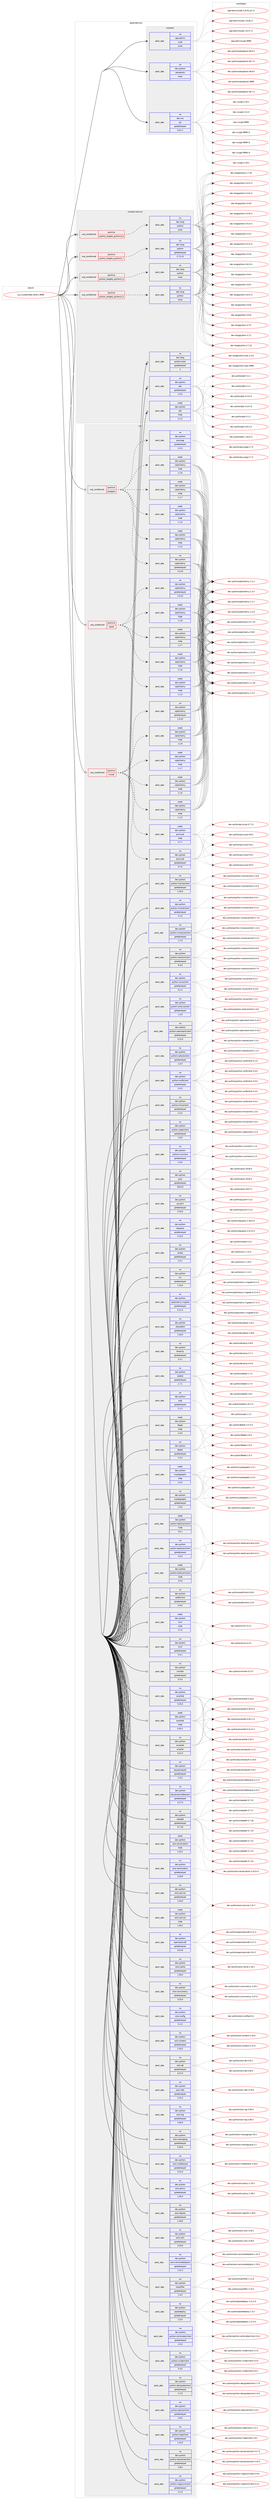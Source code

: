 digraph prolog {

# *************
# Graph options
# *************

newrank=true;
concentrate=true;
compound=true;
graph [rankdir=LR,fontname=Helvetica,fontsize=10,ranksep=1.5];#, ranksep=2.5, nodesep=0.2];
edge  [arrowhead=vee];
node  [fontname=Helvetica,fontsize=10];

# **********
# The ebuild
# **********

subgraph cluster_leftcol {
color=gray;
rank=same;
label=<<i>ebuild</i>>;
id [label="sys-cluster/heat-2018.1.9999", color=red, width=4, href="../sys-cluster/heat-2018.1.9999.svg"];
}

# ****************
# The dependencies
# ****************

subgraph cluster_midcol {
color=gray;
label=<<i>dependencies</i>>;
subgraph cluster_compile {
fillcolor="#eeeeee";
style=filled;
label=<<i>compile</i>>;
subgraph pack1235678 {
dependency1722638 [label=<<TABLE BORDER="0" CELLBORDER="1" CELLSPACING="0" CELLPADDING="4" WIDTH="220"><TR><TD ROWSPAN="6" CELLPADDING="30">pack_dep</TD></TR><TR><TD WIDTH="110">no</TD></TR><TR><TD>app-admin</TD></TR><TR><TD>sudo</TD></TR><TR><TD>none</TD></TR><TR><TD></TD></TR></TABLE>>, shape=none, color=blue];
}
id:e -> dependency1722638:w [weight=20,style="solid",arrowhead="vee"];
subgraph pack1235679 {
dependency1722639 [label=<<TABLE BORDER="0" CELLBORDER="1" CELLSPACING="0" CELLPADDING="4" WIDTH="220"><TR><TD ROWSPAN="6" CELLPADDING="30">pack_dep</TD></TR><TR><TD WIDTH="110">no</TD></TR><TR><TD>dev-python</TD></TR><TR><TD>setuptools</TD></TR><TR><TD>none</TD></TR><TR><TD></TD></TR></TABLE>>, shape=none, color=blue];
}
id:e -> dependency1722639:w [weight=20,style="solid",arrowhead="vee"];
subgraph pack1235680 {
dependency1722640 [label=<<TABLE BORDER="0" CELLBORDER="1" CELLSPACING="0" CELLPADDING="4" WIDTH="220"><TR><TD ROWSPAN="6" CELLPADDING="30">pack_dep</TD></TR><TR><TD WIDTH="110">no</TD></TR><TR><TD>dev-vcs</TD></TR><TR><TD>git</TD></TR><TR><TD>greaterequal</TD></TR><TR><TD>1.8.2.1</TD></TR></TABLE>>, shape=none, color=blue];
}
id:e -> dependency1722640:w [weight=20,style="solid",arrowhead="vee"];
}
subgraph cluster_compileandrun {
fillcolor="#eeeeee";
style=filled;
label=<<i>compile and run</i>>;
subgraph cond458729 {
dependency1722641 [label=<<TABLE BORDER="0" CELLBORDER="1" CELLSPACING="0" CELLPADDING="4"><TR><TD ROWSPAN="3" CELLPADDING="10">use_conditional</TD></TR><TR><TD>positive</TD></TR><TR><TD>python_targets_python2_7</TD></TR></TABLE>>, shape=none, color=red];
subgraph pack1235681 {
dependency1722642 [label=<<TABLE BORDER="0" CELLBORDER="1" CELLSPACING="0" CELLPADDING="4" WIDTH="220"><TR><TD ROWSPAN="6" CELLPADDING="30">pack_dep</TD></TR><TR><TD WIDTH="110">no</TD></TR><TR><TD>dev-lang</TD></TR><TR><TD>python</TD></TR><TR><TD>greaterequal</TD></TR><TR><TD>2.7.5-r2</TD></TR></TABLE>>, shape=none, color=blue];
}
dependency1722641:e -> dependency1722642:w [weight=20,style="dashed",arrowhead="vee"];
}
id:e -> dependency1722641:w [weight=20,style="solid",arrowhead="odotvee"];
subgraph cond458730 {
dependency1722643 [label=<<TABLE BORDER="0" CELLBORDER="1" CELLSPACING="0" CELLPADDING="4"><TR><TD ROWSPAN="3" CELLPADDING="10">use_conditional</TD></TR><TR><TD>positive</TD></TR><TR><TD>python_targets_python3_4</TD></TR></TABLE>>, shape=none, color=red];
subgraph pack1235682 {
dependency1722644 [label=<<TABLE BORDER="0" CELLBORDER="1" CELLSPACING="0" CELLPADDING="4" WIDTH="220"><TR><TD ROWSPAN="6" CELLPADDING="30">pack_dep</TD></TR><TR><TD WIDTH="110">no</TD></TR><TR><TD>dev-lang</TD></TR><TR><TD>python</TD></TR><TR><TD>none</TD></TR><TR><TD></TD></TR></TABLE>>, shape=none, color=blue];
}
dependency1722643:e -> dependency1722644:w [weight=20,style="dashed",arrowhead="vee"];
}
id:e -> dependency1722643:w [weight=20,style="solid",arrowhead="odotvee"];
subgraph cond458731 {
dependency1722645 [label=<<TABLE BORDER="0" CELLBORDER="1" CELLSPACING="0" CELLPADDING="4"><TR><TD ROWSPAN="3" CELLPADDING="10">use_conditional</TD></TR><TR><TD>positive</TD></TR><TR><TD>python_targets_python3_5</TD></TR></TABLE>>, shape=none, color=red];
subgraph pack1235683 {
dependency1722646 [label=<<TABLE BORDER="0" CELLBORDER="1" CELLSPACING="0" CELLPADDING="4" WIDTH="220"><TR><TD ROWSPAN="6" CELLPADDING="30">pack_dep</TD></TR><TR><TD WIDTH="110">no</TD></TR><TR><TD>dev-lang</TD></TR><TR><TD>python</TD></TR><TR><TD>none</TD></TR><TR><TD></TD></TR></TABLE>>, shape=none, color=blue];
}
dependency1722645:e -> dependency1722646:w [weight=20,style="dashed",arrowhead="vee"];
}
id:e -> dependency1722645:w [weight=20,style="solid",arrowhead="odotvee"];
subgraph cond458732 {
dependency1722647 [label=<<TABLE BORDER="0" CELLBORDER="1" CELLSPACING="0" CELLPADDING="4"><TR><TD ROWSPAN="3" CELLPADDING="10">use_conditional</TD></TR><TR><TD>positive</TD></TR><TR><TD>python_targets_python3_6</TD></TR></TABLE>>, shape=none, color=red];
subgraph pack1235684 {
dependency1722648 [label=<<TABLE BORDER="0" CELLBORDER="1" CELLSPACING="0" CELLPADDING="4" WIDTH="220"><TR><TD ROWSPAN="6" CELLPADDING="30">pack_dep</TD></TR><TR><TD WIDTH="110">no</TD></TR><TR><TD>dev-lang</TD></TR><TR><TD>python</TD></TR><TR><TD>none</TD></TR><TR><TD></TD></TR></TABLE>>, shape=none, color=blue];
}
dependency1722647:e -> dependency1722648:w [weight=20,style="dashed",arrowhead="vee"];
}
id:e -> dependency1722647:w [weight=20,style="solid",arrowhead="odotvee"];
subgraph pack1235685 {
dependency1722649 [label=<<TABLE BORDER="0" CELLBORDER="1" CELLSPACING="0" CELLPADDING="4" WIDTH="220"><TR><TD ROWSPAN="6" CELLPADDING="30">pack_dep</TD></TR><TR><TD WIDTH="110">no</TD></TR><TR><TD>dev-lang</TD></TR><TR><TD>python-exec</TD></TR><TR><TD>greaterequal</TD></TR><TR><TD>2</TD></TR></TABLE>>, shape=none, color=blue];
}
id:e -> dependency1722649:w [weight=20,style="solid",arrowhead="odotvee"];
subgraph pack1235686 {
dependency1722650 [label=<<TABLE BORDER="0" CELLBORDER="1" CELLSPACING="0" CELLPADDING="4" WIDTH="220"><TR><TD ROWSPAN="6" CELLPADDING="30">pack_dep</TD></TR><TR><TD WIDTH="110">no</TD></TR><TR><TD>dev-python</TD></TR><TR><TD>pbr</TD></TR><TR><TD>greaterequal</TD></TR><TR><TD>2.0.0</TD></TR></TABLE>>, shape=none, color=blue];
}
id:e -> dependency1722650:w [weight=20,style="solid",arrowhead="odotvee"];
subgraph pack1235687 {
dependency1722651 [label=<<TABLE BORDER="0" CELLBORDER="1" CELLSPACING="0" CELLPADDING="4" WIDTH="220"><TR><TD ROWSPAN="6" CELLPADDING="30">pack_dep</TD></TR><TR><TD WIDTH="110">weak</TD></TR><TR><TD>dev-python</TD></TR><TR><TD>pbr</TD></TR><TR><TD>tilde</TD></TR><TR><TD>2.1.0</TD></TR></TABLE>>, shape=none, color=blue];
}
id:e -> dependency1722651:w [weight=20,style="solid",arrowhead="odotvee"];
}
subgraph cluster_run {
fillcolor="#eeeeee";
style=filled;
label=<<i>run</i>>;
subgraph cond458733 {
dependency1722652 [label=<<TABLE BORDER="0" CELLBORDER="1" CELLSPACING="0" CELLPADDING="4"><TR><TD ROWSPAN="3" CELLPADDING="10">use_conditional</TD></TR><TR><TD>positive</TD></TR><TR><TD>mysql</TD></TR></TABLE>>, shape=none, color=red];
subgraph pack1235688 {
dependency1722653 [label=<<TABLE BORDER="0" CELLBORDER="1" CELLSPACING="0" CELLPADDING="4" WIDTH="220"><TR><TD ROWSPAN="6" CELLPADDING="30">pack_dep</TD></TR><TR><TD WIDTH="110">no</TD></TR><TR><TD>dev-python</TD></TR><TR><TD>pymysql</TD></TR><TR><TD>greaterequal</TD></TR><TR><TD>0.7.6</TD></TR></TABLE>>, shape=none, color=blue];
}
dependency1722652:e -> dependency1722653:w [weight=20,style="dashed",arrowhead="vee"];
subgraph pack1235689 {
dependency1722654 [label=<<TABLE BORDER="0" CELLBORDER="1" CELLSPACING="0" CELLPADDING="4" WIDTH="220"><TR><TD ROWSPAN="6" CELLPADDING="30">pack_dep</TD></TR><TR><TD WIDTH="110">weak</TD></TR><TR><TD>dev-python</TD></TR><TR><TD>pymysql</TD></TR><TR><TD>tilde</TD></TR><TR><TD>0.7.7</TD></TR></TABLE>>, shape=none, color=blue];
}
dependency1722652:e -> dependency1722654:w [weight=20,style="dashed",arrowhead="vee"];
subgraph pack1235690 {
dependency1722655 [label=<<TABLE BORDER="0" CELLBORDER="1" CELLSPACING="0" CELLPADDING="4" WIDTH="220"><TR><TD ROWSPAN="6" CELLPADDING="30">pack_dep</TD></TR><TR><TD WIDTH="110">no</TD></TR><TR><TD>dev-python</TD></TR><TR><TD>sqlalchemy</TD></TR><TR><TD>greaterequal</TD></TR><TR><TD>1.0.10</TD></TR></TABLE>>, shape=none, color=blue];
}
dependency1722652:e -> dependency1722655:w [weight=20,style="dashed",arrowhead="vee"];
subgraph pack1235691 {
dependency1722656 [label=<<TABLE BORDER="0" CELLBORDER="1" CELLSPACING="0" CELLPADDING="4" WIDTH="220"><TR><TD ROWSPAN="6" CELLPADDING="30">pack_dep</TD></TR><TR><TD WIDTH="110">weak</TD></TR><TR><TD>dev-python</TD></TR><TR><TD>sqlalchemy</TD></TR><TR><TD>tilde</TD></TR><TR><TD>1.1.5</TD></TR></TABLE>>, shape=none, color=blue];
}
dependency1722652:e -> dependency1722656:w [weight=20,style="dashed",arrowhead="vee"];
subgraph pack1235692 {
dependency1722657 [label=<<TABLE BORDER="0" CELLBORDER="1" CELLSPACING="0" CELLPADDING="4" WIDTH="220"><TR><TD ROWSPAN="6" CELLPADDING="30">pack_dep</TD></TR><TR><TD WIDTH="110">weak</TD></TR><TR><TD>dev-python</TD></TR><TR><TD>sqlalchemy</TD></TR><TR><TD>tilde</TD></TR><TR><TD>1.1.6</TD></TR></TABLE>>, shape=none, color=blue];
}
dependency1722652:e -> dependency1722657:w [weight=20,style="dashed",arrowhead="vee"];
subgraph pack1235693 {
dependency1722658 [label=<<TABLE BORDER="0" CELLBORDER="1" CELLSPACING="0" CELLPADDING="4" WIDTH="220"><TR><TD ROWSPAN="6" CELLPADDING="30">pack_dep</TD></TR><TR><TD WIDTH="110">weak</TD></TR><TR><TD>dev-python</TD></TR><TR><TD>sqlalchemy</TD></TR><TR><TD>tilde</TD></TR><TR><TD>1.1.7</TD></TR></TABLE>>, shape=none, color=blue];
}
dependency1722652:e -> dependency1722658:w [weight=20,style="dashed",arrowhead="vee"];
subgraph pack1235694 {
dependency1722659 [label=<<TABLE BORDER="0" CELLBORDER="1" CELLSPACING="0" CELLPADDING="4" WIDTH="220"><TR><TD ROWSPAN="6" CELLPADDING="30">pack_dep</TD></TR><TR><TD WIDTH="110">weak</TD></TR><TR><TD>dev-python</TD></TR><TR><TD>sqlalchemy</TD></TR><TR><TD>tilde</TD></TR><TR><TD>1.1.8</TD></TR></TABLE>>, shape=none, color=blue];
}
dependency1722652:e -> dependency1722659:w [weight=20,style="dashed",arrowhead="vee"];
}
id:e -> dependency1722652:w [weight=20,style="solid",arrowhead="odot"];
subgraph cond458734 {
dependency1722660 [label=<<TABLE BORDER="0" CELLBORDER="1" CELLSPACING="0" CELLPADDING="4"><TR><TD ROWSPAN="3" CELLPADDING="10">use_conditional</TD></TR><TR><TD>positive</TD></TR><TR><TD>postgres</TD></TR></TABLE>>, shape=none, color=red];
subgraph pack1235695 {
dependency1722661 [label=<<TABLE BORDER="0" CELLBORDER="1" CELLSPACING="0" CELLPADDING="4" WIDTH="220"><TR><TD ROWSPAN="6" CELLPADDING="30">pack_dep</TD></TR><TR><TD WIDTH="110">no</TD></TR><TR><TD>dev-python</TD></TR><TR><TD>psycopg</TD></TR><TR><TD>greaterequal</TD></TR><TR><TD>2.5.0</TD></TR></TABLE>>, shape=none, color=blue];
}
dependency1722660:e -> dependency1722661:w [weight=20,style="dashed",arrowhead="vee"];
subgraph pack1235696 {
dependency1722662 [label=<<TABLE BORDER="0" CELLBORDER="1" CELLSPACING="0" CELLPADDING="4" WIDTH="220"><TR><TD ROWSPAN="6" CELLPADDING="30">pack_dep</TD></TR><TR><TD WIDTH="110">no</TD></TR><TR><TD>dev-python</TD></TR><TR><TD>sqlalchemy</TD></TR><TR><TD>greaterequal</TD></TR><TR><TD>1.0.10</TD></TR></TABLE>>, shape=none, color=blue];
}
dependency1722660:e -> dependency1722662:w [weight=20,style="dashed",arrowhead="vee"];
subgraph pack1235697 {
dependency1722663 [label=<<TABLE BORDER="0" CELLBORDER="1" CELLSPACING="0" CELLPADDING="4" WIDTH="220"><TR><TD ROWSPAN="6" CELLPADDING="30">pack_dep</TD></TR><TR><TD WIDTH="110">weak</TD></TR><TR><TD>dev-python</TD></TR><TR><TD>sqlalchemy</TD></TR><TR><TD>tilde</TD></TR><TR><TD>1.1.5</TD></TR></TABLE>>, shape=none, color=blue];
}
dependency1722660:e -> dependency1722663:w [weight=20,style="dashed",arrowhead="vee"];
subgraph pack1235698 {
dependency1722664 [label=<<TABLE BORDER="0" CELLBORDER="1" CELLSPACING="0" CELLPADDING="4" WIDTH="220"><TR><TD ROWSPAN="6" CELLPADDING="30">pack_dep</TD></TR><TR><TD WIDTH="110">weak</TD></TR><TR><TD>dev-python</TD></TR><TR><TD>sqlalchemy</TD></TR><TR><TD>tilde</TD></TR><TR><TD>1.1.6</TD></TR></TABLE>>, shape=none, color=blue];
}
dependency1722660:e -> dependency1722664:w [weight=20,style="dashed",arrowhead="vee"];
subgraph pack1235699 {
dependency1722665 [label=<<TABLE BORDER="0" CELLBORDER="1" CELLSPACING="0" CELLPADDING="4" WIDTH="220"><TR><TD ROWSPAN="6" CELLPADDING="30">pack_dep</TD></TR><TR><TD WIDTH="110">weak</TD></TR><TR><TD>dev-python</TD></TR><TR><TD>sqlalchemy</TD></TR><TR><TD>tilde</TD></TR><TR><TD>1.1.7</TD></TR></TABLE>>, shape=none, color=blue];
}
dependency1722660:e -> dependency1722665:w [weight=20,style="dashed",arrowhead="vee"];
subgraph pack1235700 {
dependency1722666 [label=<<TABLE BORDER="0" CELLBORDER="1" CELLSPACING="0" CELLPADDING="4" WIDTH="220"><TR><TD ROWSPAN="6" CELLPADDING="30">pack_dep</TD></TR><TR><TD WIDTH="110">weak</TD></TR><TR><TD>dev-python</TD></TR><TR><TD>sqlalchemy</TD></TR><TR><TD>tilde</TD></TR><TR><TD>1.1.8</TD></TR></TABLE>>, shape=none, color=blue];
}
dependency1722660:e -> dependency1722666:w [weight=20,style="dashed",arrowhead="vee"];
}
id:e -> dependency1722660:w [weight=20,style="solid",arrowhead="odot"];
subgraph cond458735 {
dependency1722667 [label=<<TABLE BORDER="0" CELLBORDER="1" CELLSPACING="0" CELLPADDING="4"><TR><TD ROWSPAN="3" CELLPADDING="10">use_conditional</TD></TR><TR><TD>positive</TD></TR><TR><TD>sqlite</TD></TR></TABLE>>, shape=none, color=red];
subgraph pack1235701 {
dependency1722668 [label=<<TABLE BORDER="0" CELLBORDER="1" CELLSPACING="0" CELLPADDING="4" WIDTH="220"><TR><TD ROWSPAN="6" CELLPADDING="30">pack_dep</TD></TR><TR><TD WIDTH="110">no</TD></TR><TR><TD>dev-python</TD></TR><TR><TD>sqlalchemy</TD></TR><TR><TD>greaterequal</TD></TR><TR><TD>1.0.10</TD></TR></TABLE>>, shape=none, color=blue];
}
dependency1722667:e -> dependency1722668:w [weight=20,style="dashed",arrowhead="vee"];
subgraph pack1235702 {
dependency1722669 [label=<<TABLE BORDER="0" CELLBORDER="1" CELLSPACING="0" CELLPADDING="4" WIDTH="220"><TR><TD ROWSPAN="6" CELLPADDING="30">pack_dep</TD></TR><TR><TD WIDTH="110">weak</TD></TR><TR><TD>dev-python</TD></TR><TR><TD>sqlalchemy</TD></TR><TR><TD>tilde</TD></TR><TR><TD>1.1.5</TD></TR></TABLE>>, shape=none, color=blue];
}
dependency1722667:e -> dependency1722669:w [weight=20,style="dashed",arrowhead="vee"];
subgraph pack1235703 {
dependency1722670 [label=<<TABLE BORDER="0" CELLBORDER="1" CELLSPACING="0" CELLPADDING="4" WIDTH="220"><TR><TD ROWSPAN="6" CELLPADDING="30">pack_dep</TD></TR><TR><TD WIDTH="110">weak</TD></TR><TR><TD>dev-python</TD></TR><TR><TD>sqlalchemy</TD></TR><TR><TD>tilde</TD></TR><TR><TD>1.1.6</TD></TR></TABLE>>, shape=none, color=blue];
}
dependency1722667:e -> dependency1722670:w [weight=20,style="dashed",arrowhead="vee"];
subgraph pack1235704 {
dependency1722671 [label=<<TABLE BORDER="0" CELLBORDER="1" CELLSPACING="0" CELLPADDING="4" WIDTH="220"><TR><TD ROWSPAN="6" CELLPADDING="30">pack_dep</TD></TR><TR><TD WIDTH="110">weak</TD></TR><TR><TD>dev-python</TD></TR><TR><TD>sqlalchemy</TD></TR><TR><TD>tilde</TD></TR><TR><TD>1.1.7</TD></TR></TABLE>>, shape=none, color=blue];
}
dependency1722667:e -> dependency1722671:w [weight=20,style="dashed",arrowhead="vee"];
subgraph pack1235705 {
dependency1722672 [label=<<TABLE BORDER="0" CELLBORDER="1" CELLSPACING="0" CELLPADDING="4" WIDTH="220"><TR><TD ROWSPAN="6" CELLPADDING="30">pack_dep</TD></TR><TR><TD WIDTH="110">weak</TD></TR><TR><TD>dev-python</TD></TR><TR><TD>sqlalchemy</TD></TR><TR><TD>tilde</TD></TR><TR><TD>1.1.8</TD></TR></TABLE>>, shape=none, color=blue];
}
dependency1722667:e -> dependency1722672:w [weight=20,style="dashed",arrowhead="vee"];
}
id:e -> dependency1722667:w [weight=20,style="solid",arrowhead="odot"];
subgraph pack1235706 {
dependency1722673 [label=<<TABLE BORDER="0" CELLBORDER="1" CELLSPACING="0" CELLPADDING="4" WIDTH="220"><TR><TD ROWSPAN="6" CELLPADDING="30">pack_dep</TD></TR><TR><TD WIDTH="110">no</TD></TR><TR><TD>dev-python</TD></TR><TR><TD>Babel</TD></TR><TR><TD>greaterequal</TD></TR><TR><TD>2.3.4</TD></TR></TABLE>>, shape=none, color=blue];
}
id:e -> dependency1722673:w [weight=20,style="solid",arrowhead="odot"];
subgraph pack1235707 {
dependency1722674 [label=<<TABLE BORDER="0" CELLBORDER="1" CELLSPACING="0" CELLPADDING="4" WIDTH="220"><TR><TD ROWSPAN="6" CELLPADDING="30">pack_dep</TD></TR><TR><TD WIDTH="110">no</TD></TR><TR><TD>dev-python</TD></TR><TR><TD>aodhclient</TD></TR><TR><TD>greaterequal</TD></TR><TR><TD>0.9.0</TD></TR></TABLE>>, shape=none, color=blue];
}
id:e -> dependency1722674:w [weight=20,style="solid",arrowhead="odot"];
subgraph pack1235708 {
dependency1722675 [label=<<TABLE BORDER="0" CELLBORDER="1" CELLSPACING="0" CELLPADDING="4" WIDTH="220"><TR><TD ROWSPAN="6" CELLPADDING="30">pack_dep</TD></TR><TR><TD WIDTH="110">no</TD></TR><TR><TD>dev-python</TD></TR><TR><TD>croniter</TD></TR><TR><TD>greaterequal</TD></TR><TR><TD>0.3.4</TD></TR></TABLE>>, shape=none, color=blue];
}
id:e -> dependency1722675:w [weight=20,style="solid",arrowhead="odot"];
subgraph pack1235709 {
dependency1722676 [label=<<TABLE BORDER="0" CELLBORDER="1" CELLSPACING="0" CELLPADDING="4" WIDTH="220"><TR><TD ROWSPAN="6" CELLPADDING="30">pack_dep</TD></TR><TR><TD WIDTH="110">no</TD></TR><TR><TD>dev-python</TD></TR><TR><TD>cryptography</TD></TR><TR><TD>greaterequal</TD></TR><TR><TD>1.9.0</TD></TR></TABLE>>, shape=none, color=blue];
}
id:e -> dependency1722676:w [weight=20,style="solid",arrowhead="odot"];
subgraph pack1235710 {
dependency1722677 [label=<<TABLE BORDER="0" CELLBORDER="1" CELLSPACING="0" CELLPADDING="4" WIDTH="220"><TR><TD ROWSPAN="6" CELLPADDING="30">pack_dep</TD></TR><TR><TD WIDTH="110">no</TD></TR><TR><TD>dev-python</TD></TR><TR><TD>eventlet</TD></TR><TR><TD>greaterequal</TD></TR><TR><TD>0.18.4</TD></TR></TABLE>>, shape=none, color=blue];
}
id:e -> dependency1722677:w [weight=20,style="solid",arrowhead="odot"];
subgraph pack1235711 {
dependency1722678 [label=<<TABLE BORDER="0" CELLBORDER="1" CELLSPACING="0" CELLPADDING="4" WIDTH="220"><TR><TD ROWSPAN="6" CELLPADDING="30">pack_dep</TD></TR><TR><TD WIDTH="110">no</TD></TR><TR><TD>dev-python</TD></TR><TR><TD>eventlet</TD></TR><TR><TD>smaller</TD></TR><TR><TD>0.21.0</TD></TR></TABLE>>, shape=none, color=blue];
}
id:e -> dependency1722678:w [weight=20,style="solid",arrowhead="odot"];
subgraph pack1235712 {
dependency1722679 [label=<<TABLE BORDER="0" CELLBORDER="1" CELLSPACING="0" CELLPADDING="4" WIDTH="220"><TR><TD ROWSPAN="6" CELLPADDING="30">pack_dep</TD></TR><TR><TD WIDTH="110">no</TD></TR><TR><TD>dev-python</TD></TR><TR><TD>keystoneauth</TD></TR><TR><TD>greaterequal</TD></TR><TR><TD>3.3.0</TD></TR></TABLE>>, shape=none, color=blue];
}
id:e -> dependency1722679:w [weight=20,style="solid",arrowhead="odot"];
subgraph pack1235713 {
dependency1722680 [label=<<TABLE BORDER="0" CELLBORDER="1" CELLSPACING="0" CELLPADDING="4" WIDTH="220"><TR><TD ROWSPAN="6" CELLPADDING="30">pack_dep</TD></TR><TR><TD WIDTH="110">no</TD></TR><TR><TD>dev-python</TD></TR><TR><TD>keystonemiddleware</TD></TR><TR><TD>greaterequal</TD></TR><TR><TD>4.17.0</TD></TR></TABLE>>, shape=none, color=blue];
}
id:e -> dependency1722680:w [weight=20,style="solid",arrowhead="odot"];
subgraph pack1235714 {
dependency1722681 [label=<<TABLE BORDER="0" CELLBORDER="1" CELLSPACING="0" CELLPADDING="4" WIDTH="220"><TR><TD ROWSPAN="6" CELLPADDING="30">pack_dep</TD></TR><TR><TD WIDTH="110">no</TD></TR><TR><TD>dev-python</TD></TR><TR><TD>lxml</TD></TR><TR><TD>greaterequal</TD></TR><TR><TD>3.4.1</TD></TR></TABLE>>, shape=none, color=blue];
}
id:e -> dependency1722681:w [weight=20,style="solid",arrowhead="odot"];
subgraph pack1235715 {
dependency1722682 [label=<<TABLE BORDER="0" CELLBORDER="1" CELLSPACING="0" CELLPADDING="4" WIDTH="220"><TR><TD ROWSPAN="6" CELLPADDING="30">pack_dep</TD></TR><TR><TD WIDTH="110">no</TD></TR><TR><TD>dev-python</TD></TR><TR><TD>netaddr</TD></TR><TR><TD>greaterequal</TD></TR><TR><TD>0.7.18</TD></TR></TABLE>>, shape=none, color=blue];
}
id:e -> dependency1722682:w [weight=20,style="solid",arrowhead="odot"];
subgraph pack1235716 {
dependency1722683 [label=<<TABLE BORDER="0" CELLBORDER="1" CELLSPACING="0" CELLPADDING="4" WIDTH="220"><TR><TD ROWSPAN="6" CELLPADDING="30">pack_dep</TD></TR><TR><TD WIDTH="110">no</TD></TR><TR><TD>dev-python</TD></TR><TR><TD>openstacksdk</TD></TR><TR><TD>greaterequal</TD></TR><TR><TD>0.9.19</TD></TR></TABLE>>, shape=none, color=blue];
}
id:e -> dependency1722683:w [weight=20,style="solid",arrowhead="odot"];
subgraph pack1235717 {
dependency1722684 [label=<<TABLE BORDER="0" CELLBORDER="1" CELLSPACING="0" CELLPADDING="4" WIDTH="220"><TR><TD ROWSPAN="6" CELLPADDING="30">pack_dep</TD></TR><TR><TD WIDTH="110">no</TD></TR><TR><TD>dev-python</TD></TR><TR><TD>oslo-cache</TD></TR><TR><TD>greaterequal</TD></TR><TR><TD>1.26.0</TD></TR></TABLE>>, shape=none, color=blue];
}
id:e -> dependency1722684:w [weight=20,style="solid",arrowhead="odot"];
subgraph pack1235718 {
dependency1722685 [label=<<TABLE BORDER="0" CELLBORDER="1" CELLSPACING="0" CELLPADDING="4" WIDTH="220"><TR><TD ROWSPAN="6" CELLPADDING="30">pack_dep</TD></TR><TR><TD WIDTH="110">no</TD></TR><TR><TD>dev-python</TD></TR><TR><TD>oslo-concurrency</TD></TR><TR><TD>greaterequal</TD></TR><TR><TD>3.25.0</TD></TR></TABLE>>, shape=none, color=blue];
}
id:e -> dependency1722685:w [weight=20,style="solid",arrowhead="odot"];
subgraph pack1235719 {
dependency1722686 [label=<<TABLE BORDER="0" CELLBORDER="1" CELLSPACING="0" CELLPADDING="4" WIDTH="220"><TR><TD ROWSPAN="6" CELLPADDING="30">pack_dep</TD></TR><TR><TD WIDTH="110">no</TD></TR><TR><TD>dev-python</TD></TR><TR><TD>oslo-config</TD></TR><TR><TD>greaterequal</TD></TR><TR><TD>5.1.0</TD></TR></TABLE>>, shape=none, color=blue];
}
id:e -> dependency1722686:w [weight=20,style="solid",arrowhead="odot"];
subgraph pack1235720 {
dependency1722687 [label=<<TABLE BORDER="0" CELLBORDER="1" CELLSPACING="0" CELLPADDING="4" WIDTH="220"><TR><TD ROWSPAN="6" CELLPADDING="30">pack_dep</TD></TR><TR><TD WIDTH="110">no</TD></TR><TR><TD>dev-python</TD></TR><TR><TD>oslo-context</TD></TR><TR><TD>greaterequal</TD></TR><TR><TD>2.19.2</TD></TR></TABLE>>, shape=none, color=blue];
}
id:e -> dependency1722687:w [weight=20,style="solid",arrowhead="odot"];
subgraph pack1235721 {
dependency1722688 [label=<<TABLE BORDER="0" CELLBORDER="1" CELLSPACING="0" CELLPADDING="4" WIDTH="220"><TR><TD ROWSPAN="6" CELLPADDING="30">pack_dep</TD></TR><TR><TD WIDTH="110">no</TD></TR><TR><TD>dev-python</TD></TR><TR><TD>oslo-db</TD></TR><TR><TD>greaterequal</TD></TR><TR><TD>4.27.0</TD></TR></TABLE>>, shape=none, color=blue];
}
id:e -> dependency1722688:w [weight=20,style="solid",arrowhead="odot"];
subgraph pack1235722 {
dependency1722689 [label=<<TABLE BORDER="0" CELLBORDER="1" CELLSPACING="0" CELLPADDING="4" WIDTH="220"><TR><TD ROWSPAN="6" CELLPADDING="30">pack_dep</TD></TR><TR><TD WIDTH="110">no</TD></TR><TR><TD>dev-python</TD></TR><TR><TD>oslo-i18n</TD></TR><TR><TD>greaterequal</TD></TR><TR><TD>3.15.3</TD></TR></TABLE>>, shape=none, color=blue];
}
id:e -> dependency1722689:w [weight=20,style="solid",arrowhead="odot"];
subgraph pack1235723 {
dependency1722690 [label=<<TABLE BORDER="0" CELLBORDER="1" CELLSPACING="0" CELLPADDING="4" WIDTH="220"><TR><TD ROWSPAN="6" CELLPADDING="30">pack_dep</TD></TR><TR><TD WIDTH="110">no</TD></TR><TR><TD>dev-python</TD></TR><TR><TD>oslo-log</TD></TR><TR><TD>greaterequal</TD></TR><TR><TD>3.36.0</TD></TR></TABLE>>, shape=none, color=blue];
}
id:e -> dependency1722690:w [weight=20,style="solid",arrowhead="odot"];
subgraph pack1235724 {
dependency1722691 [label=<<TABLE BORDER="0" CELLBORDER="1" CELLSPACING="0" CELLPADDING="4" WIDTH="220"><TR><TD ROWSPAN="6" CELLPADDING="30">pack_dep</TD></TR><TR><TD WIDTH="110">no</TD></TR><TR><TD>dev-python</TD></TR><TR><TD>oslo-messaging</TD></TR><TR><TD>greaterequal</TD></TR><TR><TD>5.29.0</TD></TR></TABLE>>, shape=none, color=blue];
}
id:e -> dependency1722691:w [weight=20,style="solid",arrowhead="odot"];
subgraph pack1235725 {
dependency1722692 [label=<<TABLE BORDER="0" CELLBORDER="1" CELLSPACING="0" CELLPADDING="4" WIDTH="220"><TR><TD ROWSPAN="6" CELLPADDING="30">pack_dep</TD></TR><TR><TD WIDTH="110">no</TD></TR><TR><TD>dev-python</TD></TR><TR><TD>oslo-middleware</TD></TR><TR><TD>greaterequal</TD></TR><TR><TD>3.31.0</TD></TR></TABLE>>, shape=none, color=blue];
}
id:e -> dependency1722692:w [weight=20,style="solid",arrowhead="odot"];
subgraph pack1235726 {
dependency1722693 [label=<<TABLE BORDER="0" CELLBORDER="1" CELLSPACING="0" CELLPADDING="4" WIDTH="220"><TR><TD ROWSPAN="6" CELLPADDING="30">pack_dep</TD></TR><TR><TD WIDTH="110">no</TD></TR><TR><TD>dev-python</TD></TR><TR><TD>oslo-policy</TD></TR><TR><TD>greaterequal</TD></TR><TR><TD>1.30.0</TD></TR></TABLE>>, shape=none, color=blue];
}
id:e -> dependency1722693:w [weight=20,style="solid",arrowhead="odot"];
subgraph pack1235727 {
dependency1722694 [label=<<TABLE BORDER="0" CELLBORDER="1" CELLSPACING="0" CELLPADDING="4" WIDTH="220"><TR><TD ROWSPAN="6" CELLPADDING="30">pack_dep</TD></TR><TR><TD WIDTH="110">no</TD></TR><TR><TD>dev-python</TD></TR><TR><TD>oslo-reports</TD></TR><TR><TD>greaterequal</TD></TR><TR><TD>1.18.0</TD></TR></TABLE>>, shape=none, color=blue];
}
id:e -> dependency1722694:w [weight=20,style="solid",arrowhead="odot"];
subgraph pack1235728 {
dependency1722695 [label=<<TABLE BORDER="0" CELLBORDER="1" CELLSPACING="0" CELLPADDING="4" WIDTH="220"><TR><TD ROWSPAN="6" CELLPADDING="30">pack_dep</TD></TR><TR><TD WIDTH="110">no</TD></TR><TR><TD>dev-python</TD></TR><TR><TD>oslo-serialization</TD></TR><TR><TD>greaterequal</TD></TR><TR><TD>2.18.0</TD></TR></TABLE>>, shape=none, color=blue];
}
id:e -> dependency1722695:w [weight=20,style="solid",arrowhead="odot"];
subgraph pack1235729 {
dependency1722696 [label=<<TABLE BORDER="0" CELLBORDER="1" CELLSPACING="0" CELLPADDING="4" WIDTH="220"><TR><TD ROWSPAN="6" CELLPADDING="30">pack_dep</TD></TR><TR><TD WIDTH="110">no</TD></TR><TR><TD>dev-python</TD></TR><TR><TD>oslo-service</TD></TR><TR><TD>greaterequal</TD></TR><TR><TD>1.24.0</TD></TR></TABLE>>, shape=none, color=blue];
}
id:e -> dependency1722696:w [weight=20,style="solid",arrowhead="odot"];
subgraph pack1235730 {
dependency1722697 [label=<<TABLE BORDER="0" CELLBORDER="1" CELLSPACING="0" CELLPADDING="4" WIDTH="220"><TR><TD ROWSPAN="6" CELLPADDING="30">pack_dep</TD></TR><TR><TD WIDTH="110">no</TD></TR><TR><TD>dev-python</TD></TR><TR><TD>oslo-utils</TD></TR><TR><TD>greaterequal</TD></TR><TR><TD>3.33.0</TD></TR></TABLE>>, shape=none, color=blue];
}
id:e -> dependency1722697:w [weight=20,style="solid",arrowhead="odot"];
subgraph pack1235731 {
dependency1722698 [label=<<TABLE BORDER="0" CELLBORDER="1" CELLSPACING="0" CELLPADDING="4" WIDTH="220"><TR><TD ROWSPAN="6" CELLPADDING="30">pack_dep</TD></TR><TR><TD WIDTH="110">no</TD></TR><TR><TD>dev-python</TD></TR><TR><TD>oslo-versionedobjects</TD></TR><TR><TD>greaterequal</TD></TR><TR><TD>1.31.2</TD></TR></TABLE>>, shape=none, color=blue];
}
id:e -> dependency1722698:w [weight=20,style="solid",arrowhead="odot"];
subgraph pack1235732 {
dependency1722699 [label=<<TABLE BORDER="0" CELLBORDER="1" CELLSPACING="0" CELLPADDING="4" WIDTH="220"><TR><TD ROWSPAN="6" CELLPADDING="30">pack_dep</TD></TR><TR><TD WIDTH="110">no</TD></TR><TR><TD>dev-python</TD></TR><TR><TD>osprofiler</TD></TR><TR><TD>greaterequal</TD></TR><TR><TD>1.4.0</TD></TR></TABLE>>, shape=none, color=blue];
}
id:e -> dependency1722699:w [weight=20,style="solid",arrowhead="odot"];
subgraph pack1235733 {
dependency1722700 [label=<<TABLE BORDER="0" CELLBORDER="1" CELLSPACING="0" CELLPADDING="4" WIDTH="220"><TR><TD ROWSPAN="6" CELLPADDING="30">pack_dep</TD></TR><TR><TD WIDTH="110">no</TD></TR><TR><TD>dev-python</TD></TR><TR><TD>pastedeploy</TD></TR><TR><TD>greaterequal</TD></TR><TR><TD>1.5.0</TD></TR></TABLE>>, shape=none, color=blue];
}
id:e -> dependency1722700:w [weight=20,style="solid",arrowhead="odot"];
subgraph pack1235734 {
dependency1722701 [label=<<TABLE BORDER="0" CELLBORDER="1" CELLSPACING="0" CELLPADDING="4" WIDTH="220"><TR><TD ROWSPAN="6" CELLPADDING="30">pack_dep</TD></TR><TR><TD WIDTH="110">no</TD></TR><TR><TD>dev-python</TD></TR><TR><TD>python-barbicanclient</TD></TR><TR><TD>greaterequal</TD></TR><TR><TD>4.0.0</TD></TR></TABLE>>, shape=none, color=blue];
}
id:e -> dependency1722701:w [weight=20,style="solid",arrowhead="odot"];
subgraph pack1235735 {
dependency1722702 [label=<<TABLE BORDER="0" CELLBORDER="1" CELLSPACING="0" CELLPADDING="4" WIDTH="220"><TR><TD ROWSPAN="6" CELLPADDING="30">pack_dep</TD></TR><TR><TD WIDTH="110">no</TD></TR><TR><TD>dev-python</TD></TR><TR><TD>python-ceilometerclient</TD></TR><TR><TD>greaterequal</TD></TR><TR><TD>2.5.0</TD></TR></TABLE>>, shape=none, color=blue];
}
id:e -> dependency1722702:w [weight=20,style="solid",arrowhead="odot"];
subgraph pack1235736 {
dependency1722703 [label=<<TABLE BORDER="0" CELLBORDER="1" CELLSPACING="0" CELLPADDING="4" WIDTH="220"><TR><TD ROWSPAN="6" CELLPADDING="30">pack_dep</TD></TR><TR><TD WIDTH="110">no</TD></TR><TR><TD>dev-python</TD></TR><TR><TD>python-cinderclient</TD></TR><TR><TD>greaterequal</TD></TR><TR><TD>3.3.0</TD></TR></TABLE>>, shape=none, color=blue];
}
id:e -> dependency1722703:w [weight=20,style="solid",arrowhead="odot"];
subgraph pack1235737 {
dependency1722704 [label=<<TABLE BORDER="0" CELLBORDER="1" CELLSPACING="0" CELLPADDING="4" WIDTH="220"><TR><TD ROWSPAN="6" CELLPADDING="30">pack_dep</TD></TR><TR><TD WIDTH="110">no</TD></TR><TR><TD>dev-python</TD></TR><TR><TD>python-designateclient</TD></TR><TR><TD>greaterequal</TD></TR><TR><TD>2.7.0</TD></TR></TABLE>>, shape=none, color=blue];
}
id:e -> dependency1722704:w [weight=20,style="solid",arrowhead="odot"];
subgraph pack1235738 {
dependency1722705 [label=<<TABLE BORDER="0" CELLBORDER="1" CELLSPACING="0" CELLPADDING="4" WIDTH="220"><TR><TD ROWSPAN="6" CELLPADDING="30">pack_dep</TD></TR><TR><TD WIDTH="110">no</TD></TR><TR><TD>dev-python</TD></TR><TR><TD>python-glanceclient</TD></TR><TR><TD>greaterequal</TD></TR><TR><TD>2.8.0</TD></TR></TABLE>>, shape=none, color=blue];
}
id:e -> dependency1722705:w [weight=20,style="solid",arrowhead="odot"];
subgraph pack1235739 {
dependency1722706 [label=<<TABLE BORDER="0" CELLBORDER="1" CELLSPACING="0" CELLPADDING="4" WIDTH="220"><TR><TD ROWSPAN="6" CELLPADDING="30">pack_dep</TD></TR><TR><TD WIDTH="110">no</TD></TR><TR><TD>dev-python</TD></TR><TR><TD>python-heatclient</TD></TR><TR><TD>greaterequal</TD></TR><TR><TD>1.10.0</TD></TR></TABLE>>, shape=none, color=blue];
}
id:e -> dependency1722706:w [weight=20,style="solid",arrowhead="odot"];
subgraph pack1235740 {
dependency1722707 [label=<<TABLE BORDER="0" CELLBORDER="1" CELLSPACING="0" CELLPADDING="4" WIDTH="220"><TR><TD ROWSPAN="6" CELLPADDING="30">pack_dep</TD></TR><TR><TD WIDTH="110">no</TD></TR><TR><TD>dev-python</TD></TR><TR><TD>python-keystoneclient</TD></TR><TR><TD>greaterequal</TD></TR><TR><TD>3.8.0</TD></TR></TABLE>>, shape=none, color=blue];
}
id:e -> dependency1722707:w [weight=20,style="solid",arrowhead="odot"];
subgraph pack1235741 {
dependency1722708 [label=<<TABLE BORDER="0" CELLBORDER="1" CELLSPACING="0" CELLPADDING="4" WIDTH="220"><TR><TD ROWSPAN="6" CELLPADDING="30">pack_dep</TD></TR><TR><TD WIDTH="110">no</TD></TR><TR><TD>dev-python</TD></TR><TR><TD>python-magnumclient</TD></TR><TR><TD>greaterequal</TD></TR><TR><TD>2.1.0</TD></TR></TABLE>>, shape=none, color=blue];
}
id:e -> dependency1722708:w [weight=20,style="solid",arrowhead="odot"];
subgraph pack1235742 {
dependency1722709 [label=<<TABLE BORDER="0" CELLBORDER="1" CELLSPACING="0" CELLPADDING="4" WIDTH="220"><TR><TD ROWSPAN="6" CELLPADDING="30">pack_dep</TD></TR><TR><TD WIDTH="110">no</TD></TR><TR><TD>dev-python</TD></TR><TR><TD>python-manilaclient</TD></TR><TR><TD>greaterequal</TD></TR><TR><TD>1.16.0</TD></TR></TABLE>>, shape=none, color=blue];
}
id:e -> dependency1722709:w [weight=20,style="solid",arrowhead="odot"];
subgraph pack1235743 {
dependency1722710 [label=<<TABLE BORDER="0" CELLBORDER="1" CELLSPACING="0" CELLPADDING="4" WIDTH="220"><TR><TD ROWSPAN="6" CELLPADDING="30">pack_dep</TD></TR><TR><TD WIDTH="110">no</TD></TR><TR><TD>dev-python</TD></TR><TR><TD>python-mistralclient</TD></TR><TR><TD>greaterequal</TD></TR><TR><TD>3.1.0</TD></TR></TABLE>>, shape=none, color=blue];
}
id:e -> dependency1722710:w [weight=20,style="solid",arrowhead="odot"];
subgraph pack1235744 {
dependency1722711 [label=<<TABLE BORDER="0" CELLBORDER="1" CELLSPACING="0" CELLPADDING="4" WIDTH="220"><TR><TD ROWSPAN="6" CELLPADDING="30">pack_dep</TD></TR><TR><TD WIDTH="110">no</TD></TR><TR><TD>dev-python</TD></TR><TR><TD>python-monascaclient</TD></TR><TR><TD>greaterequal</TD></TR><TR><TD>1.7.0</TD></TR></TABLE>>, shape=none, color=blue];
}
id:e -> dependency1722711:w [weight=20,style="solid",arrowhead="odot"];
subgraph pack1235745 {
dependency1722712 [label=<<TABLE BORDER="0" CELLBORDER="1" CELLSPACING="0" CELLPADDING="4" WIDTH="220"><TR><TD ROWSPAN="6" CELLPADDING="30">pack_dep</TD></TR><TR><TD WIDTH="110">no</TD></TR><TR><TD>dev-python</TD></TR><TR><TD>python-neutronclient</TD></TR><TR><TD>greaterequal</TD></TR><TR><TD>6.3.0</TD></TR></TABLE>>, shape=none, color=blue];
}
id:e -> dependency1722712:w [weight=20,style="solid",arrowhead="odot"];
subgraph pack1235746 {
dependency1722713 [label=<<TABLE BORDER="0" CELLBORDER="1" CELLSPACING="0" CELLPADDING="4" WIDTH="220"><TR><TD ROWSPAN="6" CELLPADDING="30">pack_dep</TD></TR><TR><TD WIDTH="110">no</TD></TR><TR><TD>dev-python</TD></TR><TR><TD>python-novaclient</TD></TR><TR><TD>greaterequal</TD></TR><TR><TD>9.1.0</TD></TR></TABLE>>, shape=none, color=blue];
}
id:e -> dependency1722713:w [weight=20,style="solid",arrowhead="odot"];
subgraph pack1235747 {
dependency1722714 [label=<<TABLE BORDER="0" CELLBORDER="1" CELLSPACING="0" CELLPADDING="4" WIDTH="220"><TR><TD ROWSPAN="6" CELLPADDING="30">pack_dep</TD></TR><TR><TD WIDTH="110">no</TD></TR><TR><TD>dev-python</TD></TR><TR><TD>python-octaviaclient</TD></TR><TR><TD>greaterequal</TD></TR><TR><TD>1.3.0</TD></TR></TABLE>>, shape=none, color=blue];
}
id:e -> dependency1722714:w [weight=20,style="solid",arrowhead="odot"];
subgraph pack1235748 {
dependency1722715 [label=<<TABLE BORDER="0" CELLBORDER="1" CELLSPACING="0" CELLPADDING="4" WIDTH="220"><TR><TD ROWSPAN="6" CELLPADDING="30">pack_dep</TD></TR><TR><TD WIDTH="110">no</TD></TR><TR><TD>dev-python</TD></TR><TR><TD>python-openstackclient</TD></TR><TR><TD>greaterequal</TD></TR><TR><TD>3.12.0</TD></TR></TABLE>>, shape=none, color=blue];
}
id:e -> dependency1722715:w [weight=20,style="solid",arrowhead="odot"];
subgraph pack1235749 {
dependency1722716 [label=<<TABLE BORDER="0" CELLBORDER="1" CELLSPACING="0" CELLPADDING="4" WIDTH="220"><TR><TD ROWSPAN="6" CELLPADDING="30">pack_dep</TD></TR><TR><TD WIDTH="110">no</TD></TR><TR><TD>dev-python</TD></TR><TR><TD>python-saharaclient</TD></TR><TR><TD>greaterequal</TD></TR><TR><TD>1.4.0</TD></TR></TABLE>>, shape=none, color=blue];
}
id:e -> dependency1722716:w [weight=20,style="solid",arrowhead="odot"];
subgraph pack1235750 {
dependency1722717 [label=<<TABLE BORDER="0" CELLBORDER="1" CELLSPACING="0" CELLPADDING="4" WIDTH="220"><TR><TD ROWSPAN="6" CELLPADDING="30">pack_dep</TD></TR><TR><TD WIDTH="110">no</TD></TR><TR><TD>dev-python</TD></TR><TR><TD>python-swiftclient</TD></TR><TR><TD>greaterequal</TD></TR><TR><TD>3.2.0</TD></TR></TABLE>>, shape=none, color=blue];
}
id:e -> dependency1722717:w [weight=20,style="solid",arrowhead="odot"];
subgraph pack1235751 {
dependency1722718 [label=<<TABLE BORDER="0" CELLBORDER="1" CELLSPACING="0" CELLPADDING="4" WIDTH="220"><TR><TD ROWSPAN="6" CELLPADDING="30">pack_dep</TD></TR><TR><TD WIDTH="110">no</TD></TR><TR><TD>dev-python</TD></TR><TR><TD>python-troveclient</TD></TR><TR><TD>greaterequal</TD></TR><TR><TD>2.2.0</TD></TR></TABLE>>, shape=none, color=blue];
}
id:e -> dependency1722718:w [weight=20,style="solid",arrowhead="odot"];
subgraph pack1235752 {
dependency1722719 [label=<<TABLE BORDER="0" CELLBORDER="1" CELLSPACING="0" CELLPADDING="4" WIDTH="220"><TR><TD ROWSPAN="6" CELLPADDING="30">pack_dep</TD></TR><TR><TD WIDTH="110">no</TD></TR><TR><TD>dev-python</TD></TR><TR><TD>python-zaqarclient</TD></TR><TR><TD>greaterequal</TD></TR><TR><TD>1.0.0</TD></TR></TABLE>>, shape=none, color=blue];
}
id:e -> dependency1722719:w [weight=20,style="solid",arrowhead="odot"];
subgraph pack1235753 {
dependency1722720 [label=<<TABLE BORDER="0" CELLBORDER="1" CELLSPACING="0" CELLPADDING="4" WIDTH="220"><TR><TD ROWSPAN="6" CELLPADDING="30">pack_dep</TD></TR><TR><TD WIDTH="110">no</TD></TR><TR><TD>dev-python</TD></TR><TR><TD>python-zunclient</TD></TR><TR><TD>greaterequal</TD></TR><TR><TD>1.0.0</TD></TR></TABLE>>, shape=none, color=blue];
}
id:e -> dependency1722720:w [weight=20,style="solid",arrowhead="odot"];
subgraph pack1235754 {
dependency1722721 [label=<<TABLE BORDER="0" CELLBORDER="1" CELLSPACING="0" CELLPADDING="4" WIDTH="220"><TR><TD ROWSPAN="6" CELLPADDING="30">pack_dep</TD></TR><TR><TD WIDTH="110">no</TD></TR><TR><TD>dev-python</TD></TR><TR><TD>pytz</TD></TR><TR><TD>greaterequal</TD></TR><TR><TD>2013.6</TD></TR></TABLE>>, shape=none, color=blue];
}
id:e -> dependency1722721:w [weight=20,style="solid",arrowhead="odot"];
subgraph pack1235755 {
dependency1722722 [label=<<TABLE BORDER="0" CELLBORDER="1" CELLSPACING="0" CELLPADDING="4" WIDTH="220"><TR><TD ROWSPAN="6" CELLPADDING="30">pack_dep</TD></TR><TR><TD WIDTH="110">no</TD></TR><TR><TD>dev-python</TD></TR><TR><TD>pyyaml</TD></TR><TR><TD>greaterequal</TD></TR><TR><TD>3.10.0</TD></TR></TABLE>>, shape=none, color=blue];
}
id:e -> dependency1722722:w [weight=20,style="solid",arrowhead="odot"];
subgraph pack1235756 {
dependency1722723 [label=<<TABLE BORDER="0" CELLBORDER="1" CELLSPACING="0" CELLPADDING="4" WIDTH="220"><TR><TD ROWSPAN="6" CELLPADDING="30">pack_dep</TD></TR><TR><TD WIDTH="110">no</TD></TR><TR><TD>dev-python</TD></TR><TR><TD>requests</TD></TR><TR><TD>greaterequal</TD></TR><TR><TD>2.14.2</TD></TR></TABLE>>, shape=none, color=blue];
}
id:e -> dependency1722723:w [weight=20,style="solid",arrowhead="odot"];
subgraph pack1235757 {
dependency1722724 [label=<<TABLE BORDER="0" CELLBORDER="1" CELLSPACING="0" CELLPADDING="4" WIDTH="220"><TR><TD ROWSPAN="6" CELLPADDING="30">pack_dep</TD></TR><TR><TD WIDTH="110">no</TD></TR><TR><TD>dev-python</TD></TR><TR><TD>routes</TD></TR><TR><TD>greaterequal</TD></TR><TR><TD>2.3.1</TD></TR></TABLE>>, shape=none, color=blue];
}
id:e -> dependency1722724:w [weight=20,style="solid",arrowhead="odot"];
subgraph pack1235758 {
dependency1722725 [label=<<TABLE BORDER="0" CELLBORDER="1" CELLSPACING="0" CELLPADDING="4" WIDTH="220"><TR><TD ROWSPAN="6" CELLPADDING="30">pack_dep</TD></TR><TR><TD WIDTH="110">no</TD></TR><TR><TD>dev-python</TD></TR><TR><TD>six</TD></TR><TR><TD>greaterequal</TD></TR><TR><TD>1.10.0</TD></TR></TABLE>>, shape=none, color=blue];
}
id:e -> dependency1722725:w [weight=20,style="solid",arrowhead="odot"];
subgraph pack1235759 {
dependency1722726 [label=<<TABLE BORDER="0" CELLBORDER="1" CELLSPACING="0" CELLPADDING="4" WIDTH="220"><TR><TD ROWSPAN="6" CELLPADDING="30">pack_dep</TD></TR><TR><TD WIDTH="110">no</TD></TR><TR><TD>dev-python</TD></TR><TR><TD>sqlalchemy-migrate</TD></TR><TR><TD>greaterequal</TD></TR><TR><TD>0.11.0</TD></TR></TABLE>>, shape=none, color=blue];
}
id:e -> dependency1722726:w [weight=20,style="solid",arrowhead="odot"];
subgraph pack1235760 {
dependency1722727 [label=<<TABLE BORDER="0" CELLBORDER="1" CELLSPACING="0" CELLPADDING="4" WIDTH="220"><TR><TD ROWSPAN="6" CELLPADDING="30">pack_dep</TD></TR><TR><TD WIDTH="110">no</TD></TR><TR><TD>dev-python</TD></TR><TR><TD>stevedore</TD></TR><TR><TD>greaterequal</TD></TR><TR><TD>1.20.0</TD></TR></TABLE>>, shape=none, color=blue];
}
id:e -> dependency1722727:w [weight=20,style="solid",arrowhead="odot"];
subgraph pack1235761 {
dependency1722728 [label=<<TABLE BORDER="0" CELLBORDER="1" CELLSPACING="0" CELLPADDING="4" WIDTH="220"><TR><TD ROWSPAN="6" CELLPADDING="30">pack_dep</TD></TR><TR><TD WIDTH="110">no</TD></TR><TR><TD>dev-python</TD></TR><TR><TD>tenacity</TD></TR><TR><TD>greaterequal</TD></TR><TR><TD>3.2.1</TD></TR></TABLE>>, shape=none, color=blue];
}
id:e -> dependency1722728:w [weight=20,style="solid",arrowhead="odot"];
subgraph pack1235762 {
dependency1722729 [label=<<TABLE BORDER="0" CELLBORDER="1" CELLSPACING="0" CELLPADDING="4" WIDTH="220"><TR><TD ROWSPAN="6" CELLPADDING="30">pack_dep</TD></TR><TR><TD WIDTH="110">no</TD></TR><TR><TD>dev-python</TD></TR><TR><TD>webob</TD></TR><TR><TD>greaterequal</TD></TR><TR><TD>1.7.1</TD></TR></TABLE>>, shape=none, color=blue];
}
id:e -> dependency1722729:w [weight=20,style="solid",arrowhead="odot"];
subgraph pack1235763 {
dependency1722730 [label=<<TABLE BORDER="0" CELLBORDER="1" CELLSPACING="0" CELLPADDING="4" WIDTH="220"><TR><TD ROWSPAN="6" CELLPADDING="30">pack_dep</TD></TR><TR><TD WIDTH="110">no</TD></TR><TR><TD>dev-python</TD></TR><TR><TD>yaql</TD></TR><TR><TD>greaterequal</TD></TR><TR><TD>1.1.3</TD></TR></TABLE>>, shape=none, color=blue];
}
id:e -> dependency1722730:w [weight=20,style="solid",arrowhead="odot"];
subgraph pack1235764 {
dependency1722731 [label=<<TABLE BORDER="0" CELLBORDER="1" CELLSPACING="0" CELLPADDING="4" WIDTH="220"><TR><TD ROWSPAN="6" CELLPADDING="30">pack_dep</TD></TR><TR><TD WIDTH="110">weak</TD></TR><TR><TD>dev-python</TD></TR><TR><TD>Babel</TD></TR><TR><TD>tilde</TD></TR><TR><TD>2.4.0</TD></TR></TABLE>>, shape=none, color=blue];
}
id:e -> dependency1722731:w [weight=20,style="solid",arrowhead="odot"];
subgraph pack1235765 {
dependency1722732 [label=<<TABLE BORDER="0" CELLBORDER="1" CELLSPACING="0" CELLPADDING="4" WIDTH="220"><TR><TD ROWSPAN="6" CELLPADDING="30">pack_dep</TD></TR><TR><TD WIDTH="110">weak</TD></TR><TR><TD>dev-python</TD></TR><TR><TD>cryptography</TD></TR><TR><TD>tilde</TD></TR><TR><TD>2.0.0</TD></TR></TABLE>>, shape=none, color=blue];
}
id:e -> dependency1722732:w [weight=20,style="solid",arrowhead="odot"];
subgraph pack1235766 {
dependency1722733 [label=<<TABLE BORDER="0" CELLBORDER="1" CELLSPACING="0" CELLPADDING="4" WIDTH="220"><TR><TD ROWSPAN="6" CELLPADDING="30">pack_dep</TD></TR><TR><TD WIDTH="110">weak</TD></TR><TR><TD>dev-python</TD></TR><TR><TD>eventlet</TD></TR><TR><TD>tilde</TD></TR><TR><TD>0.20.1</TD></TR></TABLE>>, shape=none, color=blue];
}
id:e -> dependency1722733:w [weight=20,style="solid",arrowhead="odot"];
subgraph pack1235767 {
dependency1722734 [label=<<TABLE BORDER="0" CELLBORDER="1" CELLSPACING="0" CELLPADDING="4" WIDTH="220"><TR><TD ROWSPAN="6" CELLPADDING="30">pack_dep</TD></TR><TR><TD WIDTH="110">weak</TD></TR><TR><TD>dev-python</TD></TR><TR><TD>lxml</TD></TR><TR><TD>tilde</TD></TR><TR><TD>3.7.0</TD></TR></TABLE>>, shape=none, color=blue];
}
id:e -> dependency1722734:w [weight=20,style="solid",arrowhead="odot"];
subgraph pack1235768 {
dependency1722735 [label=<<TABLE BORDER="0" CELLBORDER="1" CELLSPACING="0" CELLPADDING="4" WIDTH="220"><TR><TD ROWSPAN="6" CELLPADDING="30">pack_dep</TD></TR><TR><TD WIDTH="110">weak</TD></TR><TR><TD>dev-python</TD></TR><TR><TD>oslo-serialization</TD></TR><TR><TD>tilde</TD></TR><TR><TD>2.19.1</TD></TR></TABLE>>, shape=none, color=blue];
}
id:e -> dependency1722735:w [weight=20,style="solid",arrowhead="odot"];
subgraph pack1235769 {
dependency1722736 [label=<<TABLE BORDER="0" CELLBORDER="1" CELLSPACING="0" CELLPADDING="4" WIDTH="220"><TR><TD ROWSPAN="6" CELLPADDING="30">pack_dep</TD></TR><TR><TD WIDTH="110">weak</TD></TR><TR><TD>dev-python</TD></TR><TR><TD>oslo-service</TD></TR><TR><TD>tilde</TD></TR><TR><TD>1.28.1</TD></TR></TABLE>>, shape=none, color=blue];
}
id:e -> dependency1722736:w [weight=20,style="solid",arrowhead="odot"];
subgraph pack1235770 {
dependency1722737 [label=<<TABLE BORDER="0" CELLBORDER="1" CELLSPACING="0" CELLPADDING="4" WIDTH="220"><TR><TD ROWSPAN="6" CELLPADDING="30">pack_dep</TD></TR><TR><TD WIDTH="110">weak</TD></TR><TR><TD>dev-python</TD></TR><TR><TD>python-barbicanclient</TD></TR><TR><TD>tilde</TD></TR><TR><TD>4.5.0</TD></TR></TABLE>>, shape=none, color=blue];
}
id:e -> dependency1722737:w [weight=20,style="solid",arrowhead="odot"];
subgraph pack1235771 {
dependency1722738 [label=<<TABLE BORDER="0" CELLBORDER="1" CELLSPACING="0" CELLPADDING="4" WIDTH="220"><TR><TD ROWSPAN="6" CELLPADDING="30">pack_dep</TD></TR><TR><TD WIDTH="110">weak</TD></TR><TR><TD>dev-python</TD></TR><TR><TD>python-barbicanclient</TD></TR><TR><TD>tilde</TD></TR><TR><TD>4.5.1</TD></TR></TABLE>>, shape=none, color=blue];
}
id:e -> dependency1722738:w [weight=20,style="solid",arrowhead="odot"];
}
}

# **************
# The candidates
# **************

subgraph cluster_choices {
rank=same;
color=gray;
label=<<i>candidates</i>>;

subgraph choice1235678 {
color=black;
nodesep=1;
choice971121124597100109105110471151171001114549465646505395112494511449 [label="app-admin/sudo-1.8.25_p1-r1", color=red, width=4,href="../app-admin/sudo-1.8.25_p1-r1.svg"];
choice97112112459710010910511047115117100111454946564650544511449 [label="app-admin/sudo-1.8.26-r1", color=red, width=4,href="../app-admin/sudo-1.8.26-r1.svg"];
choice97112112459710010910511047115117100111454946564650554511449 [label="app-admin/sudo-1.8.27-r1", color=red, width=4,href="../app-admin/sudo-1.8.27-r1.svg"];
choice971121124597100109105110471151171001114557575757 [label="app-admin/sudo-9999", color=red, width=4,href="../app-admin/sudo-9999.svg"];
dependency1722638:e -> choice971121124597100109105110471151171001114549465646505395112494511449:w [style=dotted,weight="100"];
dependency1722638:e -> choice97112112459710010910511047115117100111454946564650544511449:w [style=dotted,weight="100"];
dependency1722638:e -> choice97112112459710010910511047115117100111454946564650554511449:w [style=dotted,weight="100"];
dependency1722638:e -> choice971121124597100109105110471151171001114557575757:w [style=dotted,weight="100"];
}
subgraph choice1235679 {
color=black;
nodesep=1;
choice100101118451121211161041111104711510111611711211611111110811545515446554650 [label="dev-python/setuptools-36.7.2", color=red, width=4,href="../dev-python/setuptools-36.7.2.svg"];
choice100101118451121211161041111104711510111611711211611111110811545524846544651 [label="dev-python/setuptools-40.6.3", color=red, width=4,href="../dev-python/setuptools-40.6.3.svg"];
choice100101118451121211161041111104711510111611711211611111110811545524846554651 [label="dev-python/setuptools-40.7.3", color=red, width=4,href="../dev-python/setuptools-40.7.3.svg"];
choice100101118451121211161041111104711510111611711211611111110811545524846564648 [label="dev-python/setuptools-40.8.0", color=red, width=4,href="../dev-python/setuptools-40.8.0.svg"];
choice10010111845112121116104111110471151011161171121161111111081154557575757 [label="dev-python/setuptools-9999", color=red, width=4,href="../dev-python/setuptools-9999.svg"];
dependency1722639:e -> choice100101118451121211161041111104711510111611711211611111110811545515446554650:w [style=dotted,weight="100"];
dependency1722639:e -> choice100101118451121211161041111104711510111611711211611111110811545524846544651:w [style=dotted,weight="100"];
dependency1722639:e -> choice100101118451121211161041111104711510111611711211611111110811545524846554651:w [style=dotted,weight="100"];
dependency1722639:e -> choice100101118451121211161041111104711510111611711211611111110811545524846564648:w [style=dotted,weight="100"];
dependency1722639:e -> choice10010111845112121116104111110471151011161171121161111111081154557575757:w [style=dotted,weight="100"];
}
subgraph choice1235680 {
color=black;
nodesep=1;
choice10010111845118991154710310511645504649574650 [label="dev-vcs/git-2.19.2", color=red, width=4,href="../dev-vcs/git-2.19.2.svg"];
choice10010111845118991154710310511645504650484649 [label="dev-vcs/git-2.20.1", color=red, width=4,href="../dev-vcs/git-2.20.1.svg"];
choice10010111845118991154710310511645504650494648 [label="dev-vcs/git-2.21.0", color=red, width=4,href="../dev-vcs/git-2.21.0.svg"];
choice1001011184511899115471031051164557575757 [label="dev-vcs/git-9999", color=red, width=4,href="../dev-vcs/git-9999.svg"];
choice10010111845118991154710310511645575757574511449 [label="dev-vcs/git-9999-r1", color=red, width=4,href="../dev-vcs/git-9999-r1.svg"];
choice10010111845118991154710310511645575757574511450 [label="dev-vcs/git-9999-r2", color=red, width=4,href="../dev-vcs/git-9999-r2.svg"];
choice10010111845118991154710310511645575757574511451 [label="dev-vcs/git-9999-r3", color=red, width=4,href="../dev-vcs/git-9999-r3.svg"];
dependency1722640:e -> choice10010111845118991154710310511645504649574650:w [style=dotted,weight="100"];
dependency1722640:e -> choice10010111845118991154710310511645504650484649:w [style=dotted,weight="100"];
dependency1722640:e -> choice10010111845118991154710310511645504650494648:w [style=dotted,weight="100"];
dependency1722640:e -> choice1001011184511899115471031051164557575757:w [style=dotted,weight="100"];
dependency1722640:e -> choice10010111845118991154710310511645575757574511449:w [style=dotted,weight="100"];
dependency1722640:e -> choice10010111845118991154710310511645575757574511450:w [style=dotted,weight="100"];
dependency1722640:e -> choice10010111845118991154710310511645575757574511451:w [style=dotted,weight="100"];
}
subgraph choice1235681 {
color=black;
nodesep=1;
choice10010111845108971101034711212111610411111045504655464953 [label="dev-lang/python-2.7.15", color=red, width=4,href="../dev-lang/python-2.7.15.svg"];
choice10010111845108971101034711212111610411111045504655464954 [label="dev-lang/python-2.7.16", color=red, width=4,href="../dev-lang/python-2.7.16.svg"];
choice1001011184510897110103471121211161041111104551465246534511449 [label="dev-lang/python-3.4.5-r1", color=red, width=4,href="../dev-lang/python-3.4.5-r1.svg"];
choice1001011184510897110103471121211161041111104551465246544511449 [label="dev-lang/python-3.4.6-r1", color=red, width=4,href="../dev-lang/python-3.4.6-r1.svg"];
choice100101118451089711010347112121116104111110455146524656 [label="dev-lang/python-3.4.8", color=red, width=4,href="../dev-lang/python-3.4.8.svg"];
choice1001011184510897110103471121211161041111104551465246564511449 [label="dev-lang/python-3.4.8-r1", color=red, width=4,href="../dev-lang/python-3.4.8-r1.svg"];
choice1001011184510897110103471121211161041111104551465346524511449 [label="dev-lang/python-3.5.4-r1", color=red, width=4,href="../dev-lang/python-3.5.4-r1.svg"];
choice100101118451089711010347112121116104111110455146534653 [label="dev-lang/python-3.5.5", color=red, width=4,href="../dev-lang/python-3.5.5.svg"];
choice1001011184510897110103471121211161041111104551465346534511449 [label="dev-lang/python-3.5.5-r1", color=red, width=4,href="../dev-lang/python-3.5.5-r1.svg"];
choice100101118451089711010347112121116104111110455146534654 [label="dev-lang/python-3.5.6", color=red, width=4,href="../dev-lang/python-3.5.6.svg"];
choice1001011184510897110103471121211161041111104551465446514511449 [label="dev-lang/python-3.6.3-r1", color=red, width=4,href="../dev-lang/python-3.6.3-r1.svg"];
choice100101118451089711010347112121116104111110455146544652 [label="dev-lang/python-3.6.4", color=red, width=4,href="../dev-lang/python-3.6.4.svg"];
choice100101118451089711010347112121116104111110455146544653 [label="dev-lang/python-3.6.5", color=red, width=4,href="../dev-lang/python-3.6.5.svg"];
choice1001011184510897110103471121211161041111104551465446534511449 [label="dev-lang/python-3.6.5-r1", color=red, width=4,href="../dev-lang/python-3.6.5-r1.svg"];
choice100101118451089711010347112121116104111110455146544654 [label="dev-lang/python-3.6.6", color=red, width=4,href="../dev-lang/python-3.6.6.svg"];
choice100101118451089711010347112121116104111110455146544656 [label="dev-lang/python-3.6.8", color=red, width=4,href="../dev-lang/python-3.6.8.svg"];
choice100101118451089711010347112121116104111110455146554648 [label="dev-lang/python-3.7.0", color=red, width=4,href="../dev-lang/python-3.7.0.svg"];
choice100101118451089711010347112121116104111110455146554650 [label="dev-lang/python-3.7.2", color=red, width=4,href="../dev-lang/python-3.7.2.svg"];
dependency1722642:e -> choice10010111845108971101034711212111610411111045504655464953:w [style=dotted,weight="100"];
dependency1722642:e -> choice10010111845108971101034711212111610411111045504655464954:w [style=dotted,weight="100"];
dependency1722642:e -> choice1001011184510897110103471121211161041111104551465246534511449:w [style=dotted,weight="100"];
dependency1722642:e -> choice1001011184510897110103471121211161041111104551465246544511449:w [style=dotted,weight="100"];
dependency1722642:e -> choice100101118451089711010347112121116104111110455146524656:w [style=dotted,weight="100"];
dependency1722642:e -> choice1001011184510897110103471121211161041111104551465246564511449:w [style=dotted,weight="100"];
dependency1722642:e -> choice1001011184510897110103471121211161041111104551465346524511449:w [style=dotted,weight="100"];
dependency1722642:e -> choice100101118451089711010347112121116104111110455146534653:w [style=dotted,weight="100"];
dependency1722642:e -> choice1001011184510897110103471121211161041111104551465346534511449:w [style=dotted,weight="100"];
dependency1722642:e -> choice100101118451089711010347112121116104111110455146534654:w [style=dotted,weight="100"];
dependency1722642:e -> choice1001011184510897110103471121211161041111104551465446514511449:w [style=dotted,weight="100"];
dependency1722642:e -> choice100101118451089711010347112121116104111110455146544652:w [style=dotted,weight="100"];
dependency1722642:e -> choice100101118451089711010347112121116104111110455146544653:w [style=dotted,weight="100"];
dependency1722642:e -> choice1001011184510897110103471121211161041111104551465446534511449:w [style=dotted,weight="100"];
dependency1722642:e -> choice100101118451089711010347112121116104111110455146544654:w [style=dotted,weight="100"];
dependency1722642:e -> choice100101118451089711010347112121116104111110455146544656:w [style=dotted,weight="100"];
dependency1722642:e -> choice100101118451089711010347112121116104111110455146554648:w [style=dotted,weight="100"];
dependency1722642:e -> choice100101118451089711010347112121116104111110455146554650:w [style=dotted,weight="100"];
}
subgraph choice1235682 {
color=black;
nodesep=1;
choice10010111845108971101034711212111610411111045504655464953 [label="dev-lang/python-2.7.15", color=red, width=4,href="../dev-lang/python-2.7.15.svg"];
choice10010111845108971101034711212111610411111045504655464954 [label="dev-lang/python-2.7.16", color=red, width=4,href="../dev-lang/python-2.7.16.svg"];
choice1001011184510897110103471121211161041111104551465246534511449 [label="dev-lang/python-3.4.5-r1", color=red, width=4,href="../dev-lang/python-3.4.5-r1.svg"];
choice1001011184510897110103471121211161041111104551465246544511449 [label="dev-lang/python-3.4.6-r1", color=red, width=4,href="../dev-lang/python-3.4.6-r1.svg"];
choice100101118451089711010347112121116104111110455146524656 [label="dev-lang/python-3.4.8", color=red, width=4,href="../dev-lang/python-3.4.8.svg"];
choice1001011184510897110103471121211161041111104551465246564511449 [label="dev-lang/python-3.4.8-r1", color=red, width=4,href="../dev-lang/python-3.4.8-r1.svg"];
choice1001011184510897110103471121211161041111104551465346524511449 [label="dev-lang/python-3.5.4-r1", color=red, width=4,href="../dev-lang/python-3.5.4-r1.svg"];
choice100101118451089711010347112121116104111110455146534653 [label="dev-lang/python-3.5.5", color=red, width=4,href="../dev-lang/python-3.5.5.svg"];
choice1001011184510897110103471121211161041111104551465346534511449 [label="dev-lang/python-3.5.5-r1", color=red, width=4,href="../dev-lang/python-3.5.5-r1.svg"];
choice100101118451089711010347112121116104111110455146534654 [label="dev-lang/python-3.5.6", color=red, width=4,href="../dev-lang/python-3.5.6.svg"];
choice1001011184510897110103471121211161041111104551465446514511449 [label="dev-lang/python-3.6.3-r1", color=red, width=4,href="../dev-lang/python-3.6.3-r1.svg"];
choice100101118451089711010347112121116104111110455146544652 [label="dev-lang/python-3.6.4", color=red, width=4,href="../dev-lang/python-3.6.4.svg"];
choice100101118451089711010347112121116104111110455146544653 [label="dev-lang/python-3.6.5", color=red, width=4,href="../dev-lang/python-3.6.5.svg"];
choice1001011184510897110103471121211161041111104551465446534511449 [label="dev-lang/python-3.6.5-r1", color=red, width=4,href="../dev-lang/python-3.6.5-r1.svg"];
choice100101118451089711010347112121116104111110455146544654 [label="dev-lang/python-3.6.6", color=red, width=4,href="../dev-lang/python-3.6.6.svg"];
choice100101118451089711010347112121116104111110455146544656 [label="dev-lang/python-3.6.8", color=red, width=4,href="../dev-lang/python-3.6.8.svg"];
choice100101118451089711010347112121116104111110455146554648 [label="dev-lang/python-3.7.0", color=red, width=4,href="../dev-lang/python-3.7.0.svg"];
choice100101118451089711010347112121116104111110455146554650 [label="dev-lang/python-3.7.2", color=red, width=4,href="../dev-lang/python-3.7.2.svg"];
dependency1722644:e -> choice10010111845108971101034711212111610411111045504655464953:w [style=dotted,weight="100"];
dependency1722644:e -> choice10010111845108971101034711212111610411111045504655464954:w [style=dotted,weight="100"];
dependency1722644:e -> choice1001011184510897110103471121211161041111104551465246534511449:w [style=dotted,weight="100"];
dependency1722644:e -> choice1001011184510897110103471121211161041111104551465246544511449:w [style=dotted,weight="100"];
dependency1722644:e -> choice100101118451089711010347112121116104111110455146524656:w [style=dotted,weight="100"];
dependency1722644:e -> choice1001011184510897110103471121211161041111104551465246564511449:w [style=dotted,weight="100"];
dependency1722644:e -> choice1001011184510897110103471121211161041111104551465346524511449:w [style=dotted,weight="100"];
dependency1722644:e -> choice100101118451089711010347112121116104111110455146534653:w [style=dotted,weight="100"];
dependency1722644:e -> choice1001011184510897110103471121211161041111104551465346534511449:w [style=dotted,weight="100"];
dependency1722644:e -> choice100101118451089711010347112121116104111110455146534654:w [style=dotted,weight="100"];
dependency1722644:e -> choice1001011184510897110103471121211161041111104551465446514511449:w [style=dotted,weight="100"];
dependency1722644:e -> choice100101118451089711010347112121116104111110455146544652:w [style=dotted,weight="100"];
dependency1722644:e -> choice100101118451089711010347112121116104111110455146544653:w [style=dotted,weight="100"];
dependency1722644:e -> choice1001011184510897110103471121211161041111104551465446534511449:w [style=dotted,weight="100"];
dependency1722644:e -> choice100101118451089711010347112121116104111110455146544654:w [style=dotted,weight="100"];
dependency1722644:e -> choice100101118451089711010347112121116104111110455146544656:w [style=dotted,weight="100"];
dependency1722644:e -> choice100101118451089711010347112121116104111110455146554648:w [style=dotted,weight="100"];
dependency1722644:e -> choice100101118451089711010347112121116104111110455146554650:w [style=dotted,weight="100"];
}
subgraph choice1235683 {
color=black;
nodesep=1;
choice10010111845108971101034711212111610411111045504655464953 [label="dev-lang/python-2.7.15", color=red, width=4,href="../dev-lang/python-2.7.15.svg"];
choice10010111845108971101034711212111610411111045504655464954 [label="dev-lang/python-2.7.16", color=red, width=4,href="../dev-lang/python-2.7.16.svg"];
choice1001011184510897110103471121211161041111104551465246534511449 [label="dev-lang/python-3.4.5-r1", color=red, width=4,href="../dev-lang/python-3.4.5-r1.svg"];
choice1001011184510897110103471121211161041111104551465246544511449 [label="dev-lang/python-3.4.6-r1", color=red, width=4,href="../dev-lang/python-3.4.6-r1.svg"];
choice100101118451089711010347112121116104111110455146524656 [label="dev-lang/python-3.4.8", color=red, width=4,href="../dev-lang/python-3.4.8.svg"];
choice1001011184510897110103471121211161041111104551465246564511449 [label="dev-lang/python-3.4.8-r1", color=red, width=4,href="../dev-lang/python-3.4.8-r1.svg"];
choice1001011184510897110103471121211161041111104551465346524511449 [label="dev-lang/python-3.5.4-r1", color=red, width=4,href="../dev-lang/python-3.5.4-r1.svg"];
choice100101118451089711010347112121116104111110455146534653 [label="dev-lang/python-3.5.5", color=red, width=4,href="../dev-lang/python-3.5.5.svg"];
choice1001011184510897110103471121211161041111104551465346534511449 [label="dev-lang/python-3.5.5-r1", color=red, width=4,href="../dev-lang/python-3.5.5-r1.svg"];
choice100101118451089711010347112121116104111110455146534654 [label="dev-lang/python-3.5.6", color=red, width=4,href="../dev-lang/python-3.5.6.svg"];
choice1001011184510897110103471121211161041111104551465446514511449 [label="dev-lang/python-3.6.3-r1", color=red, width=4,href="../dev-lang/python-3.6.3-r1.svg"];
choice100101118451089711010347112121116104111110455146544652 [label="dev-lang/python-3.6.4", color=red, width=4,href="../dev-lang/python-3.6.4.svg"];
choice100101118451089711010347112121116104111110455146544653 [label="dev-lang/python-3.6.5", color=red, width=4,href="../dev-lang/python-3.6.5.svg"];
choice1001011184510897110103471121211161041111104551465446534511449 [label="dev-lang/python-3.6.5-r1", color=red, width=4,href="../dev-lang/python-3.6.5-r1.svg"];
choice100101118451089711010347112121116104111110455146544654 [label="dev-lang/python-3.6.6", color=red, width=4,href="../dev-lang/python-3.6.6.svg"];
choice100101118451089711010347112121116104111110455146544656 [label="dev-lang/python-3.6.8", color=red, width=4,href="../dev-lang/python-3.6.8.svg"];
choice100101118451089711010347112121116104111110455146554648 [label="dev-lang/python-3.7.0", color=red, width=4,href="../dev-lang/python-3.7.0.svg"];
choice100101118451089711010347112121116104111110455146554650 [label="dev-lang/python-3.7.2", color=red, width=4,href="../dev-lang/python-3.7.2.svg"];
dependency1722646:e -> choice10010111845108971101034711212111610411111045504655464953:w [style=dotted,weight="100"];
dependency1722646:e -> choice10010111845108971101034711212111610411111045504655464954:w [style=dotted,weight="100"];
dependency1722646:e -> choice1001011184510897110103471121211161041111104551465246534511449:w [style=dotted,weight="100"];
dependency1722646:e -> choice1001011184510897110103471121211161041111104551465246544511449:w [style=dotted,weight="100"];
dependency1722646:e -> choice100101118451089711010347112121116104111110455146524656:w [style=dotted,weight="100"];
dependency1722646:e -> choice1001011184510897110103471121211161041111104551465246564511449:w [style=dotted,weight="100"];
dependency1722646:e -> choice1001011184510897110103471121211161041111104551465346524511449:w [style=dotted,weight="100"];
dependency1722646:e -> choice100101118451089711010347112121116104111110455146534653:w [style=dotted,weight="100"];
dependency1722646:e -> choice1001011184510897110103471121211161041111104551465346534511449:w [style=dotted,weight="100"];
dependency1722646:e -> choice100101118451089711010347112121116104111110455146534654:w [style=dotted,weight="100"];
dependency1722646:e -> choice1001011184510897110103471121211161041111104551465446514511449:w [style=dotted,weight="100"];
dependency1722646:e -> choice100101118451089711010347112121116104111110455146544652:w [style=dotted,weight="100"];
dependency1722646:e -> choice100101118451089711010347112121116104111110455146544653:w [style=dotted,weight="100"];
dependency1722646:e -> choice1001011184510897110103471121211161041111104551465446534511449:w [style=dotted,weight="100"];
dependency1722646:e -> choice100101118451089711010347112121116104111110455146544654:w [style=dotted,weight="100"];
dependency1722646:e -> choice100101118451089711010347112121116104111110455146544656:w [style=dotted,weight="100"];
dependency1722646:e -> choice100101118451089711010347112121116104111110455146554648:w [style=dotted,weight="100"];
dependency1722646:e -> choice100101118451089711010347112121116104111110455146554650:w [style=dotted,weight="100"];
}
subgraph choice1235684 {
color=black;
nodesep=1;
choice10010111845108971101034711212111610411111045504655464953 [label="dev-lang/python-2.7.15", color=red, width=4,href="../dev-lang/python-2.7.15.svg"];
choice10010111845108971101034711212111610411111045504655464954 [label="dev-lang/python-2.7.16", color=red, width=4,href="../dev-lang/python-2.7.16.svg"];
choice1001011184510897110103471121211161041111104551465246534511449 [label="dev-lang/python-3.4.5-r1", color=red, width=4,href="../dev-lang/python-3.4.5-r1.svg"];
choice1001011184510897110103471121211161041111104551465246544511449 [label="dev-lang/python-3.4.6-r1", color=red, width=4,href="../dev-lang/python-3.4.6-r1.svg"];
choice100101118451089711010347112121116104111110455146524656 [label="dev-lang/python-3.4.8", color=red, width=4,href="../dev-lang/python-3.4.8.svg"];
choice1001011184510897110103471121211161041111104551465246564511449 [label="dev-lang/python-3.4.8-r1", color=red, width=4,href="../dev-lang/python-3.4.8-r1.svg"];
choice1001011184510897110103471121211161041111104551465346524511449 [label="dev-lang/python-3.5.4-r1", color=red, width=4,href="../dev-lang/python-3.5.4-r1.svg"];
choice100101118451089711010347112121116104111110455146534653 [label="dev-lang/python-3.5.5", color=red, width=4,href="../dev-lang/python-3.5.5.svg"];
choice1001011184510897110103471121211161041111104551465346534511449 [label="dev-lang/python-3.5.5-r1", color=red, width=4,href="../dev-lang/python-3.5.5-r1.svg"];
choice100101118451089711010347112121116104111110455146534654 [label="dev-lang/python-3.5.6", color=red, width=4,href="../dev-lang/python-3.5.6.svg"];
choice1001011184510897110103471121211161041111104551465446514511449 [label="dev-lang/python-3.6.3-r1", color=red, width=4,href="../dev-lang/python-3.6.3-r1.svg"];
choice100101118451089711010347112121116104111110455146544652 [label="dev-lang/python-3.6.4", color=red, width=4,href="../dev-lang/python-3.6.4.svg"];
choice100101118451089711010347112121116104111110455146544653 [label="dev-lang/python-3.6.5", color=red, width=4,href="../dev-lang/python-3.6.5.svg"];
choice1001011184510897110103471121211161041111104551465446534511449 [label="dev-lang/python-3.6.5-r1", color=red, width=4,href="../dev-lang/python-3.6.5-r1.svg"];
choice100101118451089711010347112121116104111110455146544654 [label="dev-lang/python-3.6.6", color=red, width=4,href="../dev-lang/python-3.6.6.svg"];
choice100101118451089711010347112121116104111110455146544656 [label="dev-lang/python-3.6.8", color=red, width=4,href="../dev-lang/python-3.6.8.svg"];
choice100101118451089711010347112121116104111110455146554648 [label="dev-lang/python-3.7.0", color=red, width=4,href="../dev-lang/python-3.7.0.svg"];
choice100101118451089711010347112121116104111110455146554650 [label="dev-lang/python-3.7.2", color=red, width=4,href="../dev-lang/python-3.7.2.svg"];
dependency1722648:e -> choice10010111845108971101034711212111610411111045504655464953:w [style=dotted,weight="100"];
dependency1722648:e -> choice10010111845108971101034711212111610411111045504655464954:w [style=dotted,weight="100"];
dependency1722648:e -> choice1001011184510897110103471121211161041111104551465246534511449:w [style=dotted,weight="100"];
dependency1722648:e -> choice1001011184510897110103471121211161041111104551465246544511449:w [style=dotted,weight="100"];
dependency1722648:e -> choice100101118451089711010347112121116104111110455146524656:w [style=dotted,weight="100"];
dependency1722648:e -> choice1001011184510897110103471121211161041111104551465246564511449:w [style=dotted,weight="100"];
dependency1722648:e -> choice1001011184510897110103471121211161041111104551465346524511449:w [style=dotted,weight="100"];
dependency1722648:e -> choice100101118451089711010347112121116104111110455146534653:w [style=dotted,weight="100"];
dependency1722648:e -> choice1001011184510897110103471121211161041111104551465346534511449:w [style=dotted,weight="100"];
dependency1722648:e -> choice100101118451089711010347112121116104111110455146534654:w [style=dotted,weight="100"];
dependency1722648:e -> choice1001011184510897110103471121211161041111104551465446514511449:w [style=dotted,weight="100"];
dependency1722648:e -> choice100101118451089711010347112121116104111110455146544652:w [style=dotted,weight="100"];
dependency1722648:e -> choice100101118451089711010347112121116104111110455146544653:w [style=dotted,weight="100"];
dependency1722648:e -> choice1001011184510897110103471121211161041111104551465446534511449:w [style=dotted,weight="100"];
dependency1722648:e -> choice100101118451089711010347112121116104111110455146544654:w [style=dotted,weight="100"];
dependency1722648:e -> choice100101118451089711010347112121116104111110455146544656:w [style=dotted,weight="100"];
dependency1722648:e -> choice100101118451089711010347112121116104111110455146554648:w [style=dotted,weight="100"];
dependency1722648:e -> choice100101118451089711010347112121116104111110455146554650:w [style=dotted,weight="100"];
}
subgraph choice1235685 {
color=black;
nodesep=1;
choice1001011184510897110103471121211161041111104510112010199455046524654 [label="dev-lang/python-exec-2.4.6", color=red, width=4,href="../dev-lang/python-exec-2.4.6.svg"];
choice10010111845108971101034711212111610411111045101120101994557575757 [label="dev-lang/python-exec-9999", color=red, width=4,href="../dev-lang/python-exec-9999.svg"];
dependency1722649:e -> choice1001011184510897110103471121211161041111104510112010199455046524654:w [style=dotted,weight="100"];
dependency1722649:e -> choice10010111845108971101034711212111610411111045101120101994557575757:w [style=dotted,weight="100"];
}
subgraph choice1235686 {
color=black;
nodesep=1;
choice1001011184511212111610411111047112981144548465646504511449 [label="dev-python/pbr-0.8.2-r1", color=red, width=4,href="../dev-python/pbr-0.8.2-r1.svg"];
choice100101118451121211161041111104711298114454946494846484511449 [label="dev-python/pbr-1.10.0-r1", color=red, width=4,href="../dev-python/pbr-1.10.0-r1.svg"];
choice100101118451121211161041111104711298114455146494649 [label="dev-python/pbr-3.1.1", color=red, width=4,href="../dev-python/pbr-3.1.1.svg"];
choice100101118451121211161041111104711298114455246494649 [label="dev-python/pbr-4.1.1", color=red, width=4,href="../dev-python/pbr-4.1.1.svg"];
choice1001011184511212111610411111047112981144552465046484511449 [label="dev-python/pbr-4.2.0-r1", color=red, width=4,href="../dev-python/pbr-4.2.0-r1.svg"];
choice1001011184511212111610411111047112981144552465046484511450 [label="dev-python/pbr-4.2.0-r2", color=red, width=4,href="../dev-python/pbr-4.2.0-r2.svg"];
choice100101118451121211161041111104711298114455346494649 [label="dev-python/pbr-5.1.1", color=red, width=4,href="../dev-python/pbr-5.1.1.svg"];
dependency1722650:e -> choice1001011184511212111610411111047112981144548465646504511449:w [style=dotted,weight="100"];
dependency1722650:e -> choice100101118451121211161041111104711298114454946494846484511449:w [style=dotted,weight="100"];
dependency1722650:e -> choice100101118451121211161041111104711298114455146494649:w [style=dotted,weight="100"];
dependency1722650:e -> choice100101118451121211161041111104711298114455246494649:w [style=dotted,weight="100"];
dependency1722650:e -> choice1001011184511212111610411111047112981144552465046484511449:w [style=dotted,weight="100"];
dependency1722650:e -> choice1001011184511212111610411111047112981144552465046484511450:w [style=dotted,weight="100"];
dependency1722650:e -> choice100101118451121211161041111104711298114455346494649:w [style=dotted,weight="100"];
}
subgraph choice1235687 {
color=black;
nodesep=1;
choice1001011184511212111610411111047112981144548465646504511449 [label="dev-python/pbr-0.8.2-r1", color=red, width=4,href="../dev-python/pbr-0.8.2-r1.svg"];
choice100101118451121211161041111104711298114454946494846484511449 [label="dev-python/pbr-1.10.0-r1", color=red, width=4,href="../dev-python/pbr-1.10.0-r1.svg"];
choice100101118451121211161041111104711298114455146494649 [label="dev-python/pbr-3.1.1", color=red, width=4,href="../dev-python/pbr-3.1.1.svg"];
choice100101118451121211161041111104711298114455246494649 [label="dev-python/pbr-4.1.1", color=red, width=4,href="../dev-python/pbr-4.1.1.svg"];
choice1001011184511212111610411111047112981144552465046484511449 [label="dev-python/pbr-4.2.0-r1", color=red, width=4,href="../dev-python/pbr-4.2.0-r1.svg"];
choice1001011184511212111610411111047112981144552465046484511450 [label="dev-python/pbr-4.2.0-r2", color=red, width=4,href="../dev-python/pbr-4.2.0-r2.svg"];
choice100101118451121211161041111104711298114455346494649 [label="dev-python/pbr-5.1.1", color=red, width=4,href="../dev-python/pbr-5.1.1.svg"];
dependency1722651:e -> choice1001011184511212111610411111047112981144548465646504511449:w [style=dotted,weight="100"];
dependency1722651:e -> choice100101118451121211161041111104711298114454946494846484511449:w [style=dotted,weight="100"];
dependency1722651:e -> choice100101118451121211161041111104711298114455146494649:w [style=dotted,weight="100"];
dependency1722651:e -> choice100101118451121211161041111104711298114455246494649:w [style=dotted,weight="100"];
dependency1722651:e -> choice1001011184511212111610411111047112981144552465046484511449:w [style=dotted,weight="100"];
dependency1722651:e -> choice1001011184511212111610411111047112981144552465046484511450:w [style=dotted,weight="100"];
dependency1722651:e -> choice100101118451121211161041111104711298114455346494649:w [style=dotted,weight="100"];
}
subgraph choice1235688 {
color=black;
nodesep=1;
choice100101118451121211161041111104711212110912111511310845484655464949 [label="dev-python/pymysql-0.7.11", color=red, width=4,href="../dev-python/pymysql-0.7.11.svg"];
choice1001011184511212111610411111047112121109121115113108454846564648 [label="dev-python/pymysql-0.8.0", color=red, width=4,href="../dev-python/pymysql-0.8.0.svg"];
choice1001011184511212111610411111047112121109121115113108454846564649 [label="dev-python/pymysql-0.8.1", color=red, width=4,href="../dev-python/pymysql-0.8.1.svg"];
choice1001011184511212111610411111047112121109121115113108454846574650 [label="dev-python/pymysql-0.9.2", color=red, width=4,href="../dev-python/pymysql-0.9.2.svg"];
choice1001011184511212111610411111047112121109121115113108454846574651 [label="dev-python/pymysql-0.9.3", color=red, width=4,href="../dev-python/pymysql-0.9.3.svg"];
dependency1722653:e -> choice100101118451121211161041111104711212110912111511310845484655464949:w [style=dotted,weight="100"];
dependency1722653:e -> choice1001011184511212111610411111047112121109121115113108454846564648:w [style=dotted,weight="100"];
dependency1722653:e -> choice1001011184511212111610411111047112121109121115113108454846564649:w [style=dotted,weight="100"];
dependency1722653:e -> choice1001011184511212111610411111047112121109121115113108454846574650:w [style=dotted,weight="100"];
dependency1722653:e -> choice1001011184511212111610411111047112121109121115113108454846574651:w [style=dotted,weight="100"];
}
subgraph choice1235689 {
color=black;
nodesep=1;
choice100101118451121211161041111104711212110912111511310845484655464949 [label="dev-python/pymysql-0.7.11", color=red, width=4,href="../dev-python/pymysql-0.7.11.svg"];
choice1001011184511212111610411111047112121109121115113108454846564648 [label="dev-python/pymysql-0.8.0", color=red, width=4,href="../dev-python/pymysql-0.8.0.svg"];
choice1001011184511212111610411111047112121109121115113108454846564649 [label="dev-python/pymysql-0.8.1", color=red, width=4,href="../dev-python/pymysql-0.8.1.svg"];
choice1001011184511212111610411111047112121109121115113108454846574650 [label="dev-python/pymysql-0.9.2", color=red, width=4,href="../dev-python/pymysql-0.9.2.svg"];
choice1001011184511212111610411111047112121109121115113108454846574651 [label="dev-python/pymysql-0.9.3", color=red, width=4,href="../dev-python/pymysql-0.9.3.svg"];
dependency1722654:e -> choice100101118451121211161041111104711212110912111511310845484655464949:w [style=dotted,weight="100"];
dependency1722654:e -> choice1001011184511212111610411111047112121109121115113108454846564648:w [style=dotted,weight="100"];
dependency1722654:e -> choice1001011184511212111610411111047112121109121115113108454846564649:w [style=dotted,weight="100"];
dependency1722654:e -> choice1001011184511212111610411111047112121109121115113108454846574650:w [style=dotted,weight="100"];
dependency1722654:e -> choice1001011184511212111610411111047112121109121115113108454846574651:w [style=dotted,weight="100"];
}
subgraph choice1235690 {
color=black;
nodesep=1;
choice1001011184511212111610411111047115113108971089910410110912145484655464948 [label="dev-python/sqlalchemy-0.7.10", color=red, width=4,href="../dev-python/sqlalchemy-0.7.10.svg"];
choice10010111845112121116104111110471151131089710899104101109121454846574656 [label="dev-python/sqlalchemy-0.9.8", color=red, width=4,href="../dev-python/sqlalchemy-0.9.8.svg"];
choice1001011184511212111610411111047115113108971089910410110912145494648464955 [label="dev-python/sqlalchemy-1.0.17", color=red, width=4,href="../dev-python/sqlalchemy-1.0.17.svg"];
choice1001011184511212111610411111047115113108971089910410110912145494648464957 [label="dev-python/sqlalchemy-1.0.19", color=red, width=4,href="../dev-python/sqlalchemy-1.0.19.svg"];
choice1001011184511212111610411111047115113108971089910410110912145494649464950 [label="dev-python/sqlalchemy-1.1.12", color=red, width=4,href="../dev-python/sqlalchemy-1.1.12.svg"];
choice1001011184511212111610411111047115113108971089910410110912145494649464955 [label="dev-python/sqlalchemy-1.1.17", color=red, width=4,href="../dev-python/sqlalchemy-1.1.17.svg"];
choice1001011184511212111610411111047115113108971089910410110912145494649464956 [label="dev-python/sqlalchemy-1.1.18", color=red, width=4,href="../dev-python/sqlalchemy-1.1.18.svg"];
choice10010111845112121116104111110471151131089710899104101109121454946504648 [label="dev-python/sqlalchemy-1.2.0", color=red, width=4,href="../dev-python/sqlalchemy-1.2.0.svg"];
choice10010111845112121116104111110471151131089710899104101109121454946504650 [label="dev-python/sqlalchemy-1.2.2", color=red, width=4,href="../dev-python/sqlalchemy-1.2.2.svg"];
choice10010111845112121116104111110471151131089710899104101109121454946504652 [label="dev-python/sqlalchemy-1.2.4", color=red, width=4,href="../dev-python/sqlalchemy-1.2.4.svg"];
choice10010111845112121116104111110471151131089710899104101109121454946504655 [label="dev-python/sqlalchemy-1.2.7", color=red, width=4,href="../dev-python/sqlalchemy-1.2.7.svg"];
choice10010111845112121116104111110471151131089710899104101109121454946504657 [label="dev-python/sqlalchemy-1.2.9", color=red, width=4,href="../dev-python/sqlalchemy-1.2.9.svg"];
dependency1722655:e -> choice1001011184511212111610411111047115113108971089910410110912145484655464948:w [style=dotted,weight="100"];
dependency1722655:e -> choice10010111845112121116104111110471151131089710899104101109121454846574656:w [style=dotted,weight="100"];
dependency1722655:e -> choice1001011184511212111610411111047115113108971089910410110912145494648464955:w [style=dotted,weight="100"];
dependency1722655:e -> choice1001011184511212111610411111047115113108971089910410110912145494648464957:w [style=dotted,weight="100"];
dependency1722655:e -> choice1001011184511212111610411111047115113108971089910410110912145494649464950:w [style=dotted,weight="100"];
dependency1722655:e -> choice1001011184511212111610411111047115113108971089910410110912145494649464955:w [style=dotted,weight="100"];
dependency1722655:e -> choice1001011184511212111610411111047115113108971089910410110912145494649464956:w [style=dotted,weight="100"];
dependency1722655:e -> choice10010111845112121116104111110471151131089710899104101109121454946504648:w [style=dotted,weight="100"];
dependency1722655:e -> choice10010111845112121116104111110471151131089710899104101109121454946504650:w [style=dotted,weight="100"];
dependency1722655:e -> choice10010111845112121116104111110471151131089710899104101109121454946504652:w [style=dotted,weight="100"];
dependency1722655:e -> choice10010111845112121116104111110471151131089710899104101109121454946504655:w [style=dotted,weight="100"];
dependency1722655:e -> choice10010111845112121116104111110471151131089710899104101109121454946504657:w [style=dotted,weight="100"];
}
subgraph choice1235691 {
color=black;
nodesep=1;
choice1001011184511212111610411111047115113108971089910410110912145484655464948 [label="dev-python/sqlalchemy-0.7.10", color=red, width=4,href="../dev-python/sqlalchemy-0.7.10.svg"];
choice10010111845112121116104111110471151131089710899104101109121454846574656 [label="dev-python/sqlalchemy-0.9.8", color=red, width=4,href="../dev-python/sqlalchemy-0.9.8.svg"];
choice1001011184511212111610411111047115113108971089910410110912145494648464955 [label="dev-python/sqlalchemy-1.0.17", color=red, width=4,href="../dev-python/sqlalchemy-1.0.17.svg"];
choice1001011184511212111610411111047115113108971089910410110912145494648464957 [label="dev-python/sqlalchemy-1.0.19", color=red, width=4,href="../dev-python/sqlalchemy-1.0.19.svg"];
choice1001011184511212111610411111047115113108971089910410110912145494649464950 [label="dev-python/sqlalchemy-1.1.12", color=red, width=4,href="../dev-python/sqlalchemy-1.1.12.svg"];
choice1001011184511212111610411111047115113108971089910410110912145494649464955 [label="dev-python/sqlalchemy-1.1.17", color=red, width=4,href="../dev-python/sqlalchemy-1.1.17.svg"];
choice1001011184511212111610411111047115113108971089910410110912145494649464956 [label="dev-python/sqlalchemy-1.1.18", color=red, width=4,href="../dev-python/sqlalchemy-1.1.18.svg"];
choice10010111845112121116104111110471151131089710899104101109121454946504648 [label="dev-python/sqlalchemy-1.2.0", color=red, width=4,href="../dev-python/sqlalchemy-1.2.0.svg"];
choice10010111845112121116104111110471151131089710899104101109121454946504650 [label="dev-python/sqlalchemy-1.2.2", color=red, width=4,href="../dev-python/sqlalchemy-1.2.2.svg"];
choice10010111845112121116104111110471151131089710899104101109121454946504652 [label="dev-python/sqlalchemy-1.2.4", color=red, width=4,href="../dev-python/sqlalchemy-1.2.4.svg"];
choice10010111845112121116104111110471151131089710899104101109121454946504655 [label="dev-python/sqlalchemy-1.2.7", color=red, width=4,href="../dev-python/sqlalchemy-1.2.7.svg"];
choice10010111845112121116104111110471151131089710899104101109121454946504657 [label="dev-python/sqlalchemy-1.2.9", color=red, width=4,href="../dev-python/sqlalchemy-1.2.9.svg"];
dependency1722656:e -> choice1001011184511212111610411111047115113108971089910410110912145484655464948:w [style=dotted,weight="100"];
dependency1722656:e -> choice10010111845112121116104111110471151131089710899104101109121454846574656:w [style=dotted,weight="100"];
dependency1722656:e -> choice1001011184511212111610411111047115113108971089910410110912145494648464955:w [style=dotted,weight="100"];
dependency1722656:e -> choice1001011184511212111610411111047115113108971089910410110912145494648464957:w [style=dotted,weight="100"];
dependency1722656:e -> choice1001011184511212111610411111047115113108971089910410110912145494649464950:w [style=dotted,weight="100"];
dependency1722656:e -> choice1001011184511212111610411111047115113108971089910410110912145494649464955:w [style=dotted,weight="100"];
dependency1722656:e -> choice1001011184511212111610411111047115113108971089910410110912145494649464956:w [style=dotted,weight="100"];
dependency1722656:e -> choice10010111845112121116104111110471151131089710899104101109121454946504648:w [style=dotted,weight="100"];
dependency1722656:e -> choice10010111845112121116104111110471151131089710899104101109121454946504650:w [style=dotted,weight="100"];
dependency1722656:e -> choice10010111845112121116104111110471151131089710899104101109121454946504652:w [style=dotted,weight="100"];
dependency1722656:e -> choice10010111845112121116104111110471151131089710899104101109121454946504655:w [style=dotted,weight="100"];
dependency1722656:e -> choice10010111845112121116104111110471151131089710899104101109121454946504657:w [style=dotted,weight="100"];
}
subgraph choice1235692 {
color=black;
nodesep=1;
choice1001011184511212111610411111047115113108971089910410110912145484655464948 [label="dev-python/sqlalchemy-0.7.10", color=red, width=4,href="../dev-python/sqlalchemy-0.7.10.svg"];
choice10010111845112121116104111110471151131089710899104101109121454846574656 [label="dev-python/sqlalchemy-0.9.8", color=red, width=4,href="../dev-python/sqlalchemy-0.9.8.svg"];
choice1001011184511212111610411111047115113108971089910410110912145494648464955 [label="dev-python/sqlalchemy-1.0.17", color=red, width=4,href="../dev-python/sqlalchemy-1.0.17.svg"];
choice1001011184511212111610411111047115113108971089910410110912145494648464957 [label="dev-python/sqlalchemy-1.0.19", color=red, width=4,href="../dev-python/sqlalchemy-1.0.19.svg"];
choice1001011184511212111610411111047115113108971089910410110912145494649464950 [label="dev-python/sqlalchemy-1.1.12", color=red, width=4,href="../dev-python/sqlalchemy-1.1.12.svg"];
choice1001011184511212111610411111047115113108971089910410110912145494649464955 [label="dev-python/sqlalchemy-1.1.17", color=red, width=4,href="../dev-python/sqlalchemy-1.1.17.svg"];
choice1001011184511212111610411111047115113108971089910410110912145494649464956 [label="dev-python/sqlalchemy-1.1.18", color=red, width=4,href="../dev-python/sqlalchemy-1.1.18.svg"];
choice10010111845112121116104111110471151131089710899104101109121454946504648 [label="dev-python/sqlalchemy-1.2.0", color=red, width=4,href="../dev-python/sqlalchemy-1.2.0.svg"];
choice10010111845112121116104111110471151131089710899104101109121454946504650 [label="dev-python/sqlalchemy-1.2.2", color=red, width=4,href="../dev-python/sqlalchemy-1.2.2.svg"];
choice10010111845112121116104111110471151131089710899104101109121454946504652 [label="dev-python/sqlalchemy-1.2.4", color=red, width=4,href="../dev-python/sqlalchemy-1.2.4.svg"];
choice10010111845112121116104111110471151131089710899104101109121454946504655 [label="dev-python/sqlalchemy-1.2.7", color=red, width=4,href="../dev-python/sqlalchemy-1.2.7.svg"];
choice10010111845112121116104111110471151131089710899104101109121454946504657 [label="dev-python/sqlalchemy-1.2.9", color=red, width=4,href="../dev-python/sqlalchemy-1.2.9.svg"];
dependency1722657:e -> choice1001011184511212111610411111047115113108971089910410110912145484655464948:w [style=dotted,weight="100"];
dependency1722657:e -> choice10010111845112121116104111110471151131089710899104101109121454846574656:w [style=dotted,weight="100"];
dependency1722657:e -> choice1001011184511212111610411111047115113108971089910410110912145494648464955:w [style=dotted,weight="100"];
dependency1722657:e -> choice1001011184511212111610411111047115113108971089910410110912145494648464957:w [style=dotted,weight="100"];
dependency1722657:e -> choice1001011184511212111610411111047115113108971089910410110912145494649464950:w [style=dotted,weight="100"];
dependency1722657:e -> choice1001011184511212111610411111047115113108971089910410110912145494649464955:w [style=dotted,weight="100"];
dependency1722657:e -> choice1001011184511212111610411111047115113108971089910410110912145494649464956:w [style=dotted,weight="100"];
dependency1722657:e -> choice10010111845112121116104111110471151131089710899104101109121454946504648:w [style=dotted,weight="100"];
dependency1722657:e -> choice10010111845112121116104111110471151131089710899104101109121454946504650:w [style=dotted,weight="100"];
dependency1722657:e -> choice10010111845112121116104111110471151131089710899104101109121454946504652:w [style=dotted,weight="100"];
dependency1722657:e -> choice10010111845112121116104111110471151131089710899104101109121454946504655:w [style=dotted,weight="100"];
dependency1722657:e -> choice10010111845112121116104111110471151131089710899104101109121454946504657:w [style=dotted,weight="100"];
}
subgraph choice1235693 {
color=black;
nodesep=1;
choice1001011184511212111610411111047115113108971089910410110912145484655464948 [label="dev-python/sqlalchemy-0.7.10", color=red, width=4,href="../dev-python/sqlalchemy-0.7.10.svg"];
choice10010111845112121116104111110471151131089710899104101109121454846574656 [label="dev-python/sqlalchemy-0.9.8", color=red, width=4,href="../dev-python/sqlalchemy-0.9.8.svg"];
choice1001011184511212111610411111047115113108971089910410110912145494648464955 [label="dev-python/sqlalchemy-1.0.17", color=red, width=4,href="../dev-python/sqlalchemy-1.0.17.svg"];
choice1001011184511212111610411111047115113108971089910410110912145494648464957 [label="dev-python/sqlalchemy-1.0.19", color=red, width=4,href="../dev-python/sqlalchemy-1.0.19.svg"];
choice1001011184511212111610411111047115113108971089910410110912145494649464950 [label="dev-python/sqlalchemy-1.1.12", color=red, width=4,href="../dev-python/sqlalchemy-1.1.12.svg"];
choice1001011184511212111610411111047115113108971089910410110912145494649464955 [label="dev-python/sqlalchemy-1.1.17", color=red, width=4,href="../dev-python/sqlalchemy-1.1.17.svg"];
choice1001011184511212111610411111047115113108971089910410110912145494649464956 [label="dev-python/sqlalchemy-1.1.18", color=red, width=4,href="../dev-python/sqlalchemy-1.1.18.svg"];
choice10010111845112121116104111110471151131089710899104101109121454946504648 [label="dev-python/sqlalchemy-1.2.0", color=red, width=4,href="../dev-python/sqlalchemy-1.2.0.svg"];
choice10010111845112121116104111110471151131089710899104101109121454946504650 [label="dev-python/sqlalchemy-1.2.2", color=red, width=4,href="../dev-python/sqlalchemy-1.2.2.svg"];
choice10010111845112121116104111110471151131089710899104101109121454946504652 [label="dev-python/sqlalchemy-1.2.4", color=red, width=4,href="../dev-python/sqlalchemy-1.2.4.svg"];
choice10010111845112121116104111110471151131089710899104101109121454946504655 [label="dev-python/sqlalchemy-1.2.7", color=red, width=4,href="../dev-python/sqlalchemy-1.2.7.svg"];
choice10010111845112121116104111110471151131089710899104101109121454946504657 [label="dev-python/sqlalchemy-1.2.9", color=red, width=4,href="../dev-python/sqlalchemy-1.2.9.svg"];
dependency1722658:e -> choice1001011184511212111610411111047115113108971089910410110912145484655464948:w [style=dotted,weight="100"];
dependency1722658:e -> choice10010111845112121116104111110471151131089710899104101109121454846574656:w [style=dotted,weight="100"];
dependency1722658:e -> choice1001011184511212111610411111047115113108971089910410110912145494648464955:w [style=dotted,weight="100"];
dependency1722658:e -> choice1001011184511212111610411111047115113108971089910410110912145494648464957:w [style=dotted,weight="100"];
dependency1722658:e -> choice1001011184511212111610411111047115113108971089910410110912145494649464950:w [style=dotted,weight="100"];
dependency1722658:e -> choice1001011184511212111610411111047115113108971089910410110912145494649464955:w [style=dotted,weight="100"];
dependency1722658:e -> choice1001011184511212111610411111047115113108971089910410110912145494649464956:w [style=dotted,weight="100"];
dependency1722658:e -> choice10010111845112121116104111110471151131089710899104101109121454946504648:w [style=dotted,weight="100"];
dependency1722658:e -> choice10010111845112121116104111110471151131089710899104101109121454946504650:w [style=dotted,weight="100"];
dependency1722658:e -> choice10010111845112121116104111110471151131089710899104101109121454946504652:w [style=dotted,weight="100"];
dependency1722658:e -> choice10010111845112121116104111110471151131089710899104101109121454946504655:w [style=dotted,weight="100"];
dependency1722658:e -> choice10010111845112121116104111110471151131089710899104101109121454946504657:w [style=dotted,weight="100"];
}
subgraph choice1235694 {
color=black;
nodesep=1;
choice1001011184511212111610411111047115113108971089910410110912145484655464948 [label="dev-python/sqlalchemy-0.7.10", color=red, width=4,href="../dev-python/sqlalchemy-0.7.10.svg"];
choice10010111845112121116104111110471151131089710899104101109121454846574656 [label="dev-python/sqlalchemy-0.9.8", color=red, width=4,href="../dev-python/sqlalchemy-0.9.8.svg"];
choice1001011184511212111610411111047115113108971089910410110912145494648464955 [label="dev-python/sqlalchemy-1.0.17", color=red, width=4,href="../dev-python/sqlalchemy-1.0.17.svg"];
choice1001011184511212111610411111047115113108971089910410110912145494648464957 [label="dev-python/sqlalchemy-1.0.19", color=red, width=4,href="../dev-python/sqlalchemy-1.0.19.svg"];
choice1001011184511212111610411111047115113108971089910410110912145494649464950 [label="dev-python/sqlalchemy-1.1.12", color=red, width=4,href="../dev-python/sqlalchemy-1.1.12.svg"];
choice1001011184511212111610411111047115113108971089910410110912145494649464955 [label="dev-python/sqlalchemy-1.1.17", color=red, width=4,href="../dev-python/sqlalchemy-1.1.17.svg"];
choice1001011184511212111610411111047115113108971089910410110912145494649464956 [label="dev-python/sqlalchemy-1.1.18", color=red, width=4,href="../dev-python/sqlalchemy-1.1.18.svg"];
choice10010111845112121116104111110471151131089710899104101109121454946504648 [label="dev-python/sqlalchemy-1.2.0", color=red, width=4,href="../dev-python/sqlalchemy-1.2.0.svg"];
choice10010111845112121116104111110471151131089710899104101109121454946504650 [label="dev-python/sqlalchemy-1.2.2", color=red, width=4,href="../dev-python/sqlalchemy-1.2.2.svg"];
choice10010111845112121116104111110471151131089710899104101109121454946504652 [label="dev-python/sqlalchemy-1.2.4", color=red, width=4,href="../dev-python/sqlalchemy-1.2.4.svg"];
choice10010111845112121116104111110471151131089710899104101109121454946504655 [label="dev-python/sqlalchemy-1.2.7", color=red, width=4,href="../dev-python/sqlalchemy-1.2.7.svg"];
choice10010111845112121116104111110471151131089710899104101109121454946504657 [label="dev-python/sqlalchemy-1.2.9", color=red, width=4,href="../dev-python/sqlalchemy-1.2.9.svg"];
dependency1722659:e -> choice1001011184511212111610411111047115113108971089910410110912145484655464948:w [style=dotted,weight="100"];
dependency1722659:e -> choice10010111845112121116104111110471151131089710899104101109121454846574656:w [style=dotted,weight="100"];
dependency1722659:e -> choice1001011184511212111610411111047115113108971089910410110912145494648464955:w [style=dotted,weight="100"];
dependency1722659:e -> choice1001011184511212111610411111047115113108971089910410110912145494648464957:w [style=dotted,weight="100"];
dependency1722659:e -> choice1001011184511212111610411111047115113108971089910410110912145494649464950:w [style=dotted,weight="100"];
dependency1722659:e -> choice1001011184511212111610411111047115113108971089910410110912145494649464955:w [style=dotted,weight="100"];
dependency1722659:e -> choice1001011184511212111610411111047115113108971089910410110912145494649464956:w [style=dotted,weight="100"];
dependency1722659:e -> choice10010111845112121116104111110471151131089710899104101109121454946504648:w [style=dotted,weight="100"];
dependency1722659:e -> choice10010111845112121116104111110471151131089710899104101109121454946504650:w [style=dotted,weight="100"];
dependency1722659:e -> choice10010111845112121116104111110471151131089710899104101109121454946504652:w [style=dotted,weight="100"];
dependency1722659:e -> choice10010111845112121116104111110471151131089710899104101109121454946504655:w [style=dotted,weight="100"];
dependency1722659:e -> choice10010111845112121116104111110471151131089710899104101109121454946504657:w [style=dotted,weight="100"];
}
subgraph choice1235695 {
color=black;
nodesep=1;
choice100101118451121211161041111104711211512199111112103455046554652 [label="dev-python/psycopg-2.7.4", color=red, width=4,href="../dev-python/psycopg-2.7.4.svg"];
choice100101118451121211161041111104711211512199111112103455046554653 [label="dev-python/psycopg-2.7.5", color=red, width=4,href="../dev-python/psycopg-2.7.5.svg"];
dependency1722661:e -> choice100101118451121211161041111104711211512199111112103455046554652:w [style=dotted,weight="100"];
dependency1722661:e -> choice100101118451121211161041111104711211512199111112103455046554653:w [style=dotted,weight="100"];
}
subgraph choice1235696 {
color=black;
nodesep=1;
choice1001011184511212111610411111047115113108971089910410110912145484655464948 [label="dev-python/sqlalchemy-0.7.10", color=red, width=4,href="../dev-python/sqlalchemy-0.7.10.svg"];
choice10010111845112121116104111110471151131089710899104101109121454846574656 [label="dev-python/sqlalchemy-0.9.8", color=red, width=4,href="../dev-python/sqlalchemy-0.9.8.svg"];
choice1001011184511212111610411111047115113108971089910410110912145494648464955 [label="dev-python/sqlalchemy-1.0.17", color=red, width=4,href="../dev-python/sqlalchemy-1.0.17.svg"];
choice1001011184511212111610411111047115113108971089910410110912145494648464957 [label="dev-python/sqlalchemy-1.0.19", color=red, width=4,href="../dev-python/sqlalchemy-1.0.19.svg"];
choice1001011184511212111610411111047115113108971089910410110912145494649464950 [label="dev-python/sqlalchemy-1.1.12", color=red, width=4,href="../dev-python/sqlalchemy-1.1.12.svg"];
choice1001011184511212111610411111047115113108971089910410110912145494649464955 [label="dev-python/sqlalchemy-1.1.17", color=red, width=4,href="../dev-python/sqlalchemy-1.1.17.svg"];
choice1001011184511212111610411111047115113108971089910410110912145494649464956 [label="dev-python/sqlalchemy-1.1.18", color=red, width=4,href="../dev-python/sqlalchemy-1.1.18.svg"];
choice10010111845112121116104111110471151131089710899104101109121454946504648 [label="dev-python/sqlalchemy-1.2.0", color=red, width=4,href="../dev-python/sqlalchemy-1.2.0.svg"];
choice10010111845112121116104111110471151131089710899104101109121454946504650 [label="dev-python/sqlalchemy-1.2.2", color=red, width=4,href="../dev-python/sqlalchemy-1.2.2.svg"];
choice10010111845112121116104111110471151131089710899104101109121454946504652 [label="dev-python/sqlalchemy-1.2.4", color=red, width=4,href="../dev-python/sqlalchemy-1.2.4.svg"];
choice10010111845112121116104111110471151131089710899104101109121454946504655 [label="dev-python/sqlalchemy-1.2.7", color=red, width=4,href="../dev-python/sqlalchemy-1.2.7.svg"];
choice10010111845112121116104111110471151131089710899104101109121454946504657 [label="dev-python/sqlalchemy-1.2.9", color=red, width=4,href="../dev-python/sqlalchemy-1.2.9.svg"];
dependency1722662:e -> choice1001011184511212111610411111047115113108971089910410110912145484655464948:w [style=dotted,weight="100"];
dependency1722662:e -> choice10010111845112121116104111110471151131089710899104101109121454846574656:w [style=dotted,weight="100"];
dependency1722662:e -> choice1001011184511212111610411111047115113108971089910410110912145494648464955:w [style=dotted,weight="100"];
dependency1722662:e -> choice1001011184511212111610411111047115113108971089910410110912145494648464957:w [style=dotted,weight="100"];
dependency1722662:e -> choice1001011184511212111610411111047115113108971089910410110912145494649464950:w [style=dotted,weight="100"];
dependency1722662:e -> choice1001011184511212111610411111047115113108971089910410110912145494649464955:w [style=dotted,weight="100"];
dependency1722662:e -> choice1001011184511212111610411111047115113108971089910410110912145494649464956:w [style=dotted,weight="100"];
dependency1722662:e -> choice10010111845112121116104111110471151131089710899104101109121454946504648:w [style=dotted,weight="100"];
dependency1722662:e -> choice10010111845112121116104111110471151131089710899104101109121454946504650:w [style=dotted,weight="100"];
dependency1722662:e -> choice10010111845112121116104111110471151131089710899104101109121454946504652:w [style=dotted,weight="100"];
dependency1722662:e -> choice10010111845112121116104111110471151131089710899104101109121454946504655:w [style=dotted,weight="100"];
dependency1722662:e -> choice10010111845112121116104111110471151131089710899104101109121454946504657:w [style=dotted,weight="100"];
}
subgraph choice1235697 {
color=black;
nodesep=1;
choice1001011184511212111610411111047115113108971089910410110912145484655464948 [label="dev-python/sqlalchemy-0.7.10", color=red, width=4,href="../dev-python/sqlalchemy-0.7.10.svg"];
choice10010111845112121116104111110471151131089710899104101109121454846574656 [label="dev-python/sqlalchemy-0.9.8", color=red, width=4,href="../dev-python/sqlalchemy-0.9.8.svg"];
choice1001011184511212111610411111047115113108971089910410110912145494648464955 [label="dev-python/sqlalchemy-1.0.17", color=red, width=4,href="../dev-python/sqlalchemy-1.0.17.svg"];
choice1001011184511212111610411111047115113108971089910410110912145494648464957 [label="dev-python/sqlalchemy-1.0.19", color=red, width=4,href="../dev-python/sqlalchemy-1.0.19.svg"];
choice1001011184511212111610411111047115113108971089910410110912145494649464950 [label="dev-python/sqlalchemy-1.1.12", color=red, width=4,href="../dev-python/sqlalchemy-1.1.12.svg"];
choice1001011184511212111610411111047115113108971089910410110912145494649464955 [label="dev-python/sqlalchemy-1.1.17", color=red, width=4,href="../dev-python/sqlalchemy-1.1.17.svg"];
choice1001011184511212111610411111047115113108971089910410110912145494649464956 [label="dev-python/sqlalchemy-1.1.18", color=red, width=4,href="../dev-python/sqlalchemy-1.1.18.svg"];
choice10010111845112121116104111110471151131089710899104101109121454946504648 [label="dev-python/sqlalchemy-1.2.0", color=red, width=4,href="../dev-python/sqlalchemy-1.2.0.svg"];
choice10010111845112121116104111110471151131089710899104101109121454946504650 [label="dev-python/sqlalchemy-1.2.2", color=red, width=4,href="../dev-python/sqlalchemy-1.2.2.svg"];
choice10010111845112121116104111110471151131089710899104101109121454946504652 [label="dev-python/sqlalchemy-1.2.4", color=red, width=4,href="../dev-python/sqlalchemy-1.2.4.svg"];
choice10010111845112121116104111110471151131089710899104101109121454946504655 [label="dev-python/sqlalchemy-1.2.7", color=red, width=4,href="../dev-python/sqlalchemy-1.2.7.svg"];
choice10010111845112121116104111110471151131089710899104101109121454946504657 [label="dev-python/sqlalchemy-1.2.9", color=red, width=4,href="../dev-python/sqlalchemy-1.2.9.svg"];
dependency1722663:e -> choice1001011184511212111610411111047115113108971089910410110912145484655464948:w [style=dotted,weight="100"];
dependency1722663:e -> choice10010111845112121116104111110471151131089710899104101109121454846574656:w [style=dotted,weight="100"];
dependency1722663:e -> choice1001011184511212111610411111047115113108971089910410110912145494648464955:w [style=dotted,weight="100"];
dependency1722663:e -> choice1001011184511212111610411111047115113108971089910410110912145494648464957:w [style=dotted,weight="100"];
dependency1722663:e -> choice1001011184511212111610411111047115113108971089910410110912145494649464950:w [style=dotted,weight="100"];
dependency1722663:e -> choice1001011184511212111610411111047115113108971089910410110912145494649464955:w [style=dotted,weight="100"];
dependency1722663:e -> choice1001011184511212111610411111047115113108971089910410110912145494649464956:w [style=dotted,weight="100"];
dependency1722663:e -> choice10010111845112121116104111110471151131089710899104101109121454946504648:w [style=dotted,weight="100"];
dependency1722663:e -> choice10010111845112121116104111110471151131089710899104101109121454946504650:w [style=dotted,weight="100"];
dependency1722663:e -> choice10010111845112121116104111110471151131089710899104101109121454946504652:w [style=dotted,weight="100"];
dependency1722663:e -> choice10010111845112121116104111110471151131089710899104101109121454946504655:w [style=dotted,weight="100"];
dependency1722663:e -> choice10010111845112121116104111110471151131089710899104101109121454946504657:w [style=dotted,weight="100"];
}
subgraph choice1235698 {
color=black;
nodesep=1;
choice1001011184511212111610411111047115113108971089910410110912145484655464948 [label="dev-python/sqlalchemy-0.7.10", color=red, width=4,href="../dev-python/sqlalchemy-0.7.10.svg"];
choice10010111845112121116104111110471151131089710899104101109121454846574656 [label="dev-python/sqlalchemy-0.9.8", color=red, width=4,href="../dev-python/sqlalchemy-0.9.8.svg"];
choice1001011184511212111610411111047115113108971089910410110912145494648464955 [label="dev-python/sqlalchemy-1.0.17", color=red, width=4,href="../dev-python/sqlalchemy-1.0.17.svg"];
choice1001011184511212111610411111047115113108971089910410110912145494648464957 [label="dev-python/sqlalchemy-1.0.19", color=red, width=4,href="../dev-python/sqlalchemy-1.0.19.svg"];
choice1001011184511212111610411111047115113108971089910410110912145494649464950 [label="dev-python/sqlalchemy-1.1.12", color=red, width=4,href="../dev-python/sqlalchemy-1.1.12.svg"];
choice1001011184511212111610411111047115113108971089910410110912145494649464955 [label="dev-python/sqlalchemy-1.1.17", color=red, width=4,href="../dev-python/sqlalchemy-1.1.17.svg"];
choice1001011184511212111610411111047115113108971089910410110912145494649464956 [label="dev-python/sqlalchemy-1.1.18", color=red, width=4,href="../dev-python/sqlalchemy-1.1.18.svg"];
choice10010111845112121116104111110471151131089710899104101109121454946504648 [label="dev-python/sqlalchemy-1.2.0", color=red, width=4,href="../dev-python/sqlalchemy-1.2.0.svg"];
choice10010111845112121116104111110471151131089710899104101109121454946504650 [label="dev-python/sqlalchemy-1.2.2", color=red, width=4,href="../dev-python/sqlalchemy-1.2.2.svg"];
choice10010111845112121116104111110471151131089710899104101109121454946504652 [label="dev-python/sqlalchemy-1.2.4", color=red, width=4,href="../dev-python/sqlalchemy-1.2.4.svg"];
choice10010111845112121116104111110471151131089710899104101109121454946504655 [label="dev-python/sqlalchemy-1.2.7", color=red, width=4,href="../dev-python/sqlalchemy-1.2.7.svg"];
choice10010111845112121116104111110471151131089710899104101109121454946504657 [label="dev-python/sqlalchemy-1.2.9", color=red, width=4,href="../dev-python/sqlalchemy-1.2.9.svg"];
dependency1722664:e -> choice1001011184511212111610411111047115113108971089910410110912145484655464948:w [style=dotted,weight="100"];
dependency1722664:e -> choice10010111845112121116104111110471151131089710899104101109121454846574656:w [style=dotted,weight="100"];
dependency1722664:e -> choice1001011184511212111610411111047115113108971089910410110912145494648464955:w [style=dotted,weight="100"];
dependency1722664:e -> choice1001011184511212111610411111047115113108971089910410110912145494648464957:w [style=dotted,weight="100"];
dependency1722664:e -> choice1001011184511212111610411111047115113108971089910410110912145494649464950:w [style=dotted,weight="100"];
dependency1722664:e -> choice1001011184511212111610411111047115113108971089910410110912145494649464955:w [style=dotted,weight="100"];
dependency1722664:e -> choice1001011184511212111610411111047115113108971089910410110912145494649464956:w [style=dotted,weight="100"];
dependency1722664:e -> choice10010111845112121116104111110471151131089710899104101109121454946504648:w [style=dotted,weight="100"];
dependency1722664:e -> choice10010111845112121116104111110471151131089710899104101109121454946504650:w [style=dotted,weight="100"];
dependency1722664:e -> choice10010111845112121116104111110471151131089710899104101109121454946504652:w [style=dotted,weight="100"];
dependency1722664:e -> choice10010111845112121116104111110471151131089710899104101109121454946504655:w [style=dotted,weight="100"];
dependency1722664:e -> choice10010111845112121116104111110471151131089710899104101109121454946504657:w [style=dotted,weight="100"];
}
subgraph choice1235699 {
color=black;
nodesep=1;
choice1001011184511212111610411111047115113108971089910410110912145484655464948 [label="dev-python/sqlalchemy-0.7.10", color=red, width=4,href="../dev-python/sqlalchemy-0.7.10.svg"];
choice10010111845112121116104111110471151131089710899104101109121454846574656 [label="dev-python/sqlalchemy-0.9.8", color=red, width=4,href="../dev-python/sqlalchemy-0.9.8.svg"];
choice1001011184511212111610411111047115113108971089910410110912145494648464955 [label="dev-python/sqlalchemy-1.0.17", color=red, width=4,href="../dev-python/sqlalchemy-1.0.17.svg"];
choice1001011184511212111610411111047115113108971089910410110912145494648464957 [label="dev-python/sqlalchemy-1.0.19", color=red, width=4,href="../dev-python/sqlalchemy-1.0.19.svg"];
choice1001011184511212111610411111047115113108971089910410110912145494649464950 [label="dev-python/sqlalchemy-1.1.12", color=red, width=4,href="../dev-python/sqlalchemy-1.1.12.svg"];
choice1001011184511212111610411111047115113108971089910410110912145494649464955 [label="dev-python/sqlalchemy-1.1.17", color=red, width=4,href="../dev-python/sqlalchemy-1.1.17.svg"];
choice1001011184511212111610411111047115113108971089910410110912145494649464956 [label="dev-python/sqlalchemy-1.1.18", color=red, width=4,href="../dev-python/sqlalchemy-1.1.18.svg"];
choice10010111845112121116104111110471151131089710899104101109121454946504648 [label="dev-python/sqlalchemy-1.2.0", color=red, width=4,href="../dev-python/sqlalchemy-1.2.0.svg"];
choice10010111845112121116104111110471151131089710899104101109121454946504650 [label="dev-python/sqlalchemy-1.2.2", color=red, width=4,href="../dev-python/sqlalchemy-1.2.2.svg"];
choice10010111845112121116104111110471151131089710899104101109121454946504652 [label="dev-python/sqlalchemy-1.2.4", color=red, width=4,href="../dev-python/sqlalchemy-1.2.4.svg"];
choice10010111845112121116104111110471151131089710899104101109121454946504655 [label="dev-python/sqlalchemy-1.2.7", color=red, width=4,href="../dev-python/sqlalchemy-1.2.7.svg"];
choice10010111845112121116104111110471151131089710899104101109121454946504657 [label="dev-python/sqlalchemy-1.2.9", color=red, width=4,href="../dev-python/sqlalchemy-1.2.9.svg"];
dependency1722665:e -> choice1001011184511212111610411111047115113108971089910410110912145484655464948:w [style=dotted,weight="100"];
dependency1722665:e -> choice10010111845112121116104111110471151131089710899104101109121454846574656:w [style=dotted,weight="100"];
dependency1722665:e -> choice1001011184511212111610411111047115113108971089910410110912145494648464955:w [style=dotted,weight="100"];
dependency1722665:e -> choice1001011184511212111610411111047115113108971089910410110912145494648464957:w [style=dotted,weight="100"];
dependency1722665:e -> choice1001011184511212111610411111047115113108971089910410110912145494649464950:w [style=dotted,weight="100"];
dependency1722665:e -> choice1001011184511212111610411111047115113108971089910410110912145494649464955:w [style=dotted,weight="100"];
dependency1722665:e -> choice1001011184511212111610411111047115113108971089910410110912145494649464956:w [style=dotted,weight="100"];
dependency1722665:e -> choice10010111845112121116104111110471151131089710899104101109121454946504648:w [style=dotted,weight="100"];
dependency1722665:e -> choice10010111845112121116104111110471151131089710899104101109121454946504650:w [style=dotted,weight="100"];
dependency1722665:e -> choice10010111845112121116104111110471151131089710899104101109121454946504652:w [style=dotted,weight="100"];
dependency1722665:e -> choice10010111845112121116104111110471151131089710899104101109121454946504655:w [style=dotted,weight="100"];
dependency1722665:e -> choice10010111845112121116104111110471151131089710899104101109121454946504657:w [style=dotted,weight="100"];
}
subgraph choice1235700 {
color=black;
nodesep=1;
choice1001011184511212111610411111047115113108971089910410110912145484655464948 [label="dev-python/sqlalchemy-0.7.10", color=red, width=4,href="../dev-python/sqlalchemy-0.7.10.svg"];
choice10010111845112121116104111110471151131089710899104101109121454846574656 [label="dev-python/sqlalchemy-0.9.8", color=red, width=4,href="../dev-python/sqlalchemy-0.9.8.svg"];
choice1001011184511212111610411111047115113108971089910410110912145494648464955 [label="dev-python/sqlalchemy-1.0.17", color=red, width=4,href="../dev-python/sqlalchemy-1.0.17.svg"];
choice1001011184511212111610411111047115113108971089910410110912145494648464957 [label="dev-python/sqlalchemy-1.0.19", color=red, width=4,href="../dev-python/sqlalchemy-1.0.19.svg"];
choice1001011184511212111610411111047115113108971089910410110912145494649464950 [label="dev-python/sqlalchemy-1.1.12", color=red, width=4,href="../dev-python/sqlalchemy-1.1.12.svg"];
choice1001011184511212111610411111047115113108971089910410110912145494649464955 [label="dev-python/sqlalchemy-1.1.17", color=red, width=4,href="../dev-python/sqlalchemy-1.1.17.svg"];
choice1001011184511212111610411111047115113108971089910410110912145494649464956 [label="dev-python/sqlalchemy-1.1.18", color=red, width=4,href="../dev-python/sqlalchemy-1.1.18.svg"];
choice10010111845112121116104111110471151131089710899104101109121454946504648 [label="dev-python/sqlalchemy-1.2.0", color=red, width=4,href="../dev-python/sqlalchemy-1.2.0.svg"];
choice10010111845112121116104111110471151131089710899104101109121454946504650 [label="dev-python/sqlalchemy-1.2.2", color=red, width=4,href="../dev-python/sqlalchemy-1.2.2.svg"];
choice10010111845112121116104111110471151131089710899104101109121454946504652 [label="dev-python/sqlalchemy-1.2.4", color=red, width=4,href="../dev-python/sqlalchemy-1.2.4.svg"];
choice10010111845112121116104111110471151131089710899104101109121454946504655 [label="dev-python/sqlalchemy-1.2.7", color=red, width=4,href="../dev-python/sqlalchemy-1.2.7.svg"];
choice10010111845112121116104111110471151131089710899104101109121454946504657 [label="dev-python/sqlalchemy-1.2.9", color=red, width=4,href="../dev-python/sqlalchemy-1.2.9.svg"];
dependency1722666:e -> choice1001011184511212111610411111047115113108971089910410110912145484655464948:w [style=dotted,weight="100"];
dependency1722666:e -> choice10010111845112121116104111110471151131089710899104101109121454846574656:w [style=dotted,weight="100"];
dependency1722666:e -> choice1001011184511212111610411111047115113108971089910410110912145494648464955:w [style=dotted,weight="100"];
dependency1722666:e -> choice1001011184511212111610411111047115113108971089910410110912145494648464957:w [style=dotted,weight="100"];
dependency1722666:e -> choice1001011184511212111610411111047115113108971089910410110912145494649464950:w [style=dotted,weight="100"];
dependency1722666:e -> choice1001011184511212111610411111047115113108971089910410110912145494649464955:w [style=dotted,weight="100"];
dependency1722666:e -> choice1001011184511212111610411111047115113108971089910410110912145494649464956:w [style=dotted,weight="100"];
dependency1722666:e -> choice10010111845112121116104111110471151131089710899104101109121454946504648:w [style=dotted,weight="100"];
dependency1722666:e -> choice10010111845112121116104111110471151131089710899104101109121454946504650:w [style=dotted,weight="100"];
dependency1722666:e -> choice10010111845112121116104111110471151131089710899104101109121454946504652:w [style=dotted,weight="100"];
dependency1722666:e -> choice10010111845112121116104111110471151131089710899104101109121454946504655:w [style=dotted,weight="100"];
dependency1722666:e -> choice10010111845112121116104111110471151131089710899104101109121454946504657:w [style=dotted,weight="100"];
}
subgraph choice1235701 {
color=black;
nodesep=1;
choice1001011184511212111610411111047115113108971089910410110912145484655464948 [label="dev-python/sqlalchemy-0.7.10", color=red, width=4,href="../dev-python/sqlalchemy-0.7.10.svg"];
choice10010111845112121116104111110471151131089710899104101109121454846574656 [label="dev-python/sqlalchemy-0.9.8", color=red, width=4,href="../dev-python/sqlalchemy-0.9.8.svg"];
choice1001011184511212111610411111047115113108971089910410110912145494648464955 [label="dev-python/sqlalchemy-1.0.17", color=red, width=4,href="../dev-python/sqlalchemy-1.0.17.svg"];
choice1001011184511212111610411111047115113108971089910410110912145494648464957 [label="dev-python/sqlalchemy-1.0.19", color=red, width=4,href="../dev-python/sqlalchemy-1.0.19.svg"];
choice1001011184511212111610411111047115113108971089910410110912145494649464950 [label="dev-python/sqlalchemy-1.1.12", color=red, width=4,href="../dev-python/sqlalchemy-1.1.12.svg"];
choice1001011184511212111610411111047115113108971089910410110912145494649464955 [label="dev-python/sqlalchemy-1.1.17", color=red, width=4,href="../dev-python/sqlalchemy-1.1.17.svg"];
choice1001011184511212111610411111047115113108971089910410110912145494649464956 [label="dev-python/sqlalchemy-1.1.18", color=red, width=4,href="../dev-python/sqlalchemy-1.1.18.svg"];
choice10010111845112121116104111110471151131089710899104101109121454946504648 [label="dev-python/sqlalchemy-1.2.0", color=red, width=4,href="../dev-python/sqlalchemy-1.2.0.svg"];
choice10010111845112121116104111110471151131089710899104101109121454946504650 [label="dev-python/sqlalchemy-1.2.2", color=red, width=4,href="../dev-python/sqlalchemy-1.2.2.svg"];
choice10010111845112121116104111110471151131089710899104101109121454946504652 [label="dev-python/sqlalchemy-1.2.4", color=red, width=4,href="../dev-python/sqlalchemy-1.2.4.svg"];
choice10010111845112121116104111110471151131089710899104101109121454946504655 [label="dev-python/sqlalchemy-1.2.7", color=red, width=4,href="../dev-python/sqlalchemy-1.2.7.svg"];
choice10010111845112121116104111110471151131089710899104101109121454946504657 [label="dev-python/sqlalchemy-1.2.9", color=red, width=4,href="../dev-python/sqlalchemy-1.2.9.svg"];
dependency1722668:e -> choice1001011184511212111610411111047115113108971089910410110912145484655464948:w [style=dotted,weight="100"];
dependency1722668:e -> choice10010111845112121116104111110471151131089710899104101109121454846574656:w [style=dotted,weight="100"];
dependency1722668:e -> choice1001011184511212111610411111047115113108971089910410110912145494648464955:w [style=dotted,weight="100"];
dependency1722668:e -> choice1001011184511212111610411111047115113108971089910410110912145494648464957:w [style=dotted,weight="100"];
dependency1722668:e -> choice1001011184511212111610411111047115113108971089910410110912145494649464950:w [style=dotted,weight="100"];
dependency1722668:e -> choice1001011184511212111610411111047115113108971089910410110912145494649464955:w [style=dotted,weight="100"];
dependency1722668:e -> choice1001011184511212111610411111047115113108971089910410110912145494649464956:w [style=dotted,weight="100"];
dependency1722668:e -> choice10010111845112121116104111110471151131089710899104101109121454946504648:w [style=dotted,weight="100"];
dependency1722668:e -> choice10010111845112121116104111110471151131089710899104101109121454946504650:w [style=dotted,weight="100"];
dependency1722668:e -> choice10010111845112121116104111110471151131089710899104101109121454946504652:w [style=dotted,weight="100"];
dependency1722668:e -> choice10010111845112121116104111110471151131089710899104101109121454946504655:w [style=dotted,weight="100"];
dependency1722668:e -> choice10010111845112121116104111110471151131089710899104101109121454946504657:w [style=dotted,weight="100"];
}
subgraph choice1235702 {
color=black;
nodesep=1;
choice1001011184511212111610411111047115113108971089910410110912145484655464948 [label="dev-python/sqlalchemy-0.7.10", color=red, width=4,href="../dev-python/sqlalchemy-0.7.10.svg"];
choice10010111845112121116104111110471151131089710899104101109121454846574656 [label="dev-python/sqlalchemy-0.9.8", color=red, width=4,href="../dev-python/sqlalchemy-0.9.8.svg"];
choice1001011184511212111610411111047115113108971089910410110912145494648464955 [label="dev-python/sqlalchemy-1.0.17", color=red, width=4,href="../dev-python/sqlalchemy-1.0.17.svg"];
choice1001011184511212111610411111047115113108971089910410110912145494648464957 [label="dev-python/sqlalchemy-1.0.19", color=red, width=4,href="../dev-python/sqlalchemy-1.0.19.svg"];
choice1001011184511212111610411111047115113108971089910410110912145494649464950 [label="dev-python/sqlalchemy-1.1.12", color=red, width=4,href="../dev-python/sqlalchemy-1.1.12.svg"];
choice1001011184511212111610411111047115113108971089910410110912145494649464955 [label="dev-python/sqlalchemy-1.1.17", color=red, width=4,href="../dev-python/sqlalchemy-1.1.17.svg"];
choice1001011184511212111610411111047115113108971089910410110912145494649464956 [label="dev-python/sqlalchemy-1.1.18", color=red, width=4,href="../dev-python/sqlalchemy-1.1.18.svg"];
choice10010111845112121116104111110471151131089710899104101109121454946504648 [label="dev-python/sqlalchemy-1.2.0", color=red, width=4,href="../dev-python/sqlalchemy-1.2.0.svg"];
choice10010111845112121116104111110471151131089710899104101109121454946504650 [label="dev-python/sqlalchemy-1.2.2", color=red, width=4,href="../dev-python/sqlalchemy-1.2.2.svg"];
choice10010111845112121116104111110471151131089710899104101109121454946504652 [label="dev-python/sqlalchemy-1.2.4", color=red, width=4,href="../dev-python/sqlalchemy-1.2.4.svg"];
choice10010111845112121116104111110471151131089710899104101109121454946504655 [label="dev-python/sqlalchemy-1.2.7", color=red, width=4,href="../dev-python/sqlalchemy-1.2.7.svg"];
choice10010111845112121116104111110471151131089710899104101109121454946504657 [label="dev-python/sqlalchemy-1.2.9", color=red, width=4,href="../dev-python/sqlalchemy-1.2.9.svg"];
dependency1722669:e -> choice1001011184511212111610411111047115113108971089910410110912145484655464948:w [style=dotted,weight="100"];
dependency1722669:e -> choice10010111845112121116104111110471151131089710899104101109121454846574656:w [style=dotted,weight="100"];
dependency1722669:e -> choice1001011184511212111610411111047115113108971089910410110912145494648464955:w [style=dotted,weight="100"];
dependency1722669:e -> choice1001011184511212111610411111047115113108971089910410110912145494648464957:w [style=dotted,weight="100"];
dependency1722669:e -> choice1001011184511212111610411111047115113108971089910410110912145494649464950:w [style=dotted,weight="100"];
dependency1722669:e -> choice1001011184511212111610411111047115113108971089910410110912145494649464955:w [style=dotted,weight="100"];
dependency1722669:e -> choice1001011184511212111610411111047115113108971089910410110912145494649464956:w [style=dotted,weight="100"];
dependency1722669:e -> choice10010111845112121116104111110471151131089710899104101109121454946504648:w [style=dotted,weight="100"];
dependency1722669:e -> choice10010111845112121116104111110471151131089710899104101109121454946504650:w [style=dotted,weight="100"];
dependency1722669:e -> choice10010111845112121116104111110471151131089710899104101109121454946504652:w [style=dotted,weight="100"];
dependency1722669:e -> choice10010111845112121116104111110471151131089710899104101109121454946504655:w [style=dotted,weight="100"];
dependency1722669:e -> choice10010111845112121116104111110471151131089710899104101109121454946504657:w [style=dotted,weight="100"];
}
subgraph choice1235703 {
color=black;
nodesep=1;
choice1001011184511212111610411111047115113108971089910410110912145484655464948 [label="dev-python/sqlalchemy-0.7.10", color=red, width=4,href="../dev-python/sqlalchemy-0.7.10.svg"];
choice10010111845112121116104111110471151131089710899104101109121454846574656 [label="dev-python/sqlalchemy-0.9.8", color=red, width=4,href="../dev-python/sqlalchemy-0.9.8.svg"];
choice1001011184511212111610411111047115113108971089910410110912145494648464955 [label="dev-python/sqlalchemy-1.0.17", color=red, width=4,href="../dev-python/sqlalchemy-1.0.17.svg"];
choice1001011184511212111610411111047115113108971089910410110912145494648464957 [label="dev-python/sqlalchemy-1.0.19", color=red, width=4,href="../dev-python/sqlalchemy-1.0.19.svg"];
choice1001011184511212111610411111047115113108971089910410110912145494649464950 [label="dev-python/sqlalchemy-1.1.12", color=red, width=4,href="../dev-python/sqlalchemy-1.1.12.svg"];
choice1001011184511212111610411111047115113108971089910410110912145494649464955 [label="dev-python/sqlalchemy-1.1.17", color=red, width=4,href="../dev-python/sqlalchemy-1.1.17.svg"];
choice1001011184511212111610411111047115113108971089910410110912145494649464956 [label="dev-python/sqlalchemy-1.1.18", color=red, width=4,href="../dev-python/sqlalchemy-1.1.18.svg"];
choice10010111845112121116104111110471151131089710899104101109121454946504648 [label="dev-python/sqlalchemy-1.2.0", color=red, width=4,href="../dev-python/sqlalchemy-1.2.0.svg"];
choice10010111845112121116104111110471151131089710899104101109121454946504650 [label="dev-python/sqlalchemy-1.2.2", color=red, width=4,href="../dev-python/sqlalchemy-1.2.2.svg"];
choice10010111845112121116104111110471151131089710899104101109121454946504652 [label="dev-python/sqlalchemy-1.2.4", color=red, width=4,href="../dev-python/sqlalchemy-1.2.4.svg"];
choice10010111845112121116104111110471151131089710899104101109121454946504655 [label="dev-python/sqlalchemy-1.2.7", color=red, width=4,href="../dev-python/sqlalchemy-1.2.7.svg"];
choice10010111845112121116104111110471151131089710899104101109121454946504657 [label="dev-python/sqlalchemy-1.2.9", color=red, width=4,href="../dev-python/sqlalchemy-1.2.9.svg"];
dependency1722670:e -> choice1001011184511212111610411111047115113108971089910410110912145484655464948:w [style=dotted,weight="100"];
dependency1722670:e -> choice10010111845112121116104111110471151131089710899104101109121454846574656:w [style=dotted,weight="100"];
dependency1722670:e -> choice1001011184511212111610411111047115113108971089910410110912145494648464955:w [style=dotted,weight="100"];
dependency1722670:e -> choice1001011184511212111610411111047115113108971089910410110912145494648464957:w [style=dotted,weight="100"];
dependency1722670:e -> choice1001011184511212111610411111047115113108971089910410110912145494649464950:w [style=dotted,weight="100"];
dependency1722670:e -> choice1001011184511212111610411111047115113108971089910410110912145494649464955:w [style=dotted,weight="100"];
dependency1722670:e -> choice1001011184511212111610411111047115113108971089910410110912145494649464956:w [style=dotted,weight="100"];
dependency1722670:e -> choice10010111845112121116104111110471151131089710899104101109121454946504648:w [style=dotted,weight="100"];
dependency1722670:e -> choice10010111845112121116104111110471151131089710899104101109121454946504650:w [style=dotted,weight="100"];
dependency1722670:e -> choice10010111845112121116104111110471151131089710899104101109121454946504652:w [style=dotted,weight="100"];
dependency1722670:e -> choice10010111845112121116104111110471151131089710899104101109121454946504655:w [style=dotted,weight="100"];
dependency1722670:e -> choice10010111845112121116104111110471151131089710899104101109121454946504657:w [style=dotted,weight="100"];
}
subgraph choice1235704 {
color=black;
nodesep=1;
choice1001011184511212111610411111047115113108971089910410110912145484655464948 [label="dev-python/sqlalchemy-0.7.10", color=red, width=4,href="../dev-python/sqlalchemy-0.7.10.svg"];
choice10010111845112121116104111110471151131089710899104101109121454846574656 [label="dev-python/sqlalchemy-0.9.8", color=red, width=4,href="../dev-python/sqlalchemy-0.9.8.svg"];
choice1001011184511212111610411111047115113108971089910410110912145494648464955 [label="dev-python/sqlalchemy-1.0.17", color=red, width=4,href="../dev-python/sqlalchemy-1.0.17.svg"];
choice1001011184511212111610411111047115113108971089910410110912145494648464957 [label="dev-python/sqlalchemy-1.0.19", color=red, width=4,href="../dev-python/sqlalchemy-1.0.19.svg"];
choice1001011184511212111610411111047115113108971089910410110912145494649464950 [label="dev-python/sqlalchemy-1.1.12", color=red, width=4,href="../dev-python/sqlalchemy-1.1.12.svg"];
choice1001011184511212111610411111047115113108971089910410110912145494649464955 [label="dev-python/sqlalchemy-1.1.17", color=red, width=4,href="../dev-python/sqlalchemy-1.1.17.svg"];
choice1001011184511212111610411111047115113108971089910410110912145494649464956 [label="dev-python/sqlalchemy-1.1.18", color=red, width=4,href="../dev-python/sqlalchemy-1.1.18.svg"];
choice10010111845112121116104111110471151131089710899104101109121454946504648 [label="dev-python/sqlalchemy-1.2.0", color=red, width=4,href="../dev-python/sqlalchemy-1.2.0.svg"];
choice10010111845112121116104111110471151131089710899104101109121454946504650 [label="dev-python/sqlalchemy-1.2.2", color=red, width=4,href="../dev-python/sqlalchemy-1.2.2.svg"];
choice10010111845112121116104111110471151131089710899104101109121454946504652 [label="dev-python/sqlalchemy-1.2.4", color=red, width=4,href="../dev-python/sqlalchemy-1.2.4.svg"];
choice10010111845112121116104111110471151131089710899104101109121454946504655 [label="dev-python/sqlalchemy-1.2.7", color=red, width=4,href="../dev-python/sqlalchemy-1.2.7.svg"];
choice10010111845112121116104111110471151131089710899104101109121454946504657 [label="dev-python/sqlalchemy-1.2.9", color=red, width=4,href="../dev-python/sqlalchemy-1.2.9.svg"];
dependency1722671:e -> choice1001011184511212111610411111047115113108971089910410110912145484655464948:w [style=dotted,weight="100"];
dependency1722671:e -> choice10010111845112121116104111110471151131089710899104101109121454846574656:w [style=dotted,weight="100"];
dependency1722671:e -> choice1001011184511212111610411111047115113108971089910410110912145494648464955:w [style=dotted,weight="100"];
dependency1722671:e -> choice1001011184511212111610411111047115113108971089910410110912145494648464957:w [style=dotted,weight="100"];
dependency1722671:e -> choice1001011184511212111610411111047115113108971089910410110912145494649464950:w [style=dotted,weight="100"];
dependency1722671:e -> choice1001011184511212111610411111047115113108971089910410110912145494649464955:w [style=dotted,weight="100"];
dependency1722671:e -> choice1001011184511212111610411111047115113108971089910410110912145494649464956:w [style=dotted,weight="100"];
dependency1722671:e -> choice10010111845112121116104111110471151131089710899104101109121454946504648:w [style=dotted,weight="100"];
dependency1722671:e -> choice10010111845112121116104111110471151131089710899104101109121454946504650:w [style=dotted,weight="100"];
dependency1722671:e -> choice10010111845112121116104111110471151131089710899104101109121454946504652:w [style=dotted,weight="100"];
dependency1722671:e -> choice10010111845112121116104111110471151131089710899104101109121454946504655:w [style=dotted,weight="100"];
dependency1722671:e -> choice10010111845112121116104111110471151131089710899104101109121454946504657:w [style=dotted,weight="100"];
}
subgraph choice1235705 {
color=black;
nodesep=1;
choice1001011184511212111610411111047115113108971089910410110912145484655464948 [label="dev-python/sqlalchemy-0.7.10", color=red, width=4,href="../dev-python/sqlalchemy-0.7.10.svg"];
choice10010111845112121116104111110471151131089710899104101109121454846574656 [label="dev-python/sqlalchemy-0.9.8", color=red, width=4,href="../dev-python/sqlalchemy-0.9.8.svg"];
choice1001011184511212111610411111047115113108971089910410110912145494648464955 [label="dev-python/sqlalchemy-1.0.17", color=red, width=4,href="../dev-python/sqlalchemy-1.0.17.svg"];
choice1001011184511212111610411111047115113108971089910410110912145494648464957 [label="dev-python/sqlalchemy-1.0.19", color=red, width=4,href="../dev-python/sqlalchemy-1.0.19.svg"];
choice1001011184511212111610411111047115113108971089910410110912145494649464950 [label="dev-python/sqlalchemy-1.1.12", color=red, width=4,href="../dev-python/sqlalchemy-1.1.12.svg"];
choice1001011184511212111610411111047115113108971089910410110912145494649464955 [label="dev-python/sqlalchemy-1.1.17", color=red, width=4,href="../dev-python/sqlalchemy-1.1.17.svg"];
choice1001011184511212111610411111047115113108971089910410110912145494649464956 [label="dev-python/sqlalchemy-1.1.18", color=red, width=4,href="../dev-python/sqlalchemy-1.1.18.svg"];
choice10010111845112121116104111110471151131089710899104101109121454946504648 [label="dev-python/sqlalchemy-1.2.0", color=red, width=4,href="../dev-python/sqlalchemy-1.2.0.svg"];
choice10010111845112121116104111110471151131089710899104101109121454946504650 [label="dev-python/sqlalchemy-1.2.2", color=red, width=4,href="../dev-python/sqlalchemy-1.2.2.svg"];
choice10010111845112121116104111110471151131089710899104101109121454946504652 [label="dev-python/sqlalchemy-1.2.4", color=red, width=4,href="../dev-python/sqlalchemy-1.2.4.svg"];
choice10010111845112121116104111110471151131089710899104101109121454946504655 [label="dev-python/sqlalchemy-1.2.7", color=red, width=4,href="../dev-python/sqlalchemy-1.2.7.svg"];
choice10010111845112121116104111110471151131089710899104101109121454946504657 [label="dev-python/sqlalchemy-1.2.9", color=red, width=4,href="../dev-python/sqlalchemy-1.2.9.svg"];
dependency1722672:e -> choice1001011184511212111610411111047115113108971089910410110912145484655464948:w [style=dotted,weight="100"];
dependency1722672:e -> choice10010111845112121116104111110471151131089710899104101109121454846574656:w [style=dotted,weight="100"];
dependency1722672:e -> choice1001011184511212111610411111047115113108971089910410110912145494648464955:w [style=dotted,weight="100"];
dependency1722672:e -> choice1001011184511212111610411111047115113108971089910410110912145494648464957:w [style=dotted,weight="100"];
dependency1722672:e -> choice1001011184511212111610411111047115113108971089910410110912145494649464950:w [style=dotted,weight="100"];
dependency1722672:e -> choice1001011184511212111610411111047115113108971089910410110912145494649464955:w [style=dotted,weight="100"];
dependency1722672:e -> choice1001011184511212111610411111047115113108971089910410110912145494649464956:w [style=dotted,weight="100"];
dependency1722672:e -> choice10010111845112121116104111110471151131089710899104101109121454946504648:w [style=dotted,weight="100"];
dependency1722672:e -> choice10010111845112121116104111110471151131089710899104101109121454946504650:w [style=dotted,weight="100"];
dependency1722672:e -> choice10010111845112121116104111110471151131089710899104101109121454946504652:w [style=dotted,weight="100"];
dependency1722672:e -> choice10010111845112121116104111110471151131089710899104101109121454946504655:w [style=dotted,weight="100"];
dependency1722672:e -> choice10010111845112121116104111110471151131089710899104101109121454946504657:w [style=dotted,weight="100"];
}
subgraph choice1235706 {
color=black;
nodesep=1;
choice1001011184511212111610411111047669798101108455046534648 [label="dev-python/Babel-2.5.0", color=red, width=4,href="../dev-python/Babel-2.5.0.svg"];
choice1001011184511212111610411111047669798101108455046534651 [label="dev-python/Babel-2.5.3", color=red, width=4,href="../dev-python/Babel-2.5.3.svg"];
choice10010111845112121116104111110476697981011084550465346514511449 [label="dev-python/Babel-2.5.3-r1", color=red, width=4,href="../dev-python/Babel-2.5.3-r1.svg"];
choice1001011184511212111610411111047669798101108455046544648 [label="dev-python/Babel-2.6.0", color=red, width=4,href="../dev-python/Babel-2.6.0.svg"];
dependency1722673:e -> choice1001011184511212111610411111047669798101108455046534648:w [style=dotted,weight="100"];
dependency1722673:e -> choice1001011184511212111610411111047669798101108455046534651:w [style=dotted,weight="100"];
dependency1722673:e -> choice10010111845112121116104111110476697981011084550465346514511449:w [style=dotted,weight="100"];
dependency1722673:e -> choice1001011184511212111610411111047669798101108455046544648:w [style=dotted,weight="100"];
}
subgraph choice1235707 {
color=black;
nodesep=1;
choice10010111845112121116104111110479711110010499108105101110116454846564648 [label="dev-python/aodhclient-0.8.0", color=red, width=4,href="../dev-python/aodhclient-0.8.0.svg"];
choice10010111845112121116104111110479711110010499108105101110116454946484648 [label="dev-python/aodhclient-1.0.0", color=red, width=4,href="../dev-python/aodhclient-1.0.0.svg"];
dependency1722674:e -> choice10010111845112121116104111110479711110010499108105101110116454846564648:w [style=dotted,weight="100"];
dependency1722674:e -> choice10010111845112121116104111110479711110010499108105101110116454946484648:w [style=dotted,weight="100"];
}
subgraph choice1235708 {
color=black;
nodesep=1;
choice10010111845112121116104111110479911411111010511610111445484651464955 [label="dev-python/croniter-0.3.17", color=red, width=4,href="../dev-python/croniter-0.3.17.svg"];
dependency1722675:e -> choice10010111845112121116104111110479911411111010511610111445484651464955:w [style=dotted,weight="100"];
}
subgraph choice1235709 {
color=black;
nodesep=1;
choice100101118451121211161041111104799114121112116111103114971121041214550465046504511449 [label="dev-python/cryptography-2.2.2-r1", color=red, width=4,href="../dev-python/cryptography-2.2.2-r1.svg"];
choice1001011184511212111610411111047991141211121161111031149711210412145504651 [label="dev-python/cryptography-2.3", color=red, width=4,href="../dev-python/cryptography-2.3.svg"];
choice10010111845112121116104111110479911412111211611110311497112104121455046514649 [label="dev-python/cryptography-2.3.1", color=red, width=4,href="../dev-python/cryptography-2.3.1.svg"];
choice10010111845112121116104111110479911412111211611110311497112104121455046524650 [label="dev-python/cryptography-2.4.2", color=red, width=4,href="../dev-python/cryptography-2.4.2.svg"];
choice1001011184511212111610411111047991141211121161111031149711210412145504653 [label="dev-python/cryptography-2.5", color=red, width=4,href="../dev-python/cryptography-2.5.svg"];
dependency1722676:e -> choice100101118451121211161041111104799114121112116111103114971121041214550465046504511449:w [style=dotted,weight="100"];
dependency1722676:e -> choice1001011184511212111610411111047991141211121161111031149711210412145504651:w [style=dotted,weight="100"];
dependency1722676:e -> choice10010111845112121116104111110479911412111211611110311497112104121455046514649:w [style=dotted,weight="100"];
dependency1722676:e -> choice10010111845112121116104111110479911412111211611110311497112104121455046524650:w [style=dotted,weight="100"];
dependency1722676:e -> choice1001011184511212111610411111047991141211121161111031149711210412145504653:w [style=dotted,weight="100"];
}
subgraph choice1235710 {
color=black;
nodesep=1;
choice100101118451121211161041111104710111810111011610810111645484649564652 [label="dev-python/eventlet-0.18.4", color=red, width=4,href="../dev-python/eventlet-0.18.4.svg"];
choice1001011184511212111610411111047101118101110116108101116454846504846484511449 [label="dev-python/eventlet-0.20.0-r1", color=red, width=4,href="../dev-python/eventlet-0.20.0-r1.svg"];
choice1001011184511212111610411111047101118101110116108101116454846504846494511449 [label="dev-python/eventlet-0.20.1-r1", color=red, width=4,href="../dev-python/eventlet-0.20.1-r1.svg"];
choice1001011184511212111610411111047101118101110116108101116454846504946484511449 [label="dev-python/eventlet-0.21.0-r1", color=red, width=4,href="../dev-python/eventlet-0.21.0-r1.svg"];
choice100101118451121211161041111104710111810111011610810111645484650524649 [label="dev-python/eventlet-0.24.1", color=red, width=4,href="../dev-python/eventlet-0.24.1.svg"];
dependency1722677:e -> choice100101118451121211161041111104710111810111011610810111645484649564652:w [style=dotted,weight="100"];
dependency1722677:e -> choice1001011184511212111610411111047101118101110116108101116454846504846484511449:w [style=dotted,weight="100"];
dependency1722677:e -> choice1001011184511212111610411111047101118101110116108101116454846504846494511449:w [style=dotted,weight="100"];
dependency1722677:e -> choice1001011184511212111610411111047101118101110116108101116454846504946484511449:w [style=dotted,weight="100"];
dependency1722677:e -> choice100101118451121211161041111104710111810111011610810111645484650524649:w [style=dotted,weight="100"];
}
subgraph choice1235711 {
color=black;
nodesep=1;
choice100101118451121211161041111104710111810111011610810111645484649564652 [label="dev-python/eventlet-0.18.4", color=red, width=4,href="../dev-python/eventlet-0.18.4.svg"];
choice1001011184511212111610411111047101118101110116108101116454846504846484511449 [label="dev-python/eventlet-0.20.0-r1", color=red, width=4,href="../dev-python/eventlet-0.20.0-r1.svg"];
choice1001011184511212111610411111047101118101110116108101116454846504846494511449 [label="dev-python/eventlet-0.20.1-r1", color=red, width=4,href="../dev-python/eventlet-0.20.1-r1.svg"];
choice1001011184511212111610411111047101118101110116108101116454846504946484511449 [label="dev-python/eventlet-0.21.0-r1", color=red, width=4,href="../dev-python/eventlet-0.21.0-r1.svg"];
choice100101118451121211161041111104710111810111011610810111645484650524649 [label="dev-python/eventlet-0.24.1", color=red, width=4,href="../dev-python/eventlet-0.24.1.svg"];
dependency1722678:e -> choice100101118451121211161041111104710111810111011610810111645484649564652:w [style=dotted,weight="100"];
dependency1722678:e -> choice1001011184511212111610411111047101118101110116108101116454846504846484511449:w [style=dotted,weight="100"];
dependency1722678:e -> choice1001011184511212111610411111047101118101110116108101116454846504846494511449:w [style=dotted,weight="100"];
dependency1722678:e -> choice1001011184511212111610411111047101118101110116108101116454846504946484511449:w [style=dotted,weight="100"];
dependency1722678:e -> choice100101118451121211161041111104710111810111011610810111645484650524649:w [style=dotted,weight="100"];
}
subgraph choice1235712 {
color=black;
nodesep=1;
choice100101118451121211161041111104710710112111511611111010197117116104455146494648 [label="dev-python/keystoneauth-3.1.0", color=red, width=4,href="../dev-python/keystoneauth-3.1.0.svg"];
choice10010111845112121116104111110471071011211151161111101019711711610445514649484648 [label="dev-python/keystoneauth-3.10.0", color=red, width=4,href="../dev-python/keystoneauth-3.10.0.svg"];
choice100101118451121211161041111104710710112111511611111010197117116104455146524648 [label="dev-python/keystoneauth-3.4.0", color=red, width=4,href="../dev-python/keystoneauth-3.4.0.svg"];
dependency1722679:e -> choice100101118451121211161041111104710710112111511611111010197117116104455146494648:w [style=dotted,weight="100"];
dependency1722679:e -> choice10010111845112121116104111110471071011211151161111101019711711610445514649484648:w [style=dotted,weight="100"];
dependency1722679:e -> choice100101118451121211161041111104710710112111511611111010197117116104455146524648:w [style=dotted,weight="100"];
}
subgraph choice1235713 {
color=black;
nodesep=1;
choice10010111845112121116104111110471071011211151161111101011091051001001081011199711410145524649554648 [label="dev-python/keystonemiddleware-4.17.0", color=red, width=4,href="../dev-python/keystonemiddleware-4.17.0.svg"];
choice10010111845112121116104111110471071011211151161111101011091051001001081011199711410145524650494648 [label="dev-python/keystonemiddleware-4.21.0", color=red, width=4,href="../dev-python/keystonemiddleware-4.21.0.svg"];
dependency1722680:e -> choice10010111845112121116104111110471071011211151161111101011091051001001081011199711410145524649554648:w [style=dotted,weight="100"];
dependency1722680:e -> choice10010111845112121116104111110471071011211151161111101011091051001001081011199711410145524650494648:w [style=dotted,weight="100"];
}
subgraph choice1235714 {
color=black;
nodesep=1;
choice1001011184511212111610411111047108120109108455246504653 [label="dev-python/lxml-4.2.5", color=red, width=4,href="../dev-python/lxml-4.2.5.svg"];
choice1001011184511212111610411111047108120109108455246514650 [label="dev-python/lxml-4.3.2", color=red, width=4,href="../dev-python/lxml-4.3.2.svg"];
dependency1722681:e -> choice1001011184511212111610411111047108120109108455246504653:w [style=dotted,weight="100"];
dependency1722681:e -> choice1001011184511212111610411111047108120109108455246514650:w [style=dotted,weight="100"];
}
subgraph choice1235715 {
color=black;
nodesep=1;
choice10010111845112121116104111110471101011169710010011445484655464950 [label="dev-python/netaddr-0.7.12", color=red, width=4,href="../dev-python/netaddr-0.7.12.svg"];
choice10010111845112121116104111110471101011169710010011445484655464951 [label="dev-python/netaddr-0.7.13", color=red, width=4,href="../dev-python/netaddr-0.7.13.svg"];
choice10010111845112121116104111110471101011169710010011445484655464952 [label="dev-python/netaddr-0.7.14", color=red, width=4,href="../dev-python/netaddr-0.7.14.svg"];
choice10010111845112121116104111110471101011169710010011445484655464953 [label="dev-python/netaddr-0.7.15", color=red, width=4,href="../dev-python/netaddr-0.7.15.svg"];
choice10010111845112121116104111110471101011169710010011445484655464955 [label="dev-python/netaddr-0.7.17", color=red, width=4,href="../dev-python/netaddr-0.7.17.svg"];
choice10010111845112121116104111110471101011169710010011445484655464956 [label="dev-python/netaddr-0.7.18", color=red, width=4,href="../dev-python/netaddr-0.7.18.svg"];
choice10010111845112121116104111110471101011169710010011445484655464957 [label="dev-python/netaddr-0.7.19", color=red, width=4,href="../dev-python/netaddr-0.7.19.svg"];
dependency1722682:e -> choice10010111845112121116104111110471101011169710010011445484655464950:w [style=dotted,weight="100"];
dependency1722682:e -> choice10010111845112121116104111110471101011169710010011445484655464951:w [style=dotted,weight="100"];
dependency1722682:e -> choice10010111845112121116104111110471101011169710010011445484655464952:w [style=dotted,weight="100"];
dependency1722682:e -> choice10010111845112121116104111110471101011169710010011445484655464953:w [style=dotted,weight="100"];
dependency1722682:e -> choice10010111845112121116104111110471101011169710010011445484655464955:w [style=dotted,weight="100"];
dependency1722682:e -> choice10010111845112121116104111110471101011169710010011445484655464956:w [style=dotted,weight="100"];
dependency1722682:e -> choice10010111845112121116104111110471101011169710010011445484655464957:w [style=dotted,weight="100"];
}
subgraph choice1235716 {
color=black;
nodesep=1;
choice1001011184511212111610411111047111112101110115116979910711510010745484649494651 [label="dev-python/openstacksdk-0.11.3", color=red, width=4,href="../dev-python/openstacksdk-0.11.3.svg"];
choice1001011184511212111610411111047111112101110115116979910711510010745484649554650 [label="dev-python/openstacksdk-0.17.2", color=red, width=4,href="../dev-python/openstacksdk-0.17.2.svg"];
choice1001011184511212111610411111047111112101110115116979910711510010745484657464955 [label="dev-python/openstacksdk-0.9.17", color=red, width=4,href="../dev-python/openstacksdk-0.9.17.svg"];
dependency1722683:e -> choice1001011184511212111610411111047111112101110115116979910711510010745484649494651:w [style=dotted,weight="100"];
dependency1722683:e -> choice1001011184511212111610411111047111112101110115116979910711510010745484649554650:w [style=dotted,weight="100"];
dependency1722683:e -> choice1001011184511212111610411111047111112101110115116979910711510010745484657464955:w [style=dotted,weight="100"];
}
subgraph choice1235717 {
color=black;
nodesep=1;
choice10010111845112121116104111110471111151081114599979910410145494651484649 [label="dev-python/oslo-cache-1.30.1", color=red, width=4,href="../dev-python/oslo-cache-1.30.1.svg"];
dependency1722684:e -> choice10010111845112121116104111110471111151081114599979910410145494651484649:w [style=dotted,weight="100"];
}
subgraph choice1235718 {
color=black;
nodesep=1;
choice10010111845112121116104111110471111151081114599111110991171141141011109912145514650534649 [label="dev-python/oslo-concurrency-3.25.1", color=red, width=4,href="../dev-python/oslo-concurrency-3.25.1.svg"];
choice10010111845112121116104111110471111151081114599111110991171141141011109912145514650554648 [label="dev-python/oslo-concurrency-3.27.0", color=red, width=4,href="../dev-python/oslo-concurrency-3.27.0.svg"];
dependency1722685:e -> choice10010111845112121116104111110471111151081114599111110991171141141011109912145514650534649:w [style=dotted,weight="100"];
dependency1722685:e -> choice10010111845112121116104111110471111151081114599111110991171141141011109912145514650554648:w [style=dotted,weight="100"];
}
subgraph choice1235719 {
color=black;
nodesep=1;
choice10010111845112121116104111110471111151081114599111110102105103455446524649 [label="dev-python/oslo-config-6.4.1", color=red, width=4,href="../dev-python/oslo-config-6.4.1.svg"];
dependency1722686:e -> choice10010111845112121116104111110471111151081114599111110102105103455446524649:w [style=dotted,weight="100"];
}
subgraph choice1235720 {
color=black;
nodesep=1;
choice1001011184511212111610411111047111115108111459911111011610112011645504650484648 [label="dev-python/oslo-context-2.20.0", color=red, width=4,href="../dev-python/oslo-context-2.20.0.svg"];
choice1001011184511212111610411111047111115108111459911111011610112011645504650494648 [label="dev-python/oslo-context-2.21.0", color=red, width=4,href="../dev-python/oslo-context-2.21.0.svg"];
dependency1722687:e -> choice1001011184511212111610411111047111115108111459911111011610112011645504650484648:w [style=dotted,weight="100"];
dependency1722687:e -> choice1001011184511212111610411111047111115108111459911111011610112011645504650494648:w [style=dotted,weight="100"];
}
subgraph choice1235721 {
color=black;
nodesep=1;
choice1001011184511212111610411111047111115108111451009845524651514649 [label="dev-python/oslo-db-4.33.1", color=red, width=4,href="../dev-python/oslo-db-4.33.1.svg"];
choice1001011184511212111610411111047111115108111451009845524652484648 [label="dev-python/oslo-db-4.40.0", color=red, width=4,href="../dev-python/oslo-db-4.40.0.svg"];
dependency1722688:e -> choice1001011184511212111610411111047111115108111451009845524651514649:w [style=dotted,weight="100"];
dependency1722688:e -> choice1001011184511212111610411111047111115108111451009845524652484648:w [style=dotted,weight="100"];
}
subgraph choice1235722 {
color=black;
nodesep=1;
choice100101118451121211161041111104711111510811145105495611045514649574648 [label="dev-python/oslo-i18n-3.19.0", color=red, width=4,href="../dev-python/oslo-i18n-3.19.0.svg"];
dependency1722689:e -> choice100101118451121211161041111104711111510811145105495611045514649574648:w [style=dotted,weight="100"];
}
subgraph choice1235723 {
color=black;
nodesep=1;
choice10010111845112121116104111110471111151081114510811110345514651544648 [label="dev-python/oslo-log-3.36.0", color=red, width=4,href="../dev-python/oslo-log-3.36.0.svg"];
choice10010111845112121116104111110471111151081114510811110345514651574650 [label="dev-python/oslo-log-3.39.2", color=red, width=4,href="../dev-python/oslo-log-3.39.2.svg"];
dependency1722690:e -> choice10010111845112121116104111110471111151081114510811110345514651544648:w [style=dotted,weight="100"];
dependency1722690:e -> choice10010111845112121116104111110471111151081114510811110345514651574650:w [style=dotted,weight="100"];
}
subgraph choice1235724 {
color=black;
nodesep=1;
choice1001011184511212111610411111047111115108111451091011151159710310511010345534651534649 [label="dev-python/oslo-messaging-5.35.1", color=red, width=4,href="../dev-python/oslo-messaging-5.35.1.svg"];
choice10010111845112121116104111110471111151081114510910111511597103105110103455646494650 [label="dev-python/oslo-messaging-8.1.2", color=red, width=4,href="../dev-python/oslo-messaging-8.1.2.svg"];
dependency1722691:e -> choice1001011184511212111610411111047111115108111451091011151159710310511010345534651534649:w [style=dotted,weight="100"];
dependency1722691:e -> choice10010111845112121116104111110471111151081114510910111511597103105110103455646494650:w [style=dotted,weight="100"];
}
subgraph choice1235725 {
color=black;
nodesep=1;
choice1001011184511212111610411111047111115108111451091051001001081011199711410145514651524648 [label="dev-python/oslo-middleware-3.34.0", color=red, width=4,href="../dev-python/oslo-middleware-3.34.0.svg"];
dependency1722692:e -> choice1001011184511212111610411111047111115108111451091051001001081011199711410145514651524648:w [style=dotted,weight="100"];
}
subgraph choice1235726 {
color=black;
nodesep=1;
choice1001011184511212111610411111047111115108111451121111081059912145494651514650 [label="dev-python/oslo-policy-1.33.2", color=red, width=4,href="../dev-python/oslo-policy-1.33.2.svg"];
choice1001011184511212111610411111047111115108111451121111081059912145494651564649 [label="dev-python/oslo-policy-1.38.1", color=red, width=4,href="../dev-python/oslo-policy-1.38.1.svg"];
dependency1722693:e -> choice1001011184511212111610411111047111115108111451121111081059912145494651514650:w [style=dotted,weight="100"];
dependency1722693:e -> choice1001011184511212111610411111047111115108111451121111081059912145494651564649:w [style=dotted,weight="100"];
}
subgraph choice1235727 {
color=black;
nodesep=1;
choice10010111845112121116104111110471111151081114511410111211111411611545494650544648 [label="dev-python/oslo-reports-1.26.0", color=red, width=4,href="../dev-python/oslo-reports-1.26.0.svg"];
dependency1722694:e -> choice10010111845112121116104111110471111151081114511410111211111411611545494650544648:w [style=dotted,weight="100"];
}
subgraph choice1235728 {
color=black;
nodesep=1;
choice1001011184511212111610411111047111115108111451151011141059710810512297116105111110455046505246484511449 [label="dev-python/oslo-serialization-2.24.0-r1", color=red, width=4,href="../dev-python/oslo-serialization-2.24.0-r1.svg"];
dependency1722695:e -> choice1001011184511212111610411111047111115108111451151011141059710810512297116105111110455046505246484511449:w [style=dotted,weight="100"];
}
subgraph choice1235729 {
color=black;
nodesep=1;
choice1001011184511212111610411111047111115108111451151011141181059910145494651494655 [label="dev-python/oslo-service-1.31.7", color=red, width=4,href="../dev-python/oslo-service-1.31.7.svg"];
dependency1722696:e -> choice1001011184511212111610411111047111115108111451151011141181059910145494651494655:w [style=dotted,weight="100"];
}
subgraph choice1235730 {
color=black;
nodesep=1;
choice10010111845112121116104111110471111151081114511711610510811545514651534649 [label="dev-python/oslo-utils-3.35.1", color=red, width=4,href="../dev-python/oslo-utils-3.35.1.svg"];
choice10010111845112121116104111110471111151081114511711610510811545514651544652 [label="dev-python/oslo-utils-3.36.4", color=red, width=4,href="../dev-python/oslo-utils-3.36.4.svg"];
dependency1722697:e -> choice10010111845112121116104111110471111151081114511711610510811545514651534649:w [style=dotted,weight="100"];
dependency1722697:e -> choice10010111845112121116104111110471111151081114511711610510811545514651544652:w [style=dotted,weight="100"];
}
subgraph choice1235731 {
color=black;
nodesep=1;
choice100101118451121211161041111104711111510811145118101114115105111110101100111981061019911611545494651494651 [label="dev-python/oslo-versionedobjects-1.31.3", color=red, width=4,href="../dev-python/oslo-versionedobjects-1.31.3.svg"];
choice100101118451121211161041111104711111510811145118101114115105111110101100111981061019911611545494651514651 [label="dev-python/oslo-versionedobjects-1.33.3", color=red, width=4,href="../dev-python/oslo-versionedobjects-1.33.3.svg"];
dependency1722698:e -> choice100101118451121211161041111104711111510811145118101114115105111110101100111981061019911611545494651494651:w [style=dotted,weight="100"];
dependency1722698:e -> choice100101118451121211161041111104711111510811145118101114115105111110101100111981061019911611545494651514651:w [style=dotted,weight="100"];
}
subgraph choice1235732 {
color=black;
nodesep=1;
choice100101118451121211161041111104711111511211411110210510810111445494649494648 [label="dev-python/osprofiler-1.11.0", color=red, width=4,href="../dev-python/osprofiler-1.11.0.svg"];
choice100101118451121211161041111104711111511211411110210510810111445494649534650 [label="dev-python/osprofiler-1.15.2", color=red, width=4,href="../dev-python/osprofiler-1.15.2.svg"];
dependency1722699:e -> choice100101118451121211161041111104711111511211411110210510810111445494649494648:w [style=dotted,weight="100"];
dependency1722699:e -> choice100101118451121211161041111104711111511211411110210510810111445494649534650:w [style=dotted,weight="100"];
}
subgraph choice1235733 {
color=black;
nodesep=1;
choice100101118451121211161041111104711297115116101100101112108111121454946534650 [label="dev-python/pastedeploy-1.5.2", color=red, width=4,href="../dev-python/pastedeploy-1.5.2.svg"];
choice1001011184511212111610411111047112971151161011001011121081111214549465346504511449 [label="dev-python/pastedeploy-1.5.2-r1", color=red, width=4,href="../dev-python/pastedeploy-1.5.2-r1.svg"];
choice1001011184511212111610411111047112971151161011001011121081111214549465346504511450 [label="dev-python/pastedeploy-1.5.2-r2", color=red, width=4,href="../dev-python/pastedeploy-1.5.2-r2.svg"];
dependency1722700:e -> choice100101118451121211161041111104711297115116101100101112108111121454946534650:w [style=dotted,weight="100"];
dependency1722700:e -> choice1001011184511212111610411111047112971151161011001011121081111214549465346504511449:w [style=dotted,weight="100"];
dependency1722700:e -> choice1001011184511212111610411111047112971151161011001011121081111214549465346504511450:w [style=dotted,weight="100"];
}
subgraph choice1235734 {
color=black;
nodesep=1;
choice100101118451121211161041111104711212111610411111045989711498105999711099108105101110116455246534650 [label="dev-python/python-barbicanclient-4.5.2", color=red, width=4,href="../dev-python/python-barbicanclient-4.5.2.svg"];
choice100101118451121211161041111104711212111610411111045989711498105999711099108105101110116455246544648 [label="dev-python/python-barbicanclient-4.6.0", color=red, width=4,href="../dev-python/python-barbicanclient-4.6.0.svg"];
dependency1722701:e -> choice100101118451121211161041111104711212111610411111045989711498105999711099108105101110116455246534650:w [style=dotted,weight="100"];
dependency1722701:e -> choice100101118451121211161041111104711212111610411111045989711498105999711099108105101110116455246544648:w [style=dotted,weight="100"];
}
subgraph choice1235735 {
color=black;
nodesep=1;
choice1001011184511212111610411111047112121116104111110459910110510811110910111610111499108105101110116455046544650 [label="dev-python/python-ceilometerclient-2.6.2", color=red, width=4,href="../dev-python/python-ceilometerclient-2.6.2.svg"];
dependency1722702:e -> choice1001011184511212111610411111047112121116104111110459910110510811110910111610111499108105101110116455046544650:w [style=dotted,weight="100"];
}
subgraph choice1235736 {
color=black;
nodesep=1;
choice1001011184511212111610411111047112121116104111110459910511010010111499108105101110116455146494648 [label="dev-python/python-cinderclient-3.1.0", color=red, width=4,href="../dev-python/python-cinderclient-3.1.0.svg"];
choice1001011184511212111610411111047112121116104111110459910511010010111499108105101110116455146534648 [label="dev-python/python-cinderclient-3.5.0", color=red, width=4,href="../dev-python/python-cinderclient-3.5.0.svg"];
choice1001011184511212111610411111047112121116104111110459910511010010111499108105101110116455246484649 [label="dev-python/python-cinderclient-4.0.1", color=red, width=4,href="../dev-python/python-cinderclient-4.0.1.svg"];
dependency1722703:e -> choice1001011184511212111610411111047112121116104111110459910511010010111499108105101110116455146494648:w [style=dotted,weight="100"];
dependency1722703:e -> choice1001011184511212111610411111047112121116104111110459910511010010111499108105101110116455146534648:w [style=dotted,weight="100"];
dependency1722703:e -> choice1001011184511212111610411111047112121116104111110459910511010010111499108105101110116455246484649:w [style=dotted,weight="100"];
}
subgraph choice1235737 {
color=black;
nodesep=1;
choice1001011184511212111610411111047112121116104111110451001011151051031109711610199108105101110116455046554648 [label="dev-python/python-designateclient-2.7.0", color=red, width=4,href="../dev-python/python-designateclient-2.7.0.svg"];
choice1001011184511212111610411111047112121116104111110451001011151051031109711610199108105101110116455046574648 [label="dev-python/python-designateclient-2.9.0", color=red, width=4,href="../dev-python/python-designateclient-2.9.0.svg"];
dependency1722704:e -> choice1001011184511212111610411111047112121116104111110451001011151051031109711610199108105101110116455046554648:w [style=dotted,weight="100"];
dependency1722704:e -> choice1001011184511212111610411111047112121116104111110451001011151051031109711610199108105101110116455046574648:w [style=dotted,weight="100"];
}
subgraph choice1235738 {
color=black;
nodesep=1;
choice10010111845112121116104111110471121211161041111104510310897110991019910810510111011645504649514649 [label="dev-python/python-glanceclient-2.13.1", color=red, width=4,href="../dev-python/python-glanceclient-2.13.1.svg"];
dependency1722705:e -> choice10010111845112121116104111110471121211161041111104510310897110991019910810510111011645504649514649:w [style=dotted,weight="100"];
}
subgraph choice1235739 {
color=black;
nodesep=1;
choice100101118451121211161041111104711212111610411111045104101971169910810510111011645494649494649 [label="dev-python/python-heatclient-1.11.1", color=red, width=4,href="../dev-python/python-heatclient-1.11.1.svg"];
choice1001011184511212111610411111047112121116104111110451041019711699108105101110116454946564650 [label="dev-python/python-heatclient-1.8.2", color=red, width=4,href="../dev-python/python-heatclient-1.8.2.svg"];
dependency1722706:e -> choice100101118451121211161041111104711212111610411111045104101971169910810510111011645494649494649:w [style=dotted,weight="100"];
dependency1722706:e -> choice1001011184511212111610411111047112121116104111110451041019711699108105101110116454946564650:w [style=dotted,weight="100"];
}
subgraph choice1235740 {
color=black;
nodesep=1;
choice1001011184511212111610411111047112121116104111110451071011211151161111101019910810510111011645514649534648 [label="dev-python/python-keystoneclient-3.15.0", color=red, width=4,href="../dev-python/python-keystoneclient-3.15.0.svg"];
choice1001011184511212111610411111047112121116104111110451071011211151161111101019910810510111011645514649554648 [label="dev-python/python-keystoneclient-3.17.0", color=red, width=4,href="../dev-python/python-keystoneclient-3.17.0.svg"];
dependency1722707:e -> choice1001011184511212111610411111047112121116104111110451071011211151161111101019910810510111011645514649534648:w [style=dotted,weight="100"];
dependency1722707:e -> choice1001011184511212111610411111047112121116104111110451071011211151161111101019910810510111011645514649554648:w [style=dotted,weight="100"];
}
subgraph choice1235741 {
color=black;
nodesep=1;
choice1001011184511212111610411111047112121116104111110451099710311011710999108105101110116455046514649 [label="dev-python/python-magnumclient-2.3.1", color=red, width=4,href="../dev-python/python-magnumclient-2.3.1.svg"];
choice1001011184511212111610411111047112121116104111110451099710311011710999108105101110116455046574648 [label="dev-python/python-magnumclient-2.9.0", color=red, width=4,href="../dev-python/python-magnumclient-2.9.0.svg"];
dependency1722708:e -> choice1001011184511212111610411111047112121116104111110451099710311011710999108105101110116455046514649:w [style=dotted,weight="100"];
dependency1722708:e -> choice1001011184511212111610411111047112121116104111110451099710311011710999108105101110116455046574648:w [style=dotted,weight="100"];
}
subgraph choice1235742 {
color=black;
nodesep=1;
choice10010111845112121116104111110471121211161041111104510997110105108979910810510111011645494649524648 [label="dev-python/python-manilaclient-1.14.0", color=red, width=4,href="../dev-python/python-manilaclient-1.14.0.svg"];
choice10010111845112121116104111110471121211161041111104510997110105108979910810510111011645494650494648 [label="dev-python/python-manilaclient-1.21.0", color=red, width=4,href="../dev-python/python-manilaclient-1.21.0.svg"];
dependency1722709:e -> choice10010111845112121116104111110471121211161041111104510997110105108979910810510111011645494649524648:w [style=dotted,weight="100"];
dependency1722709:e -> choice10010111845112121116104111110471121211161041111104510997110105108979910810510111011645494650494648:w [style=dotted,weight="100"];
}
subgraph choice1235743 {
color=black;
nodesep=1;
choice1001011184511212111610411111047112121116104111110451091051151161149710899108105101110116455146484650 [label="dev-python/python-mistralclient-3.0.2", color=red, width=4,href="../dev-python/python-mistralclient-3.0.2.svg"];
choice1001011184511212111610411111047112121116104111110451091051151161149710899108105101110116455146494652 [label="dev-python/python-mistralclient-3.1.4", color=red, width=4,href="../dev-python/python-mistralclient-3.1.4.svg"];
dependency1722710:e -> choice1001011184511212111610411111047112121116104111110451091051151161149710899108105101110116455146484650:w [style=dotted,weight="100"];
dependency1722710:e -> choice1001011184511212111610411111047112121116104111110451091051151161149710899108105101110116455146494652:w [style=dotted,weight="100"];
}
subgraph choice1235744 {
color=black;
nodesep=1;
choice1001011184511212111610411111047112121116104111110451091111109711599979910810510111011645494649504649 [label="dev-python/python-monascaclient-1.12.1", color=red, width=4,href="../dev-python/python-monascaclient-1.12.1.svg"];
choice10010111845112121116104111110471121211161041111104510911111097115999799108105101110116454946534649 [label="dev-python/python-monascaclient-1.5.1", color=red, width=4,href="../dev-python/python-monascaclient-1.5.1.svg"];
choice10010111845112121116104111110471121211161041111104510911111097115999799108105101110116454946554648 [label="dev-python/python-monascaclient-1.7.0", color=red, width=4,href="../dev-python/python-monascaclient-1.7.0.svg"];
dependency1722711:e -> choice1001011184511212111610411111047112121116104111110451091111109711599979910810510111011645494649504649:w [style=dotted,weight="100"];
dependency1722711:e -> choice10010111845112121116104111110471121211161041111104510911111097115999799108105101110116454946534649:w [style=dotted,weight="100"];
dependency1722711:e -> choice10010111845112121116104111110471121211161041111104510911111097115999799108105101110116454946554648:w [style=dotted,weight="100"];
}
subgraph choice1235745 {
color=black;
nodesep=1;
choice10010111845112121116104111110471121211161041111104511010111711611411111099108105101110116455446534648 [label="dev-python/python-neutronclient-6.5.0", color=red, width=4,href="../dev-python/python-neutronclient-6.5.0.svg"];
choice10010111845112121116104111110471121211161041111104511010111711611411111099108105101110116455446554648 [label="dev-python/python-neutronclient-6.7.0", color=red, width=4,href="../dev-python/python-neutronclient-6.7.0.svg"];
choice10010111845112121116104111110471121211161041111104511010111711611411111099108105101110116455446574648 [label="dev-python/python-neutronclient-6.9.0", color=red, width=4,href="../dev-python/python-neutronclient-6.9.0.svg"];
dependency1722712:e -> choice10010111845112121116104111110471121211161041111104511010111711611411111099108105101110116455446534648:w [style=dotted,weight="100"];
dependency1722712:e -> choice10010111845112121116104111110471121211161041111104511010111711611411111099108105101110116455446554648:w [style=dotted,weight="100"];
dependency1722712:e -> choice10010111845112121116104111110471121211161041111104511010111711611411111099108105101110116455446574648:w [style=dotted,weight="100"];
}
subgraph choice1235746 {
color=black;
nodesep=1;
choice100101118451121211161041111104711212111610411111045110111118979910810510111011645494946484648 [label="dev-python/python-novaclient-11.0.0", color=red, width=4,href="../dev-python/python-novaclient-11.0.0.svg"];
choice1001011184511212111610411111047112121116104111110451101111189799108105101110116455546494650 [label="dev-python/python-novaclient-7.1.2", color=red, width=4,href="../dev-python/python-novaclient-7.1.2.svg"];
choice1001011184511212111610411111047112121116104111110451101111189799108105101110116455746494650 [label="dev-python/python-novaclient-9.1.2", color=red, width=4,href="../dev-python/python-novaclient-9.1.2.svg"];
dependency1722713:e -> choice100101118451121211161041111104711212111610411111045110111118979910810510111011645494946484648:w [style=dotted,weight="100"];
dependency1722713:e -> choice1001011184511212111610411111047112121116104111110451101111189799108105101110116455546494650:w [style=dotted,weight="100"];
dependency1722713:e -> choice1001011184511212111610411111047112121116104111110451101111189799108105101110116455746494650:w [style=dotted,weight="100"];
}
subgraph choice1235747 {
color=black;
nodesep=1;
choice10010111845112121116104111110471121211161041111104511199116971181059799108105101110116454946524648 [label="dev-python/python-octaviaclient-1.4.0", color=red, width=4,href="../dev-python/python-octaviaclient-1.4.0.svg"];
dependency1722714:e -> choice10010111845112121116104111110471121211161041111104511199116971181059799108105101110116454946524648:w [style=dotted,weight="100"];
}
subgraph choice1235748 {
color=black;
nodesep=1;
choice10010111845112121116104111110471121211161041111104511111210111011511697991079910810510111011645514649524651 [label="dev-python/python-openstackclient-3.14.3", color=red, width=4,href="../dev-python/python-openstackclient-3.14.3.svg"];
choice10010111845112121116104111110471121211161041111104511111210111011511697991079910810510111011645514649544650 [label="dev-python/python-openstackclient-3.16.2", color=red, width=4,href="../dev-python/python-openstackclient-3.16.2.svg"];
dependency1722715:e -> choice10010111845112121116104111110471121211161041111104511111210111011511697991079910810510111011645514649524651:w [style=dotted,weight="100"];
dependency1722715:e -> choice10010111845112121116104111110471121211161041111104511111210111011511697991079910810510111011645514649544650:w [style=dotted,weight="100"];
}
subgraph choice1235749 {
color=black;
nodesep=1;
choice10010111845112121116104111110471121211161041111104511597104971149799108105101110116454946494648 [label="dev-python/python-saharaclient-1.1.0", color=red, width=4,href="../dev-python/python-saharaclient-1.1.0.svg"];
choice10010111845112121116104111110471121211161041111104511597104971149799108105101110116454946534648 [label="dev-python/python-saharaclient-1.5.0", color=red, width=4,href="../dev-python/python-saharaclient-1.5.0.svg"];
dependency1722716:e -> choice10010111845112121116104111110471121211161041111104511597104971149799108105101110116454946494648:w [style=dotted,weight="100"];
dependency1722716:e -> choice10010111845112121116104111110471121211161041111104511597104971149799108105101110116454946534648:w [style=dotted,weight="100"];
}
subgraph choice1235750 {
color=black;
nodesep=1;
choice10010111845112121116104111110471121211161041111104511511910510211699108105101110116455146484648 [label="dev-python/python-swiftclient-3.0.0", color=red, width=4,href="../dev-python/python-swiftclient-3.0.0.svg"];
choice10010111845112121116104111110471121211161041111104511511910510211699108105101110116455146494648 [label="dev-python/python-swiftclient-3.1.0", color=red, width=4,href="../dev-python/python-swiftclient-3.1.0.svg"];
choice10010111845112121116104111110471121211161041111104511511910510211699108105101110116455146514648 [label="dev-python/python-swiftclient-3.3.0", color=red, width=4,href="../dev-python/python-swiftclient-3.3.0.svg"];
choice10010111845112121116104111110471121211161041111104511511910510211699108105101110116455146524648 [label="dev-python/python-swiftclient-3.4.0", color=red, width=4,href="../dev-python/python-swiftclient-3.4.0.svg"];
choice10010111845112121116104111110471121211161041111104511511910510211699108105101110116455146534648 [label="dev-python/python-swiftclient-3.5.0", color=red, width=4,href="../dev-python/python-swiftclient-3.5.0.svg"];
dependency1722717:e -> choice10010111845112121116104111110471121211161041111104511511910510211699108105101110116455146484648:w [style=dotted,weight="100"];
dependency1722717:e -> choice10010111845112121116104111110471121211161041111104511511910510211699108105101110116455146494648:w [style=dotted,weight="100"];
dependency1722717:e -> choice10010111845112121116104111110471121211161041111104511511910510211699108105101110116455146514648:w [style=dotted,weight="100"];
dependency1722717:e -> choice10010111845112121116104111110471121211161041111104511511910510211699108105101110116455146524648:w [style=dotted,weight="100"];
dependency1722717:e -> choice10010111845112121116104111110471121211161041111104511511910510211699108105101110116455146534648:w [style=dotted,weight="100"];
}
subgraph choice1235751 {
color=black;
nodesep=1;
choice10010111845112121116104111110471121211161041111104511611411111810199108105101110116454946514648 [label="dev-python/python-troveclient-1.3.0", color=red, width=4,href="../dev-python/python-troveclient-1.3.0.svg"];
choice10010111845112121116104111110471121211161041111104511611411111810199108105101110116455046534648 [label="dev-python/python-troveclient-2.5.0", color=red, width=4,href="../dev-python/python-troveclient-2.5.0.svg"];
dependency1722718:e -> choice10010111845112121116104111110471121211161041111104511611411111810199108105101110116454946514648:w [style=dotted,weight="100"];
dependency1722718:e -> choice10010111845112121116104111110471121211161041111104511611411111810199108105101110116455046534648:w [style=dotted,weight="100"];
}
subgraph choice1235752 {
color=black;
nodesep=1;
choice100101118451121211161041111104711212111610411111045122971139711499108105101110116454946504648 [label="dev-python/python-zaqarclient-1.2.0", color=red, width=4,href="../dev-python/python-zaqarclient-1.2.0.svg"];
dependency1722719:e -> choice100101118451121211161041111104711212111610411111045122971139711499108105101110116454946504648:w [style=dotted,weight="100"];
}
subgraph choice1235753 {
color=black;
nodesep=1;
choice10010111845112121116104111110471121211161041111104512211711099108105101110116454946494648 [label="dev-python/python-zunclient-1.1.0", color=red, width=4,href="../dev-python/python-zunclient-1.1.0.svg"];
choice10010111845112121116104111110471121211161041111104512211711099108105101110116455046494648 [label="dev-python/python-zunclient-2.1.0", color=red, width=4,href="../dev-python/python-zunclient-2.1.0.svg"];
dependency1722720:e -> choice10010111845112121116104111110471121211161041111104512211711099108105101110116454946494648:w [style=dotted,weight="100"];
dependency1722720:e -> choice10010111845112121116104111110471121211161041111104512211711099108105101110116455046494648:w [style=dotted,weight="100"];
}
subgraph choice1235754 {
color=black;
nodesep=1;
choice100101118451121211161041111104711212111612245504849544651 [label="dev-python/pytz-2016.3", color=red, width=4,href="../dev-python/pytz-2016.3.svg"];
choice100101118451121211161041111104711212111612245504849554650 [label="dev-python/pytz-2017.2", color=red, width=4,href="../dev-python/pytz-2017.2.svg"];
choice100101118451121211161041111104711212111612245504849564652 [label="dev-python/pytz-2018.4", color=red, width=4,href="../dev-python/pytz-2018.4.svg"];
dependency1722721:e -> choice100101118451121211161041111104711212111612245504849544651:w [style=dotted,weight="100"];
dependency1722721:e -> choice100101118451121211161041111104711212111612245504849554650:w [style=dotted,weight="100"];
dependency1722721:e -> choice100101118451121211161041111104711212111612245504849564652:w [style=dotted,weight="100"];
}
subgraph choice1235755 {
color=black;
nodesep=1;
choice1001011184511212111610411111047112121121971091084551464950 [label="dev-python/pyyaml-3.12", color=red, width=4,href="../dev-python/pyyaml-3.12.svg"];
choice1001011184511212111610411111047112121121971091084551464951 [label="dev-python/pyyaml-3.13", color=red, width=4,href="../dev-python/pyyaml-3.13.svg"];
dependency1722722:e -> choice1001011184511212111610411111047112121121971091084551464950:w [style=dotted,weight="100"];
dependency1722722:e -> choice1001011184511212111610411111047112121121971091084551464951:w [style=dotted,weight="100"];
}
subgraph choice1235756 {
color=black;
nodesep=1;
choice1001011184511212111610411111047114101113117101115116115455046495646524511449 [label="dev-python/requests-2.18.4-r1", color=red, width=4,href="../dev-python/requests-2.18.4-r1.svg"];
choice1001011184511212111610411111047114101113117101115116115455046504946484511449 [label="dev-python/requests-2.21.0-r1", color=red, width=4,href="../dev-python/requests-2.21.0-r1.svg"];
dependency1722723:e -> choice1001011184511212111610411111047114101113117101115116115455046495646524511449:w [style=dotted,weight="100"];
dependency1722723:e -> choice1001011184511212111610411111047114101113117101115116115455046504946484511449:w [style=dotted,weight="100"];
}
subgraph choice1235757 {
color=black;
nodesep=1;
choice1001011184511212111610411111047114111117116101115455046524649 [label="dev-python/routes-2.4.1", color=red, width=4,href="../dev-python/routes-2.4.1.svg"];
dependency1722724:e -> choice1001011184511212111610411111047114111117116101115455046524649:w [style=dotted,weight="100"];
}
subgraph choice1235758 {
color=black;
nodesep=1;
choice100101118451121211161041111104711510512045494649484648 [label="dev-python/six-1.10.0", color=red, width=4,href="../dev-python/six-1.10.0.svg"];
choice100101118451121211161041111104711510512045494649494648 [label="dev-python/six-1.11.0", color=red, width=4,href="../dev-python/six-1.11.0.svg"];
choice100101118451121211161041111104711510512045494649504648 [label="dev-python/six-1.12.0", color=red, width=4,href="../dev-python/six-1.12.0.svg"];
dependency1722725:e -> choice100101118451121211161041111104711510512045494649484648:w [style=dotted,weight="100"];
dependency1722725:e -> choice100101118451121211161041111104711510512045494649494648:w [style=dotted,weight="100"];
dependency1722725:e -> choice100101118451121211161041111104711510512045494649504648:w [style=dotted,weight="100"];
}
subgraph choice1235759 {
color=black;
nodesep=1;
choice10010111845112121116104111110471151131089710899104101109121451091051031149711610145484649494648 [label="dev-python/sqlalchemy-migrate-0.11.0", color=red, width=4,href="../dev-python/sqlalchemy-migrate-0.11.0.svg"];
choice100101118451121211161041111104711511310897108991041011091214510910510311497116101454846494946484511449 [label="dev-python/sqlalchemy-migrate-0.11.0-r1", color=red, width=4,href="../dev-python/sqlalchemy-migrate-0.11.0-r1.svg"];
choice1001011184511212111610411111047115113108971089910410110912145109105103114971161014548465546504511449 [label="dev-python/sqlalchemy-migrate-0.7.2-r1", color=red, width=4,href="../dev-python/sqlalchemy-migrate-0.7.2-r1.svg"];
choice100101118451121211161041111104711511310897108991041011091214510910510311497116101454846574650 [label="dev-python/sqlalchemy-migrate-0.9.2", color=red, width=4,href="../dev-python/sqlalchemy-migrate-0.9.2.svg"];
dependency1722726:e -> choice10010111845112121116104111110471151131089710899104101109121451091051031149711610145484649494648:w [style=dotted,weight="100"];
dependency1722726:e -> choice100101118451121211161041111104711511310897108991041011091214510910510311497116101454846494946484511449:w [style=dotted,weight="100"];
dependency1722726:e -> choice1001011184511212111610411111047115113108971089910410110912145109105103114971161014548465546504511449:w [style=dotted,weight="100"];
dependency1722726:e -> choice100101118451121211161041111104711511310897108991041011091214510910510311497116101454846574650:w [style=dotted,weight="100"];
}
subgraph choice1235760 {
color=black;
nodesep=1;
choice100101118451121211161041111104711511610111810110011111410145494650534649 [label="dev-python/stevedore-1.25.1", color=red, width=4,href="../dev-python/stevedore-1.25.1.svg"];
choice100101118451121211161041111104711511610111810110011111410145494650564648 [label="dev-python/stevedore-1.28.0", color=red, width=4,href="../dev-python/stevedore-1.28.0.svg"];
dependency1722727:e -> choice100101118451121211161041111104711511610111810110011111410145494650534649:w [style=dotted,weight="100"];
dependency1722727:e -> choice100101118451121211161041111104711511610111810110011111410145494650564648:w [style=dotted,weight="100"];
}
subgraph choice1235761 {
color=black;
nodesep=1;
choice10010111845112121116104111110471161011109799105116121455146554649 [label="dev-python/tenacity-3.7.1", color=red, width=4,href="../dev-python/tenacity-3.7.1.svg"];
choice10010111845112121116104111110471161011109799105116121455246524648 [label="dev-python/tenacity-4.4.0", color=red, width=4,href="../dev-python/tenacity-4.4.0.svg"];
choice10010111845112121116104111110471161011109799105116121455246564648 [label="dev-python/tenacity-4.8.0", color=red, width=4,href="../dev-python/tenacity-4.8.0.svg"];
dependency1722728:e -> choice10010111845112121116104111110471161011109799105116121455146554649:w [style=dotted,weight="100"];
dependency1722728:e -> choice10010111845112121116104111110471161011109799105116121455246524648:w [style=dotted,weight="100"];
dependency1722728:e -> choice10010111845112121116104111110471161011109799105116121455246564648:w [style=dotted,weight="100"];
}
subgraph choice1235762 {
color=black;
nodesep=1;
choice10010111845112121116104111110471191019811198454946554651 [label="dev-python/webob-1.7.3", color=red, width=4,href="../dev-python/webob-1.7.3.svg"];
choice10010111845112121116104111110471191019811198454946554652 [label="dev-python/webob-1.7.4", color=red, width=4,href="../dev-python/webob-1.7.4.svg"];
choice10010111845112121116104111110471191019811198454946564650 [label="dev-python/webob-1.8.2", color=red, width=4,href="../dev-python/webob-1.8.2.svg"];
choice100101118451121211161041111104711910198111984549465646504511449 [label="dev-python/webob-1.8.2-r1", color=red, width=4,href="../dev-python/webob-1.8.2-r1.svg"];
dependency1722729:e -> choice10010111845112121116104111110471191019811198454946554651:w [style=dotted,weight="100"];
dependency1722729:e -> choice10010111845112121116104111110471191019811198454946554652:w [style=dotted,weight="100"];
dependency1722729:e -> choice10010111845112121116104111110471191019811198454946564650:w [style=dotted,weight="100"];
dependency1722729:e -> choice100101118451121211161041111104711910198111984549465646504511449:w [style=dotted,weight="100"];
}
subgraph choice1235763 {
color=black;
nodesep=1;
choice100101118451121211161041111104712197113108454946494651 [label="dev-python/yaql-1.1.3", color=red, width=4,href="../dev-python/yaql-1.1.3.svg"];
dependency1722730:e -> choice100101118451121211161041111104712197113108454946494651:w [style=dotted,weight="100"];
}
subgraph choice1235764 {
color=black;
nodesep=1;
choice1001011184511212111610411111047669798101108455046534648 [label="dev-python/Babel-2.5.0", color=red, width=4,href="../dev-python/Babel-2.5.0.svg"];
choice1001011184511212111610411111047669798101108455046534651 [label="dev-python/Babel-2.5.3", color=red, width=4,href="../dev-python/Babel-2.5.3.svg"];
choice10010111845112121116104111110476697981011084550465346514511449 [label="dev-python/Babel-2.5.3-r1", color=red, width=4,href="../dev-python/Babel-2.5.3-r1.svg"];
choice1001011184511212111610411111047669798101108455046544648 [label="dev-python/Babel-2.6.0", color=red, width=4,href="../dev-python/Babel-2.6.0.svg"];
dependency1722731:e -> choice1001011184511212111610411111047669798101108455046534648:w [style=dotted,weight="100"];
dependency1722731:e -> choice1001011184511212111610411111047669798101108455046534651:w [style=dotted,weight="100"];
dependency1722731:e -> choice10010111845112121116104111110476697981011084550465346514511449:w [style=dotted,weight="100"];
dependency1722731:e -> choice1001011184511212111610411111047669798101108455046544648:w [style=dotted,weight="100"];
}
subgraph choice1235765 {
color=black;
nodesep=1;
choice100101118451121211161041111104799114121112116111103114971121041214550465046504511449 [label="dev-python/cryptography-2.2.2-r1", color=red, width=4,href="../dev-python/cryptography-2.2.2-r1.svg"];
choice1001011184511212111610411111047991141211121161111031149711210412145504651 [label="dev-python/cryptography-2.3", color=red, width=4,href="../dev-python/cryptography-2.3.svg"];
choice10010111845112121116104111110479911412111211611110311497112104121455046514649 [label="dev-python/cryptography-2.3.1", color=red, width=4,href="../dev-python/cryptography-2.3.1.svg"];
choice10010111845112121116104111110479911412111211611110311497112104121455046524650 [label="dev-python/cryptography-2.4.2", color=red, width=4,href="../dev-python/cryptography-2.4.2.svg"];
choice1001011184511212111610411111047991141211121161111031149711210412145504653 [label="dev-python/cryptography-2.5", color=red, width=4,href="../dev-python/cryptography-2.5.svg"];
dependency1722732:e -> choice100101118451121211161041111104799114121112116111103114971121041214550465046504511449:w [style=dotted,weight="100"];
dependency1722732:e -> choice1001011184511212111610411111047991141211121161111031149711210412145504651:w [style=dotted,weight="100"];
dependency1722732:e -> choice10010111845112121116104111110479911412111211611110311497112104121455046514649:w [style=dotted,weight="100"];
dependency1722732:e -> choice10010111845112121116104111110479911412111211611110311497112104121455046524650:w [style=dotted,weight="100"];
dependency1722732:e -> choice1001011184511212111610411111047991141211121161111031149711210412145504653:w [style=dotted,weight="100"];
}
subgraph choice1235766 {
color=black;
nodesep=1;
choice100101118451121211161041111104710111810111011610810111645484649564652 [label="dev-python/eventlet-0.18.4", color=red, width=4,href="../dev-python/eventlet-0.18.4.svg"];
choice1001011184511212111610411111047101118101110116108101116454846504846484511449 [label="dev-python/eventlet-0.20.0-r1", color=red, width=4,href="../dev-python/eventlet-0.20.0-r1.svg"];
choice1001011184511212111610411111047101118101110116108101116454846504846494511449 [label="dev-python/eventlet-0.20.1-r1", color=red, width=4,href="../dev-python/eventlet-0.20.1-r1.svg"];
choice1001011184511212111610411111047101118101110116108101116454846504946484511449 [label="dev-python/eventlet-0.21.0-r1", color=red, width=4,href="../dev-python/eventlet-0.21.0-r1.svg"];
choice100101118451121211161041111104710111810111011610810111645484650524649 [label="dev-python/eventlet-0.24.1", color=red, width=4,href="../dev-python/eventlet-0.24.1.svg"];
dependency1722733:e -> choice100101118451121211161041111104710111810111011610810111645484649564652:w [style=dotted,weight="100"];
dependency1722733:e -> choice1001011184511212111610411111047101118101110116108101116454846504846484511449:w [style=dotted,weight="100"];
dependency1722733:e -> choice1001011184511212111610411111047101118101110116108101116454846504846494511449:w [style=dotted,weight="100"];
dependency1722733:e -> choice1001011184511212111610411111047101118101110116108101116454846504946484511449:w [style=dotted,weight="100"];
dependency1722733:e -> choice100101118451121211161041111104710111810111011610810111645484650524649:w [style=dotted,weight="100"];
}
subgraph choice1235767 {
color=black;
nodesep=1;
choice1001011184511212111610411111047108120109108455246504653 [label="dev-python/lxml-4.2.5", color=red, width=4,href="../dev-python/lxml-4.2.5.svg"];
choice1001011184511212111610411111047108120109108455246514650 [label="dev-python/lxml-4.3.2", color=red, width=4,href="../dev-python/lxml-4.3.2.svg"];
dependency1722734:e -> choice1001011184511212111610411111047108120109108455246504653:w [style=dotted,weight="100"];
dependency1722734:e -> choice1001011184511212111610411111047108120109108455246514650:w [style=dotted,weight="100"];
}
subgraph choice1235768 {
color=black;
nodesep=1;
choice1001011184511212111610411111047111115108111451151011141059710810512297116105111110455046505246484511449 [label="dev-python/oslo-serialization-2.24.0-r1", color=red, width=4,href="../dev-python/oslo-serialization-2.24.0-r1.svg"];
dependency1722735:e -> choice1001011184511212111610411111047111115108111451151011141059710810512297116105111110455046505246484511449:w [style=dotted,weight="100"];
}
subgraph choice1235769 {
color=black;
nodesep=1;
choice1001011184511212111610411111047111115108111451151011141181059910145494651494655 [label="dev-python/oslo-service-1.31.7", color=red, width=4,href="../dev-python/oslo-service-1.31.7.svg"];
dependency1722736:e -> choice1001011184511212111610411111047111115108111451151011141181059910145494651494655:w [style=dotted,weight="100"];
}
subgraph choice1235770 {
color=black;
nodesep=1;
choice100101118451121211161041111104711212111610411111045989711498105999711099108105101110116455246534650 [label="dev-python/python-barbicanclient-4.5.2", color=red, width=4,href="../dev-python/python-barbicanclient-4.5.2.svg"];
choice100101118451121211161041111104711212111610411111045989711498105999711099108105101110116455246544648 [label="dev-python/python-barbicanclient-4.6.0", color=red, width=4,href="../dev-python/python-barbicanclient-4.6.0.svg"];
dependency1722737:e -> choice100101118451121211161041111104711212111610411111045989711498105999711099108105101110116455246534650:w [style=dotted,weight="100"];
dependency1722737:e -> choice100101118451121211161041111104711212111610411111045989711498105999711099108105101110116455246544648:w [style=dotted,weight="100"];
}
subgraph choice1235771 {
color=black;
nodesep=1;
choice100101118451121211161041111104711212111610411111045989711498105999711099108105101110116455246534650 [label="dev-python/python-barbicanclient-4.5.2", color=red, width=4,href="../dev-python/python-barbicanclient-4.5.2.svg"];
choice100101118451121211161041111104711212111610411111045989711498105999711099108105101110116455246544648 [label="dev-python/python-barbicanclient-4.6.0", color=red, width=4,href="../dev-python/python-barbicanclient-4.6.0.svg"];
dependency1722738:e -> choice100101118451121211161041111104711212111610411111045989711498105999711099108105101110116455246534650:w [style=dotted,weight="100"];
dependency1722738:e -> choice100101118451121211161041111104711212111610411111045989711498105999711099108105101110116455246544648:w [style=dotted,weight="100"];
}
}

}
